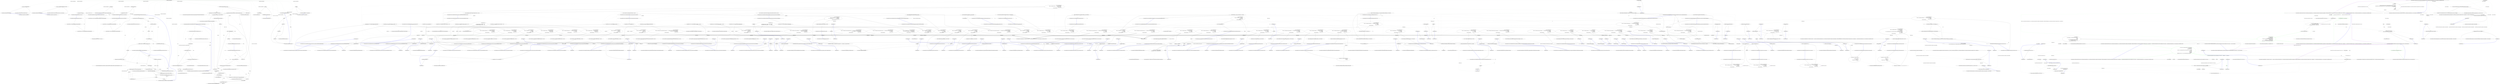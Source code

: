 digraph  {
n122 [label="CommandLine.CommandLineParser", span=""];
n0 [label="Entry CommandLine.CommandLineParser.CommandLineParser()", span="46-46", cluster="CommandLine.CommandLineParser.CommandLineParser()"];
n1 [label="_settings = new CommandLineParserSettings()", span="48-48", cluster="CommandLine.CommandLineParser.CommandLineParser()"];
n2 [label="Exit CommandLine.CommandLineParser.CommandLineParser()", span="46-46", cluster="CommandLine.CommandLineParser.CommandLineParser()"];
n3 [label="Entry CommandLine.CommandLineParserSettings.CommandLineParserSettings()", span="52-52", cluster="CommandLine.CommandLineParserSettings.CommandLineParserSettings()"];
n4 [label="Entry CommandLine.CommandLineParser.CommandLineParser(bool)", span="52-52", cluster="CommandLine.CommandLineParser.CommandLineParser(bool)"];
n5 [label="_settings = new CommandLineParserSettings(false, false, Console.Error)", span="54-54", cluster="CommandLine.CommandLineParser.CommandLineParser(bool)"];
n6 [label="Exit CommandLine.CommandLineParser.CommandLineParser(bool)", span="52-52", cluster="CommandLine.CommandLineParser.CommandLineParser(bool)"];
n7 [label="Entry CommandLine.CommandLineParserSettings.CommandLineParserSettings(bool, bool, System.IO.TextWriter)", span="112-112", cluster="CommandLine.CommandLineParserSettings.CommandLineParserSettings(bool, bool, System.IO.TextWriter)"];
n8 [label="Entry CommandLine.CommandLineParser.CommandLineParser(CommandLine.CommandLineParserSettings)", span="63-63", cluster="CommandLine.CommandLineParser.CommandLineParser(CommandLine.CommandLineParserSettings)"];
n9 [label="Assumes.NotNull(settings, ''settings'', SR.ArgumentNullException_CommandLineParserSettingsInstanceCannotBeNull)", span="65-65", cluster="CommandLine.CommandLineParser.CommandLineParser(CommandLine.CommandLineParserSettings)"];
n10 [label="_settings = settings", span="66-66", cluster="CommandLine.CommandLineParser.CommandLineParser(CommandLine.CommandLineParserSettings)"];
n12 [label="Entry CommandLine.Internal.Assumes.NotNull<T>(T, string, string)", span="52-52", cluster="CommandLine.Internal.Assumes.NotNull<T>(T, string, string)"];
n11 [label="Exit CommandLine.CommandLineParser.CommandLineParser(CommandLine.CommandLineParserSettings)", span="63-63", cluster="CommandLine.CommandLineParser.CommandLineParser(CommandLine.CommandLineParserSettings)"];
n13 [label="Entry CommandLine.CommandLineParser.ParseArguments(string[], object)", span="87-87", cluster="CommandLine.CommandLineParser.ParseArguments(string[], object)"];
n14 [label="Assumes.NotNull(args, ''args'', SR.ArgumentNullException_ArgsStringArrayCannotBeNull)", span="89-89", cluster="CommandLine.CommandLineParser.ParseArguments(string[], object)"];
n15 [label="Assumes.NotNull(options, ''options'', SR.ArgumentNullException_OptionsInstanceCannotBeNull)", span="90-90", cluster="CommandLine.CommandLineParser.ParseArguments(string[], object)"];
n16 [label="return DoParseArguments(args, options);", span="92-92", cluster="CommandLine.CommandLineParser.ParseArguments(string[], object)"];
n17 [label="Exit CommandLine.CommandLineParser.ParseArguments(string[], object)", span="87-87", cluster="CommandLine.CommandLineParser.ParseArguments(string[], object)"];
n18 [label="Entry CommandLine.CommandLineParser.DoParseArguments(string[], object)", span="117-117", cluster="CommandLine.CommandLineParser.DoParseArguments(string[], object)"];
n19 [label="Entry CommandLine.CommandLineParser.ParseArguments(string[], object, System.IO.TextWriter)", span="108-108", cluster="CommandLine.CommandLineParser.ParseArguments(string[], object, System.IO.TextWriter)"];
n20 [label="Assumes.NotNull(args, ''args'', SR.ArgumentNullException_ArgsStringArrayCannotBeNull)", span="110-110", cluster="CommandLine.CommandLineParser.ParseArguments(string[], object, System.IO.TextWriter)"];
n21 [label="Assumes.NotNull(options, ''options'', SR.ArgumentNullException_OptionsInstanceCannotBeNull)", span="111-111", cluster="CommandLine.CommandLineParser.ParseArguments(string[], object, System.IO.TextWriter)"];
n22 [label="_settings.HelpWriter = helpWriter", span="113-113", cluster="CommandLine.CommandLineParser.ParseArguments(string[], object, System.IO.TextWriter)"];
n23 [label="return DoParseArguments(args, options);", span="114-114", cluster="CommandLine.CommandLineParser.ParseArguments(string[], object, System.IO.TextWriter)"];
n24 [label="Exit CommandLine.CommandLineParser.ParseArguments(string[], object, System.IO.TextWriter)", span="108-108", cluster="CommandLine.CommandLineParser.ParseArguments(string[], object, System.IO.TextWriter)"];
n25 [label="var pair = ReflectionUtil.RetrieveMethod<HelpOptionAttribute>(options)", span="119-119", cluster="CommandLine.CommandLineParser.DoParseArguments(string[], object)"];
n27 [label="_args = args", span="123-123", cluster="CommandLine.CommandLineParser.DoParseArguments(string[], object)"];
n29 [label="ParseHelp(args, pair.Right) || !DoParseArgumentsUsingVerbs(args, options)", span="128-128", cluster="CommandLine.CommandLineParser.DoParseArguments(string[], object)"];
n31 [label="HelpOptionAttribute.InvokeMethod(options, pair, out helpText)", span="131-131", cluster="CommandLine.CommandLineParser.DoParseArguments(string[], object)"];
n35 [label="return DoParseArgumentsUsingVerbs(args, options);", span="138-138", cluster="CommandLine.CommandLineParser.DoParseArguments(string[], object)"];
n26 [label="var helpWriter = _settings.HelpWriter", span="120-120", cluster="CommandLine.CommandLineParser.DoParseArguments(string[], object)"];
n37 [label="Entry CommandLine.Internal.ReflectionUtil.RetrieveMethod<TAttribute>(object)", span="70-70", cluster="CommandLine.Internal.ReflectionUtil.RetrieveMethod<TAttribute>(object)"];
n28 [label="pair != null && helpWriter != null", span="125-125", cluster="CommandLine.CommandLineParser.DoParseArguments(string[], object)"];
n32 [label="helpWriter.Write(helpText)", span="132-132", cluster="CommandLine.CommandLineParser.DoParseArguments(string[], object)"];
n30 [label="string helpText", span="130-130", cluster="CommandLine.CommandLineParser.DoParseArguments(string[], object)"];
n34 [label="return true;", span="135-135", cluster="CommandLine.CommandLineParser.DoParseArguments(string[], object)"];
n38 [label="Entry CommandLine.CommandLineParser.ParseHelp(string[], CommandLine.HelpOptionAttribute)", span="183-183", cluster="CommandLine.CommandLineParser.ParseHelp(string[], CommandLine.HelpOptionAttribute)"];
n39 [label="Entry CommandLine.CommandLineParser.DoParseArgumentsUsingVerbs(string[], object)", span="79-79", cluster="CommandLine.CommandLineParser.DoParseArgumentsUsingVerbs(string[], object)"];
n40 [label="Entry CommandLine.HelpOptionAttribute.InvokeMethod(object, CommandLine.Internal.Pair<System.Reflection.MethodInfo, CommandLine.HelpOptionAttribute>, out string)", span="103-103", cluster="CommandLine.HelpOptionAttribute.InvokeMethod(object, CommandLine.Internal.Pair<System.Reflection.MethodInfo, CommandLine.HelpOptionAttribute>, out string)"];
n33 [label="return false;", span="133-133", cluster="CommandLine.CommandLineParser.DoParseArguments(string[], object)"];
n41 [label="Entry System.IO.TextWriter.Write(string)", span="0-0", cluster="System.IO.TextWriter.Write(string)"];
n36 [label="Exit CommandLine.CommandLineParser.DoParseArguments(string[], object)", span="117-117", cluster="CommandLine.CommandLineParser.DoParseArguments(string[], object)"];
n42 [label="Entry CommandLine.CommandLineParser.DoParseArgumentsCore(string[], object)", span="141-141", cluster="CommandLine.CommandLineParser.DoParseArgumentsCore(string[], object)"];
n43 [label="bool hadError = false", span="143-143", cluster="CommandLine.CommandLineParser.DoParseArgumentsCore(string[], object)"];
n44 [label="var optionMap = OptionInfo.CreateMap(options, _settings)", span="144-144", cluster="CommandLine.CommandLineParser.DoParseArgumentsCore(string[], object)"];
n46 [label="var target = new TargetWrapper(options)", span="146-146", cluster="CommandLine.CommandLineParser.DoParseArgumentsCore(string[], object)"];
n47 [label="IArgumentEnumerator arguments = new StringArrayEnumerator(args)", span="148-148", cluster="CommandLine.CommandLineParser.DoParseArgumentsCore(string[], object)"];
n53 [label="Internal.ParserState result = parser.Parse(arguments, optionMap, options)", span="157-157", cluster="CommandLine.CommandLineParser.DoParseArgumentsCore(string[], object)"];
n55 [label="SetParserStateIfNeeded(options, parser.PostParsingState)", span="160-160", cluster="CommandLine.CommandLineParser.DoParseArgumentsCore(string[], object)"];
n62 [label="hadError |= !optionMap.EnforceRules()", span="178-178", cluster="CommandLine.CommandLineParser.DoParseArgumentsCore(string[], object)"];
n45 [label="optionMap.SetDefaults()", span="145-145", cluster="CommandLine.CommandLineParser.DoParseArgumentsCore(string[], object)"];
n65 [label="Entry CommandLine.Internal.OptionInfo.CreateMap(object, CommandLine.CommandLineParserSettings)", span="74-74", cluster="CommandLine.Internal.OptionInfo.CreateMap(object, CommandLine.CommandLineParserSettings)"];
n66 [label="Entry CommandLine.Internal.OptionMap.SetDefaults()", span="120-120", cluster="CommandLine.Internal.OptionMap.SetDefaults()"];
n67 [label="Entry CommandLine.Internal.TargetWrapper.TargetWrapper(object)", span="43-43", cluster="CommandLine.Internal.TargetWrapper.TargetWrapper(object)"];
n59 [label="target.IsValueListDefined", span="168-168", cluster="CommandLine.CommandLineParser.DoParseArgumentsCore(string[], object)"];
n60 [label="!target.AddValueItemIfAllowed(argument)", span="170-170", cluster="CommandLine.CommandLineParser.DoParseArgumentsCore(string[], object)"];
n48 [label="arguments.MoveNext()", span="149-149", cluster="CommandLine.CommandLineParser.DoParseArgumentsCore(string[], object)"];
n68 [label="Entry CommandLine.Internal.StringArrayEnumerator.StringArrayEnumerator(string[])", span="47-47", cluster="CommandLine.Internal.StringArrayEnumerator.StringArrayEnumerator(string[])"];
n49 [label="string argument = arguments.Current", span="151-151", cluster="CommandLine.CommandLineParser.DoParseArgumentsCore(string[], object)"];
n58 [label="arguments.MoveNext()", span="166-166", cluster="CommandLine.CommandLineParser.DoParseArgumentsCore(string[], object)"];
n69 [label="Entry CommandLine.Internal.IArgumentEnumerator.MoveNext()", span="48-48", cluster="CommandLine.Internal.IArgumentEnumerator.MoveNext()"];
n50 [label="!string.IsNullOrEmpty(argument)", span="152-152", cluster="CommandLine.CommandLineParser.DoParseArgumentsCore(string[], object)"];
n51 [label="ArgumentParser parser = ArgumentParser.Create(argument, _settings.IgnoreUnknownArguments)", span="154-154", cluster="CommandLine.CommandLineParser.DoParseArgumentsCore(string[], object)"];
n70 [label="Entry string.IsNullOrEmpty(string)", span="0-0", cluster="string.IsNullOrEmpty(string)"];
n52 [label="parser != null", span="155-155", cluster="CommandLine.CommandLineParser.DoParseArgumentsCore(string[], object)"];
n71 [label="Entry CommandLine.Internal.ArgumentParser.Create(string, bool)", span="58-58", cluster="CommandLine.Internal.ArgumentParser.Create(string, bool)"];
n54 [label="(result & Internal.ParserState.Failure) == Internal.ParserState.Failure", span="158-158", cluster="CommandLine.CommandLineParser.DoParseArgumentsCore(string[], object)"];
n72 [label="Entry CommandLine.Internal.ArgumentParser.Parse(CommandLine.Internal.IArgumentEnumerator, CommandLine.Internal.OptionMap, object)", span="49-49", cluster="CommandLine.Internal.ArgumentParser.Parse(CommandLine.Internal.IArgumentEnumerator, CommandLine.Internal.OptionMap, object)"];
n57 [label="(result & Internal.ParserState.MoveOnNextElement) == Internal.ParserState.MoveOnNextElement", span="165-165", cluster="CommandLine.CommandLineParser.DoParseArgumentsCore(string[], object)"];
n56 [label="hadError = true", span="161-161", cluster="CommandLine.CommandLineParser.DoParseArgumentsCore(string[], object)"];
n73 [label="Entry CommandLine.CommandLineParser.SetParserStateIfNeeded(object, System.Collections.Generic.IEnumerable<CommandLine.ParsingError>)", span="209-209", cluster="CommandLine.CommandLineParser.SetParserStateIfNeeded(object, System.Collections.Generic.IEnumerable<CommandLine.ParsingError>)"];
n61 [label="hadError = true", span="172-172", cluster="CommandLine.CommandLineParser.DoParseArgumentsCore(string[], object)"];
n74 [label="Entry CommandLine.Internal.TargetWrapper.AddValueItemIfAllowed(string)", span="55-55", cluster="CommandLine.Internal.TargetWrapper.AddValueItemIfAllowed(string)"];
n63 [label="return !hadError;", span="180-180", cluster="CommandLine.CommandLineParser.DoParseArgumentsCore(string[], object)"];
n75 [label="Entry CommandLine.Internal.OptionMap.EnforceRules()", span="115-115", cluster="CommandLine.Internal.OptionMap.EnforceRules()"];
n64 [label="Exit CommandLine.CommandLineParser.DoParseArgumentsCore(string[], object)", span="141-141", cluster="CommandLine.CommandLineParser.DoParseArgumentsCore(string[], object)"];
n76 [label="bool caseSensitive = _settings.CaseSensitive", span="185-185", cluster="CommandLine.CommandLineParser.ParseHelp(string[], CommandLine.HelpOptionAttribute)"];
n78 [label="i < args.Length", span="187-187", cluster="CommandLine.CommandLineParser.ParseHelp(string[], CommandLine.HelpOptionAttribute)"];
n79 [label="helpOption.ShortName != null", span="189-189", cluster="CommandLine.CommandLineParser.ParseHelp(string[], CommandLine.HelpOptionAttribute)"];
n80 [label="ArgumentParser.CompareShort(args[i], helpOption.ShortName, caseSensitive)", span="191-191", cluster="CommandLine.CommandLineParser.ParseHelp(string[], CommandLine.HelpOptionAttribute)"];
n82 [label="!string.IsNullOrEmpty(helpOption.LongName)", span="197-197", cluster="CommandLine.CommandLineParser.ParseHelp(string[], CommandLine.HelpOptionAttribute)"];
n83 [label="ArgumentParser.CompareLong(args[i], helpOption.LongName, caseSensitive)", span="199-199", cluster="CommandLine.CommandLineParser.ParseHelp(string[], CommandLine.HelpOptionAttribute)"];
n77 [label="int i = 0", span="187-187", cluster="CommandLine.CommandLineParser.ParseHelp(string[], CommandLine.HelpOptionAttribute)"];
n85 [label="i++", span="187-187", cluster="CommandLine.CommandLineParser.ParseHelp(string[], CommandLine.HelpOptionAttribute)"];
n86 [label="return false;", span="206-206", cluster="CommandLine.CommandLineParser.ParseHelp(string[], CommandLine.HelpOptionAttribute)"];
n81 [label="return true;", span="193-193", cluster="CommandLine.CommandLineParser.ParseHelp(string[], CommandLine.HelpOptionAttribute)"];
n88 [label="Entry CommandLine.Internal.ArgumentParser.CompareShort(string, char?, bool)", span="100-100", cluster="CommandLine.Internal.ArgumentParser.CompareShort(string, char?, bool)"];
n84 [label="return true;", span="201-201", cluster="CommandLine.CommandLineParser.ParseHelp(string[], CommandLine.HelpOptionAttribute)"];
n89 [label="Entry CommandLine.Internal.ArgumentParser.CompareLong(string, string, bool)", span="108-108", cluster="CommandLine.Internal.ArgumentParser.CompareLong(string, string, bool)"];
n87 [label="Exit CommandLine.CommandLineParser.ParseHelp(string[], CommandLine.HelpOptionAttribute)", span="183-183", cluster="CommandLine.CommandLineParser.ParseHelp(string[], CommandLine.HelpOptionAttribute)"];
n90 [label="var list = ReflectionUtil.RetrievePropertyList<ParserStateAttribute>(options)", span="211-211", cluster="CommandLine.CommandLineParser.SetParserStateIfNeeded(object, System.Collections.Generic.IEnumerable<CommandLine.ParsingError>)"];
n94 [label="property.GetValue(options, null) == null", span="218-218", cluster="CommandLine.CommandLineParser.SetParserStateIfNeeded(object, System.Collections.Generic.IEnumerable<CommandLine.ParsingError>)"];
n95 [label="property.SetValue(options, new CommandLine.ParserState(), null)", span="221-221", cluster="CommandLine.CommandLineParser.SetParserStateIfNeeded(object, System.Collections.Generic.IEnumerable<CommandLine.ParsingError>)"];
n96 [label="var parserState = (IParserState) property.GetValue(options, null)", span="223-223", cluster="CommandLine.CommandLineParser.SetParserStateIfNeeded(object, System.Collections.Generic.IEnumerable<CommandLine.ParsingError>)"];
n97 [label=errors, span="224-224", cluster="CommandLine.CommandLineParser.SetParserStateIfNeeded(object, System.Collections.Generic.IEnumerable<CommandLine.ParsingError>)"];
n91 [label="list.Count == 0", span="212-212", cluster="CommandLine.CommandLineParser.SetParserStateIfNeeded(object, System.Collections.Generic.IEnumerable<CommandLine.ParsingError>)"];
n100 [label="Entry CommandLine.Internal.ReflectionUtil.RetrievePropertyList<TAttribute>(object)", span="43-43", cluster="CommandLine.Internal.ReflectionUtil.RetrievePropertyList<TAttribute>(object)"];
n93 [label="var property = list[0].Left", span="216-216", cluster="CommandLine.CommandLineParser.SetParserStateIfNeeded(object, System.Collections.Generic.IEnumerable<CommandLine.ParsingError>)"];
n92 [label="return;", span="214-214", cluster="CommandLine.CommandLineParser.SetParserStateIfNeeded(object, System.Collections.Generic.IEnumerable<CommandLine.ParsingError>)"];
n101 [label="Entry System.Reflection.PropertyInfo.GetValue(object, object[])", span="0-0", cluster="System.Reflection.PropertyInfo.GetValue(object, object[])"];
n102 [label="Entry CommandLine.ParserState.ParserState()", span="47-47", cluster="CommandLine.ParserState.ParserState()"];
n103 [label="Entry System.Reflection.PropertyInfo.SetValue(object, object, object[])", span="0-0", cluster="System.Reflection.PropertyInfo.SetValue(object, object, object[])"];
n98 [label="parserState.Errors.Add(error)", span="226-226", cluster="CommandLine.CommandLineParser.SetParserStateIfNeeded(object, System.Collections.Generic.IEnumerable<CommandLine.ParsingError>)"];
n99 [label="Exit CommandLine.CommandLineParser.SetParserStateIfNeeded(object, System.Collections.Generic.IEnumerable<CommandLine.ParsingError>)", span="209-209", cluster="CommandLine.CommandLineParser.SetParserStateIfNeeded(object, System.Collections.Generic.IEnumerable<CommandLine.ParsingError>)"];
n104 [label="Entry System.Collections.Generic.ICollection<T>.Add(T)", span="0-0", cluster="System.Collections.Generic.ICollection<T>.Add(T)"];
n105 [label="Entry CommandLine.CommandLineParser.Dispose()", span="230-230", cluster="CommandLine.CommandLineParser.Dispose()"];
n106 [label="Dispose(true)", span="232-232", cluster="CommandLine.CommandLineParser.Dispose()"];
n107 [label="GC.SuppressFinalize(this)", span="234-234", cluster="CommandLine.CommandLineParser.Dispose()"];
n109 [label="Entry CommandLine.CommandLineParser.Dispose(bool)", span="237-237", cluster="CommandLine.CommandLineParser.Dispose(bool)"];
n108 [label="Exit CommandLine.CommandLineParser.Dispose()", span="230-230", cluster="CommandLine.CommandLineParser.Dispose()"];
n110 [label="Entry System.GC.SuppressFinalize(object)", span="0-0", cluster="System.GC.SuppressFinalize(object)"];
n111 [label=_disposed, span="239-239", cluster="CommandLine.CommandLineParser.Dispose(bool)"];
n113 [label=disposing, span="243-243", cluster="CommandLine.CommandLineParser.Dispose(bool)"];
n112 [label="return;", span="241-241", cluster="CommandLine.CommandLineParser.Dispose(bool)"];
n114 [label="_settings != null", span="245-245", cluster="CommandLine.CommandLineParser.Dispose(bool)"];
n117 [label="Exit CommandLine.CommandLineParser.Dispose(bool)", span="237-237", cluster="CommandLine.CommandLineParser.Dispose(bool)"];
n115 [label="_settings.Dispose()", span="247-247", cluster="CommandLine.CommandLineParser.Dispose(bool)"];
n116 [label="_disposed = true", span="249-249", cluster="CommandLine.CommandLineParser.Dispose(bool)"];
n118 [label="Entry CommandLine.CommandLineParserSettings.Dispose()", span="167-167", cluster="CommandLine.CommandLineParserSettings.Dispose()"];
n119 [label="Entry CommandLine.CommandLineParser.~CommandLineParser()", span="253-253", cluster="CommandLine.CommandLineParser.~CommandLineParser()"];
n120 [label="Dispose(false)", span="255-255", cluster="CommandLine.CommandLineParser.~CommandLineParser()"];
n121 [label="Exit CommandLine.CommandLineParser.~CommandLineParser()", span="253-253", cluster="CommandLine.CommandLineParser.~CommandLineParser()"];
m0_41 [label="Entry CommandLine.Tests.Unit.Core.InstanceBuilderTests.Parse_int_sequence_with_range(string[], int[])", span="111-111", cluster="CommandLine.Tests.Unit.Core.InstanceBuilderTests.Parse_int_sequence_with_range(string[], int[])", file="InstanceBuilderTests.cs"];
m0_42 [label="var result = InstanceBuilder.Build(\r\n                Maybe.Just<Func<FakeOptions>>(() => new FakeOptions()),\r\n                arguments,\r\n                StringComparer.Ordinal,\r\n                CultureInfo.InvariantCulture)", span="116-120", cluster="CommandLine.Tests.Unit.Core.InstanceBuilderTests.Parse_int_sequence_with_range(string[], int[])", file="InstanceBuilderTests.cs"];
m0_43 [label="Assert.True(expected.SequenceEqual(((Parsed<FakeOptions>)result).Value.IntSequence))", span="123-123", cluster="CommandLine.Tests.Unit.Core.InstanceBuilderTests.Parse_int_sequence_with_range(string[], int[])", file="InstanceBuilderTests.cs"];
m0_44 [label="Exit CommandLine.Tests.Unit.Core.InstanceBuilderTests.Parse_int_sequence_with_range(string[], int[])", span="111-111", cluster="CommandLine.Tests.Unit.Core.InstanceBuilderTests.Parse_int_sequence_with_range(string[], int[])", file="InstanceBuilderTests.cs"];
m0_441 [label="Entry CommandLine.Tests.Fakes.FakeOptionWithTwoRequired.FakeOptionWithTwoRequired()", span="4-4", cluster="CommandLine.Tests.Fakes.FakeOptionWithTwoRequired.FakeOptionWithTwoRequired()", file="InstanceBuilderTests.cs"];
m0_350 [label="Entry CommandLine.Tests.Unit.Core.InstanceBuilderTests.Min_and_max_constraint_set_to_zero_throws_exception()", span="835-835", cluster="CommandLine.Tests.Unit.Core.InstanceBuilderTests.Min_and_max_constraint_set_to_zero_throws_exception()", file="InstanceBuilderTests.cs"];
m0_351 [label="Action test = () => InstanceBuilder.Build(\r\n                Maybe.Just<Func<FakeOptionsWithMinMaxZero>>(() => new FakeOptionsWithMinMaxZero()),\r\n                new string[] { },\r\n                StringComparer.Ordinal,\r\n                CultureInfo.InvariantCulture)", span="838-842", cluster="CommandLine.Tests.Unit.Core.InstanceBuilderTests.Min_and_max_constraint_set_to_zero_throws_exception()", file="InstanceBuilderTests.cs"];
m0_352 [label="Assert.Throws<ApplicationException>(test)", span="845-845", cluster="CommandLine.Tests.Unit.Core.InstanceBuilderTests.Min_and_max_constraint_set_to_zero_throws_exception()", file="InstanceBuilderTests.cs"];
m0_353 [label="Exit CommandLine.Tests.Unit.Core.InstanceBuilderTests.Min_and_max_constraint_set_to_zero_throws_exception()", span="835-835", cluster="CommandLine.Tests.Unit.Core.InstanceBuilderTests.Min_and_max_constraint_set_to_zero_throws_exception()", file="InstanceBuilderTests.cs"];
m0_173 [label="Entry CommandLine.Core.InstanceBuilder.Build<T>(CSharpx.Maybe<System.Func<T>>, System.Func<System.Collections.Generic.IEnumerable<string>, System.Collections.Generic.IEnumerable<CommandLine.Core.OptionSpecification>, RailwaySharp.ErrorHandling.Result<System.Collections.Generic.IEnumerable<CommandLine.Core.Token>, CommandLine.Error>>, System.Collections.Generic.IEnumerable<string>, System.StringComparer, System.Globalization.CultureInfo)", span="35-35", cluster="CommandLine.Core.InstanceBuilder.Build<T>(CSharpx.Maybe<System.Func<T>>, System.Func<System.Collections.Generic.IEnumerable<string>, System.Collections.Generic.IEnumerable<CommandLine.Core.OptionSpecification>, RailwaySharp.ErrorHandling.Result<System.Collections.Generic.IEnumerable<CommandLine.Core.Token>, CommandLine.Error>>, System.Collections.Generic.IEnumerable<string>, System.StringComparer, System.Globalization.CultureInfo)", file="InstanceBuilderTests.cs"];
m0_331 [label="Entry Unk.>", span="", cluster="Unk.>", file="InstanceBuilderTests.cs"];
m0_63 [label="Entry CommandLine.Tests.Fakes.FakeOptionsWithSequenceAndOnlyMaxConstraint.FakeOptionsWithSequenceAndOnlyMaxConstraint()", span="6-6", cluster="CommandLine.Tests.Fakes.FakeOptionsWithSequenceAndOnlyMaxConstraint.FakeOptionsWithSequenceAndOnlyMaxConstraint()", file="InstanceBuilderTests.cs"];
m0_152 [label="Entry CommandLine.Tests.Unit.Core.InstanceBuilderTests.Parse_long_sequence_with_separator(string[], long[])", span="383-383", cluster="CommandLine.Tests.Unit.Core.InstanceBuilderTests.Parse_long_sequence_with_separator(string[], long[])", file="InstanceBuilderTests.cs"];
m0_153 [label="var result = InstanceBuilder.Build(\r\n                Maybe.Just<Func<FakeOptionsWithSequenceAndSeparator>>(() => new FakeOptionsWithSequenceAndSeparator()),\r\n                arguments,\r\n                StringComparer.Ordinal,\r\n                CultureInfo.InvariantCulture)", span="388-392", cluster="CommandLine.Tests.Unit.Core.InstanceBuilderTests.Parse_long_sequence_with_separator(string[], long[])", file="InstanceBuilderTests.cs"];
m0_154 [label="expected.ShouldBeEquivalentTo(((Parsed<FakeOptionsWithSequenceAndSeparator>)result).Value.LongSequence)", span="395-395", cluster="CommandLine.Tests.Unit.Core.InstanceBuilderTests.Parse_long_sequence_with_separator(string[], long[])", file="InstanceBuilderTests.cs"];
m0_155 [label="Exit CommandLine.Tests.Unit.Core.InstanceBuilderTests.Parse_long_sequence_with_separator(string[], long[])", span="383-383", cluster="CommandLine.Tests.Unit.Core.InstanceBuilderTests.Parse_long_sequence_with_separator(string[], long[])", file="InstanceBuilderTests.cs"];
m0_55 [label="Entry CommandLine.Tests.Fakes.FakeOptionsWithSequenceAndOnlyMinConstraint.FakeOptionsWithSequenceAndOnlyMinConstraint()", span="6-6", cluster="CommandLine.Tests.Fakes.FakeOptionsWithSequenceAndOnlyMinConstraint.FakeOptionsWithSequenceAndOnlyMinConstraint()", file="InstanceBuilderTests.cs"];
m0_259 [label="Entry CommandLine.Tests.Unit.Core.InstanceBuilderTests.Omitting_names_assumes_identifier_as_long_name(string[], string)", span="636-636", cluster="CommandLine.Tests.Unit.Core.InstanceBuilderTests.Omitting_names_assumes_identifier_as_long_name(string[], string)", file="InstanceBuilderTests.cs"];
m0_260 [label="var result = InstanceBuilder.Build(\r\n                Maybe.Just<Func<FakeOptions>>(() => new FakeOptions()),\r\n                arguments,\r\n                StringComparer.Ordinal,\r\n                CultureInfo.InvariantCulture)", span="641-645", cluster="CommandLine.Tests.Unit.Core.InstanceBuilderTests.Omitting_names_assumes_identifier_as_long_name(string[], string)", file="InstanceBuilderTests.cs"];
m0_261 [label="Assert.True(expected.Equals(((Parsed<FakeOptions>)result).Value.StringValue))", span="648-648", cluster="CommandLine.Tests.Unit.Core.InstanceBuilderTests.Omitting_names_assumes_identifier_as_long_name(string[], string)", file="InstanceBuilderTests.cs"];
m0_262 [label="Exit CommandLine.Tests.Unit.Core.InstanceBuilderTests.Omitting_names_assumes_identifier_as_long_name(string[], string)", span="636-636", cluster="CommandLine.Tests.Unit.Core.InstanceBuilderTests.Omitting_names_assumes_identifier_as_long_name(string[], string)", file="InstanceBuilderTests.cs"];
m0_327 [label="Entry CommandLine.Tests.Unit.Core.InstanceBuilderTests.Min_constraint_set_to_zero_throws_exception()", span="807-807", cluster="CommandLine.Tests.Unit.Core.InstanceBuilderTests.Min_constraint_set_to_zero_throws_exception()", file="InstanceBuilderTests.cs"];
m0_328 [label="Action test = () => InstanceBuilder.Build(\r\n                Maybe.Just<Func<FakeOptionsWithMinZero>>(() => new FakeOptionsWithMinZero()),\r\n                new string[] {},\r\n                StringComparer.Ordinal,\r\n                CultureInfo.InvariantCulture)", span="810-814", cluster="CommandLine.Tests.Unit.Core.InstanceBuilderTests.Min_constraint_set_to_zero_throws_exception()", file="InstanceBuilderTests.cs"];
m0_329 [label="Assert.Throws<ApplicationException>(test)", span="817-817", cluster="CommandLine.Tests.Unit.Core.InstanceBuilderTests.Min_constraint_set_to_zero_throws_exception()", file="InstanceBuilderTests.cs"];
m0_330 [label="Exit CommandLine.Tests.Unit.Core.InstanceBuilderTests.Min_constraint_set_to_zero_throws_exception()", span="807-807", cluster="CommandLine.Tests.Unit.Core.InstanceBuilderTests.Min_constraint_set_to_zero_throws_exception()", file="InstanceBuilderTests.cs"];
m0_300 [label="Entry CommandLine.Tests.Unit.Core.InstanceBuilderTests.Parse_nullable_long(string[], long?)", span="740-740", cluster="CommandLine.Tests.Unit.Core.InstanceBuilderTests.Parse_nullable_long(string[], long?)", file="InstanceBuilderTests.cs"];
m0_301 [label="var result = InstanceBuilder.Build(\r\n                Maybe.Just<Func<FakeOptionsWithNullables>>(() => new FakeOptionsWithNullables()),\r\n                arguments,\r\n                StringComparer.Ordinal,\r\n                CultureInfo.InvariantCulture)", span="745-749", cluster="CommandLine.Tests.Unit.Core.InstanceBuilderTests.Parse_nullable_long(string[], long?)", file="InstanceBuilderTests.cs"];
m0_302 [label="expected.ShouldBeEquivalentTo(((Parsed<FakeOptionsWithNullables>)result).Value.NullableLong)", span="752-752", cluster="CommandLine.Tests.Unit.Core.InstanceBuilderTests.Parse_nullable_long(string[], long?)", file="InstanceBuilderTests.cs"];
m0_303 [label="Exit CommandLine.Tests.Unit.Core.InstanceBuilderTests.Parse_nullable_long(string[], long?)", span="740-740", cluster="CommandLine.Tests.Unit.Core.InstanceBuilderTests.Parse_nullable_long(string[], long?)", file="InstanceBuilderTests.cs"];
m0_79 [label="Entry CommandLine.SequenceOutOfRangeError.SequenceOutOfRangeError(CommandLine.NameInfo)", span="335-335", cluster="CommandLine.SequenceOutOfRangeError.SequenceOutOfRangeError(CommandLine.NameInfo)", file="InstanceBuilderTests.cs"];
m0_167 [label="Entry CommandLine.Tests.Unit.Core.InstanceBuilderTests.Double_dash_force_subsequent_arguments_as_values()", span="426-426", cluster="CommandLine.Tests.Unit.Core.InstanceBuilderTests.Double_dash_force_subsequent_arguments_as_values()", file="InstanceBuilderTests.cs"];
m0_168 [label="var expectedResult = new FakeOptionsWithValues\r\n                {\r\n                    StringValue = ''str1'',\r\n                    LongValue = 10L,\r\n                    StringSequence = new[] { ''-a'', ''--bee'', ''-c'' },\r\n                    IntValue = 20\r\n                }", span="429-435", cluster="CommandLine.Tests.Unit.Core.InstanceBuilderTests.Double_dash_force_subsequent_arguments_as_values()", file="InstanceBuilderTests.cs"];
m0_169 [label="var arguments = new[] { ''--stringvalue'', ''str1'', ''--'', ''10'', ''-a'', ''--bee'', ''-c'', ''20'' }", span="436-436", cluster="CommandLine.Tests.Unit.Core.InstanceBuilderTests.Double_dash_force_subsequent_arguments_as_values()", file="InstanceBuilderTests.cs"];
m0_171 [label="expectedResult.ShouldBeEquivalentTo(((Parsed<FakeOptionsWithValues>)result).Value)", span="449-449", cluster="CommandLine.Tests.Unit.Core.InstanceBuilderTests.Double_dash_force_subsequent_arguments_as_values()", file="InstanceBuilderTests.cs"];
m0_170 [label="var result = InstanceBuilder.Build(\r\n                Maybe.Just<Func<FakeOptionsWithValues>>(() => new FakeOptionsWithValues()),\r\n                (a, optionSpecs) =>\r\n                    Tokenizer.PreprocessDashDash(a,\r\n                        args => Tokenizer.Tokenize(args, name => NameLookup.Contains(name, optionSpecs, StringComparer.Ordinal))),\r\n                arguments,\r\n                StringComparer.Ordinal,\r\n                CultureInfo.InvariantCulture)", span="439-446", cluster="CommandLine.Tests.Unit.Core.InstanceBuilderTests.Double_dash_force_subsequent_arguments_as_values()", file="InstanceBuilderTests.cs"];
m0_172 [label="Exit CommandLine.Tests.Unit.Core.InstanceBuilderTests.Double_dash_force_subsequent_arguments_as_values()", span="426-426", cluster="CommandLine.Tests.Unit.Core.InstanceBuilderTests.Double_dash_force_subsequent_arguments_as_values()", file="InstanceBuilderTests.cs"];
m0_251 [label="Entry CommandLine.Tests.Unit.Core.InstanceBuilderTests.Parse_unknown_short_option_in_option_group_gererates_UnknownOptionError()", span="615-615", cluster="CommandLine.Tests.Unit.Core.InstanceBuilderTests.Parse_unknown_short_option_in_option_group_gererates_UnknownOptionError()", file="InstanceBuilderTests.cs"];
m0_252 [label="var expectedResult = new[] { new UnknownOptionError(''z'') }", span="618-618", cluster="CommandLine.Tests.Unit.Core.InstanceBuilderTests.Parse_unknown_short_option_in_option_group_gererates_UnknownOptionError()", file="InstanceBuilderTests.cs"];
m0_253 [label="var result = InstanceBuilder.Build(\r\n                Maybe.Just<Func<FakeOptions>>(() => new FakeOptions()),\r\n                new[] { ''-zx'' },\r\n                StringComparer.Ordinal,\r\n                CultureInfo.InvariantCulture)", span="621-625", cluster="CommandLine.Tests.Unit.Core.InstanceBuilderTests.Parse_unknown_short_option_in_option_group_gererates_UnknownOptionError()", file="InstanceBuilderTests.cs"];
m0_254 [label="Assert.True(expectedResult.SequenceEqual(((NotParsed<FakeOptions>)result).Errors))", span="628-628", cluster="CommandLine.Tests.Unit.Core.InstanceBuilderTests.Parse_unknown_short_option_in_option_group_gererates_UnknownOptionError()", file="InstanceBuilderTests.cs"];
m0_255 [label="Exit CommandLine.Tests.Unit.Core.InstanceBuilderTests.Parse_unknown_short_option_in_option_group_gererates_UnknownOptionError()", span="615-615", cluster="CommandLine.Tests.Unit.Core.InstanceBuilderTests.Parse_unknown_short_option_in_option_group_gererates_UnknownOptionError()", file="InstanceBuilderTests.cs"];
m0_387 [label="Entry CommandLine.Tests.Unit.Core.InstanceBuilderTests.Can_define_options_on_interface_properties(string[], string)", span="892-892", cluster="CommandLine.Tests.Unit.Core.InstanceBuilderTests.Can_define_options_on_interface_properties(string[], string)", file="InstanceBuilderTests.cs"];
m0_388 [label="var result = InstanceBuilder.Build(\r\n                Maybe.Just<Func<FakeInterfaceOptions>>(() => new FakeInterfaceOptions()),\r\n                arguments,\r\n                StringComparer.Ordinal,\r\n                CultureInfo.InvariantCulture)", span="895-899", cluster="CommandLine.Tests.Unit.Core.InstanceBuilderTests.Can_define_options_on_interface_properties(string[], string)", file="InstanceBuilderTests.cs"];
m0_389 [label="expected.ShouldBeEquivalentTo(((Parsed<FakeInterfaceOptions>)result).Value.InputFile)", span="902-902", cluster="CommandLine.Tests.Unit.Core.InstanceBuilderTests.Can_define_options_on_interface_properties(string[], string)", file="InstanceBuilderTests.cs"];
m0_390 [label="Exit CommandLine.Tests.Unit.Core.InstanceBuilderTests.Can_define_options_on_interface_properties(string[], string)", span="892-892", cluster="CommandLine.Tests.Unit.Core.InstanceBuilderTests.Can_define_options_on_interface_properties(string[], string)", file="InstanceBuilderTests.cs"];
m0_109 [label="Entry CommandLine.Tests.Fakes.FakeOptionsWithEnum.FakeOptionsWithEnum()", span="11-11", cluster="CommandLine.Tests.Fakes.FakeOptionsWithEnum.FakeOptionsWithEnum()", file="InstanceBuilderTests.cs"];
m0_204 [label="Entry CommandLine.Tests.Fakes.FakeOptionWithRequiredAndSet.FakeOptionWithRequiredAndSet()", span="4-4", cluster="CommandLine.Tests.Fakes.FakeOptionWithRequiredAndSet.FakeOptionWithRequiredAndSet()", file="InstanceBuilderTests.cs"];
m0_74 [label="Entry CommandLine.Tests.Unit.Core.InstanceBuilderTests.Breaking_min_constraint_in_string_sequence_as_value_gererates_SequenceOutOfRangeError()", span="193-193", cluster="CommandLine.Tests.Unit.Core.InstanceBuilderTests.Breaking_min_constraint_in_string_sequence_as_value_gererates_SequenceOutOfRangeError()", file="InstanceBuilderTests.cs"];
m0_75 [label="var expectedResult = new[] { new SequenceOutOfRangeError(NameInfo.EmptyName) }", span="196-196", cluster="CommandLine.Tests.Unit.Core.InstanceBuilderTests.Breaking_min_constraint_in_string_sequence_as_value_gererates_SequenceOutOfRangeError()", file="InstanceBuilderTests.cs"];
m0_76 [label="var result = InstanceBuilder.Build(\r\n                Maybe.Just<Func<FakeOptionsWithSequenceAndOnlyMinConstraintAsValue>>(() => new FakeOptionsWithSequenceAndOnlyMinConstraintAsValue()),\r\n                new string[] { },\r\n                StringComparer.Ordinal,\r\n                CultureInfo.InvariantCulture)", span="199-203", cluster="CommandLine.Tests.Unit.Core.InstanceBuilderTests.Breaking_min_constraint_in_string_sequence_as_value_gererates_SequenceOutOfRangeError()", file="InstanceBuilderTests.cs"];
m0_77 [label="Assert.True(expectedResult.SequenceEqual(((NotParsed<FakeOptionsWithSequenceAndOnlyMinConstraintAsValue>)result).Errors))", span="206-206", cluster="CommandLine.Tests.Unit.Core.InstanceBuilderTests.Breaking_min_constraint_in_string_sequence_as_value_gererates_SequenceOutOfRangeError()", file="InstanceBuilderTests.cs"];
m0_78 [label="Exit CommandLine.Tests.Unit.Core.InstanceBuilderTests.Breaking_min_constraint_in_string_sequence_as_value_gererates_SequenceOutOfRangeError()", span="193-193", cluster="CommandLine.Tests.Unit.Core.InstanceBuilderTests.Breaking_min_constraint_in_string_sequence_as_value_gererates_SequenceOutOfRangeError()", file="InstanceBuilderTests.cs"];
m0_239 [label="Entry CommandLine.UnknownOptionError.UnknownOptionError(string)", span="280-280", cluster="CommandLine.UnknownOptionError.UnknownOptionError(string)", file="InstanceBuilderTests.cs"];
m0_92 [label="Entry CommandLine.Tests.Unit.Core.InstanceBuilderTests.Breaking_max_constraint_in_string_sequence_as_value_gererates_SequenceOutOfRangeError()", span="231-231", cluster="CommandLine.Tests.Unit.Core.InstanceBuilderTests.Breaking_max_constraint_in_string_sequence_as_value_gererates_SequenceOutOfRangeError()", file="InstanceBuilderTests.cs"];
m0_93 [label="var expectedResult = new[] { new SequenceOutOfRangeError(NameInfo.EmptyName) }", span="234-234", cluster="CommandLine.Tests.Unit.Core.InstanceBuilderTests.Breaking_max_constraint_in_string_sequence_as_value_gererates_SequenceOutOfRangeError()", file="InstanceBuilderTests.cs"];
m0_94 [label="var result = InstanceBuilder.Build(\r\n                Maybe.Just<Func<FakeOptionsWithSequenceAndOnlyMaxConstraintAsValue>>(() => new FakeOptionsWithSequenceAndOnlyMaxConstraintAsValue()),\r\n                new[] { ''one'', ''two'', ''three'', ''this-is-too-much'' },\r\n                StringComparer.Ordinal,\r\n                CultureInfo.InvariantCulture)", span="237-241", cluster="CommandLine.Tests.Unit.Core.InstanceBuilderTests.Breaking_max_constraint_in_string_sequence_as_value_gererates_SequenceOutOfRangeError()", file="InstanceBuilderTests.cs"];
m0_95 [label="Assert.True(expectedResult.SequenceEqual(((NotParsed<FakeOptionsWithSequenceAndOnlyMaxConstraintAsValue>)result).Errors))", span="244-244", cluster="CommandLine.Tests.Unit.Core.InstanceBuilderTests.Breaking_max_constraint_in_string_sequence_as_value_gererates_SequenceOutOfRangeError()", file="InstanceBuilderTests.cs"];
m0_96 [label="Exit CommandLine.Tests.Unit.Core.InstanceBuilderTests.Breaking_max_constraint_in_string_sequence_as_value_gererates_SequenceOutOfRangeError()", span="231-231", cluster="CommandLine.Tests.Unit.Core.InstanceBuilderTests.Breaking_max_constraint_in_string_sequence_as_value_gererates_SequenceOutOfRangeError()", file="InstanceBuilderTests.cs"];
m0_184 [label="Entry CommandLine.Core.Tokenizer.Tokenize(System.Collections.Generic.IEnumerable<string>, System.Func<string, bool>)", span="13-13", cluster="CommandLine.Core.Tokenizer.Tokenize(System.Collections.Generic.IEnumerable<string>, System.Func<string, bool>)", file="InstanceBuilderTests.cs"];
m0_449 [label="Entry CSharpx.Maybe.Nothing<T>()", span="116-116", cluster="CSharpx.Maybe.Nothing<T>()", file="InstanceBuilderTests.cs"];
m0_307 [label="Entry CommandLine.Tests.Unit.Core.InstanceBuilderTests.Parse_fsharp_option_string(string[], string, bool)", span="760-760", cluster="CommandLine.Tests.Unit.Core.InstanceBuilderTests.Parse_fsharp_option_string(string[], string, bool)", file="InstanceBuilderTests.cs"];
m0_308 [label="var result = InstanceBuilder.Build(\r\n                Maybe.Just<Func<FakeOptionsWithFSharpOption>>(() => new FakeOptionsWithFSharpOption()),\r\n                arguments,\r\n                StringComparer.Ordinal,\r\n                CultureInfo.InvariantCulture)", span="765-769", cluster="CommandLine.Tests.Unit.Core.InstanceBuilderTests.Parse_fsharp_option_string(string[], string, bool)", file="InstanceBuilderTests.cs"];
m0_310 [label="expectedValue.ShouldBeEquivalentTo(((Parsed<FakeOptionsWithFSharpOption>)result).Value.FileName.Value)", span="774-774", cluster="CommandLine.Tests.Unit.Core.InstanceBuilderTests.Parse_fsharp_option_string(string[], string, bool)", file="InstanceBuilderTests.cs"];
m0_311 [label="expectedSome.ShouldBeEquivalentTo(FSharpOption<string>.get_IsSome(((Parsed<FakeOptionsWithFSharpOption>)result).Value.FileName))", span="776-776", cluster="CommandLine.Tests.Unit.Core.InstanceBuilderTests.Parse_fsharp_option_string(string[], string, bool)", file="InstanceBuilderTests.cs"];
m0_309 [label="((Parsed<FakeOptionsWithFSharpOption>)result).Value.FileName != null", span="772-772", cluster="CommandLine.Tests.Unit.Core.InstanceBuilderTests.Parse_fsharp_option_string(string[], string, bool)", file="InstanceBuilderTests.cs"];
m0_312 [label="Exit CommandLine.Tests.Unit.Core.InstanceBuilderTests.Parse_fsharp_option_string(string[], string, bool)", span="760-760", cluster="CommandLine.Tests.Unit.Core.InstanceBuilderTests.Parse_fsharp_option_string(string[], string, bool)", file="InstanceBuilderTests.cs"];
m0_291 [label="Entry CommandLine.Tests.Fakes.FakeOptionsWithSequenceMinMaxEqual.FakeOptionsWithSequenceMinMaxEqual()", span="9-9", cluster="CommandLine.Tests.Fakes.FakeOptionsWithSequenceMinMaxEqual.FakeOptionsWithSequenceMinMaxEqual()", file="InstanceBuilderTests.cs"];
m0_299 [label="Entry CommandLine.Tests.Fakes.FakeOptionsWithNullables.FakeOptionsWithNullables()", span="4-4", cluster="CommandLine.Tests.Fakes.FakeOptionsWithNullables.FakeOptionsWithNullables()", file="InstanceBuilderTests.cs"];
m0_432 [label="Entry CommandLine.Tests.Unit.Core.InstanceBuilderTests.Breaking_required_constraint_generate_MissingRequiredOptionError(string[], int)", span="997-997", cluster="CommandLine.Tests.Unit.Core.InstanceBuilderTests.Breaking_required_constraint_generate_MissingRequiredOptionError(string[], int)", file="InstanceBuilderTests.cs"];
m0_433 [label="var result = InstanceBuilder.Build(\r\n                Maybe.Just<Func<FakeOptionWithTwoRequired>>(() => new FakeOptionWithTwoRequired()),\r\n                arguments,\r\n                StringComparer.Ordinal,\r\n                CultureInfo.InvariantCulture)", span="1000-1004", cluster="CommandLine.Tests.Unit.Core.InstanceBuilderTests.Breaking_required_constraint_generate_MissingRequiredOptionError(string[], int)", file="InstanceBuilderTests.cs"];
m0_435 [label="errors.OfType<MissingRequiredOptionError>().Should().HaveCount(x => x == expected)", span="1008-1008", cluster="CommandLine.Tests.Unit.Core.InstanceBuilderTests.Breaking_required_constraint_generate_MissingRequiredOptionError(string[], int)", file="InstanceBuilderTests.cs"];
m0_434 [label="var errors = ((NotParsed<FakeOptionWithTwoRequired>)result).Errors", span="1007-1007", cluster="CommandLine.Tests.Unit.Core.InstanceBuilderTests.Breaking_required_constraint_generate_MissingRequiredOptionError(string[], int)", file="InstanceBuilderTests.cs"];
m0_436 [label="Exit CommandLine.Tests.Unit.Core.InstanceBuilderTests.Breaking_required_constraint_generate_MissingRequiredOptionError(string[], int)", span="997-997", cluster="CommandLine.Tests.Unit.Core.InstanceBuilderTests.Breaking_required_constraint_generate_MissingRequiredOptionError(string[], int)", file="InstanceBuilderTests.cs"];
m0_6 [label="Entry CommandLine.Tests.Fakes.FakeOptions.FakeOptions()", span="6-6", cluster="CommandLine.Tests.Fakes.FakeOptions.FakeOptions()", file="InstanceBuilderTests.cs"];
m0_243 [label="Entry CommandLine.Tests.Unit.Core.InstanceBuilderTests.Parse_unknown_short_option_gererates_UnknownOptionError()", span="596-596", cluster="CommandLine.Tests.Unit.Core.InstanceBuilderTests.Parse_unknown_short_option_gererates_UnknownOptionError()", file="InstanceBuilderTests.cs"];
m0_244 [label="var expectedResult = new[] { new UnknownOptionError(''z'') }", span="599-599", cluster="CommandLine.Tests.Unit.Core.InstanceBuilderTests.Parse_unknown_short_option_gererates_UnknownOptionError()", file="InstanceBuilderTests.cs"];
m0_245 [label="var result = InstanceBuilder.Build(\r\n                Maybe.Just<Func<FakeOptions>>(() => new FakeOptions()),\r\n                new[] { ''-z'', ''-x'' },\r\n                StringComparer.Ordinal,\r\n                CultureInfo.InvariantCulture)", span="602-606", cluster="CommandLine.Tests.Unit.Core.InstanceBuilderTests.Parse_unknown_short_option_gererates_UnknownOptionError()", file="InstanceBuilderTests.cs"];
m0_246 [label="Assert.True(expectedResult.SequenceEqual(((NotParsed<FakeOptions>)result).Errors))", span="609-609", cluster="CommandLine.Tests.Unit.Core.InstanceBuilderTests.Parse_unknown_short_option_gererates_UnknownOptionError()", file="InstanceBuilderTests.cs"];
m0_247 [label="Exit CommandLine.Tests.Unit.Core.InstanceBuilderTests.Parse_unknown_short_option_gererates_UnknownOptionError()", span="596-596", cluster="CommandLine.Tests.Unit.Core.InstanceBuilderTests.Parse_unknown_short_option_gererates_UnknownOptionError()", file="InstanceBuilderTests.cs"];
m0_110 [label="Entry CommandLine.Tests.Unit.Core.InstanceBuilderTests.Parse_enum_value_with_wrong_index_generates_BadFormatConversionError()", span="274-274", cluster="CommandLine.Tests.Unit.Core.InstanceBuilderTests.Parse_enum_value_with_wrong_index_generates_BadFormatConversionError()", file="InstanceBuilderTests.cs"];
m0_111 [label="var expectedResult = new[] { new BadFormatConversionError(new NameInfo('''', ''colors'')) }", span="277-277", cluster="CommandLine.Tests.Unit.Core.InstanceBuilderTests.Parse_enum_value_with_wrong_index_generates_BadFormatConversionError()", file="InstanceBuilderTests.cs"];
m0_112 [label="var result = InstanceBuilder.Build(\r\n                Maybe.Just<Func<FakeOptionsWithEnum>>(() => new FakeOptionsWithEnum()),\r\n                new[] { ''--colors'', ''3'' },\r\n                StringComparer.Ordinal,\r\n                CultureInfo.InvariantCulture)", span="280-284", cluster="CommandLine.Tests.Unit.Core.InstanceBuilderTests.Parse_enum_value_with_wrong_index_generates_BadFormatConversionError()", file="InstanceBuilderTests.cs"];
m0_113 [label="Assert.True(expectedResult.SequenceEqual(((NotParsed<FakeOptionsWithEnum>)result).Errors))", span="287-287", cluster="CommandLine.Tests.Unit.Core.InstanceBuilderTests.Parse_enum_value_with_wrong_index_generates_BadFormatConversionError()", file="InstanceBuilderTests.cs"];
m0_114 [label="Exit CommandLine.Tests.Unit.Core.InstanceBuilderTests.Parse_enum_value_with_wrong_index_generates_BadFormatConversionError()", span="274-274", cluster="CommandLine.Tests.Unit.Core.InstanceBuilderTests.Parse_enum_value_with_wrong_index_generates_BadFormatConversionError()", file="InstanceBuilderTests.cs"];
m0_8 [label="Entry CommandLine.HelpRequestedError.HelpRequestedError()", span="368-368", cluster="CommandLine.HelpRequestedError.HelpRequestedError()", file="InstanceBuilderTests.cs"];
m0_373 [label="Entry CommandLine.Tests.Fakes.FakeOptionsWithNamedAndEmptySets.FakeOptionsWithNamedAndEmptySets()", span="4-4", cluster="CommandLine.Tests.Fakes.FakeOptionsWithNamedAndEmptySets.FakeOptionsWithNamedAndEmptySets()", file="InstanceBuilderTests.cs"];
m0_105 [label="Entry Unk.ShouldBeEquivalentTo", span="", cluster="Unk.ShouldBeEquivalentTo", file="InstanceBuilderTests.cs"];
m0_416 [label="Entry CommandLine.Tests.Unit.Core.InstanceBuilderTests.Parse_string_scalar_and_sequence_adjacent(string[], CommandLine.Tests.Fakes.FakeOptionsWithScalarValueAndSequenceStringAdjacent)", span="954-954", cluster="CommandLine.Tests.Unit.Core.InstanceBuilderTests.Parse_string_scalar_and_sequence_adjacent(string[], CommandLine.Tests.Fakes.FakeOptionsWithScalarValueAndSequenceStringAdjacent)", file="InstanceBuilderTests.cs"];
m0_417 [label="var result = InstanceBuilder.Build(\r\n                Maybe.Just<Func<FakeOptionsWithScalarValueAndSequenceStringAdjacent>>(() => new FakeOptionsWithScalarValueAndSequenceStringAdjacent()),\r\n                arguments,\r\n                StringComparer.Ordinal,\r\n                CultureInfo.InvariantCulture)", span="959-963", cluster="CommandLine.Tests.Unit.Core.InstanceBuilderTests.Parse_string_scalar_and_sequence_adjacent(string[], CommandLine.Tests.Fakes.FakeOptionsWithScalarValueAndSequenceStringAdjacent)", file="InstanceBuilderTests.cs"];
m0_418 [label="expected.ShouldBeEquivalentTo(((Parsed<FakeOptionsWithScalarValueAndSequenceStringAdjacent>)result).Value)", span="966-966", cluster="CommandLine.Tests.Unit.Core.InstanceBuilderTests.Parse_string_scalar_and_sequence_adjacent(string[], CommandLine.Tests.Fakes.FakeOptionsWithScalarValueAndSequenceStringAdjacent)", file="InstanceBuilderTests.cs"];
m0_419 [label="Exit CommandLine.Tests.Unit.Core.InstanceBuilderTests.Parse_string_scalar_and_sequence_adjacent(string[], CommandLine.Tests.Fakes.FakeOptionsWithScalarValueAndSequenceStringAdjacent)", span="954-954", cluster="CommandLine.Tests.Unit.Core.InstanceBuilderTests.Parse_string_scalar_and_sequence_adjacent(string[], CommandLine.Tests.Fakes.FakeOptionsWithScalarValueAndSequenceStringAdjacent)", file="InstanceBuilderTests.cs"];
m0_83 [label="Entry CommandLine.Tests.Fakes.FakeOptionsWithSequenceAndOnlyMinConstraintAsValue.FakeOptionsWithSequenceAndOnlyMinConstraintAsValue()", span="6-6", cluster="CommandLine.Tests.Fakes.FakeOptionsWithSequenceAndOnlyMinConstraintAsValue.FakeOptionsWithSequenceAndOnlyMinConstraintAsValue()", file="InstanceBuilderTests.cs"];
m0_144 [label="Entry CommandLine.Tests.Unit.Core.InstanceBuilderTests.Parse_sequence_value_without_range_constraints(string[], long[])", span="361-361", cluster="CommandLine.Tests.Unit.Core.InstanceBuilderTests.Parse_sequence_value_without_range_constraints(string[], long[])", file="InstanceBuilderTests.cs"];
m0_145 [label="var result = InstanceBuilder.Build(\r\n                Maybe.Just<Func<FakeOptionsWithSequenceWithoutRange>>(() => new FakeOptionsWithSequenceWithoutRange()),\r\n                arguments,\r\n                StringComparer.Ordinal,\r\n                CultureInfo.InvariantCulture)", span="366-370", cluster="CommandLine.Tests.Unit.Core.InstanceBuilderTests.Parse_sequence_value_without_range_constraints(string[], long[])", file="InstanceBuilderTests.cs"];
m0_146 [label="expected.ShouldBeEquivalentTo(((Parsed<FakeOptionsWithSequenceWithoutRange>)result).Value.LongSequence)", span="373-373", cluster="CommandLine.Tests.Unit.Core.InstanceBuilderTests.Parse_sequence_value_without_range_constraints(string[], long[])", file="InstanceBuilderTests.cs"];
m0_147 [label="Exit CommandLine.Tests.Unit.Core.InstanceBuilderTests.Parse_sequence_value_without_range_constraints(string[], long[])", span="361-361", cluster="CommandLine.Tests.Unit.Core.InstanceBuilderTests.Parse_sequence_value_without_range_constraints(string[], long[])", file="InstanceBuilderTests.cs"];
m0_56 [label="Entry CommandLine.Tests.Unit.Core.InstanceBuilderTests.Parse_string_sequence_with_only_max_constraint(string[], string[])", span="156-156", cluster="CommandLine.Tests.Unit.Core.InstanceBuilderTests.Parse_string_sequence_with_only_max_constraint(string[], string[])", file="InstanceBuilderTests.cs"];
m0_57 [label="var result = InstanceBuilder.Build(\r\n                Maybe.Just<Func<FakeOptionsWithSequenceAndOnlyMaxConstraint>>(() => new FakeOptionsWithSequenceAndOnlyMaxConstraint()),\r\n                arguments,\r\n                StringComparer.Ordinal,\r\n                CultureInfo.InvariantCulture)", span="161-165", cluster="CommandLine.Tests.Unit.Core.InstanceBuilderTests.Parse_string_sequence_with_only_max_constraint(string[], string[])", file="InstanceBuilderTests.cs"];
m0_58 [label="Assert.True(expected.SequenceEqual(((Parsed<FakeOptionsWithSequenceAndOnlyMaxConstraint>)result).Value.StringSequence))", span="168-168", cluster="CommandLine.Tests.Unit.Core.InstanceBuilderTests.Parse_string_sequence_with_only_max_constraint(string[], string[])", file="InstanceBuilderTests.cs"];
m0_59 [label="Exit CommandLine.Tests.Unit.Core.InstanceBuilderTests.Parse_string_sequence_with_only_max_constraint(string[], string[])", span="156-156", cluster="CommandLine.Tests.Unit.Core.InstanceBuilderTests.Parse_string_sequence_with_only_max_constraint(string[], string[])", file="InstanceBuilderTests.cs"];
m0_361 [label="Entry CommandLine.Tests.Unit.Core.InstanceBuilderTests.Empty_set_options_allowed_with_mutually_exclusive_sets(string[], CommandLine.ParserResultType, int)", span="854-854", cluster="CommandLine.Tests.Unit.Core.InstanceBuilderTests.Empty_set_options_allowed_with_mutually_exclusive_sets(string[], CommandLine.ParserResultType, int)", file="InstanceBuilderTests.cs"];
m0_362 [label="var result = InstanceBuilder.Build(\r\n                Maybe.Just<Func<FakeOptionsWithNamedAndEmptySets>>(() => new FakeOptionsWithNamedAndEmptySets()),\r\n                arguments,\r\n                StringComparer.Ordinal,\r\n                CultureInfo.InvariantCulture)", span="857-861", cluster="CommandLine.Tests.Unit.Core.InstanceBuilderTests.Empty_set_options_allowed_with_mutually_exclusive_sets(string[], CommandLine.ParserResultType, int)", file="InstanceBuilderTests.cs"];
m0_363 [label="type == ParserResultType.NotParsed", span="864-864", cluster="CommandLine.Tests.Unit.Core.InstanceBuilderTests.Empty_set_options_allowed_with_mutually_exclusive_sets(string[], CommandLine.ParserResultType, int)", file="InstanceBuilderTests.cs"];
m0_364 [label="((NotParsed<FakeOptionsWithNamedAndEmptySets>)result).Errors.Should().HaveCount(x => x == expected)", span="866-866", cluster="CommandLine.Tests.Unit.Core.InstanceBuilderTests.Empty_set_options_allowed_with_mutually_exclusive_sets(string[], CommandLine.ParserResultType, int)", file="InstanceBuilderTests.cs"];
m0_365 [label="type == ParserResultType.Parsed", span="868-868", cluster="CommandLine.Tests.Unit.Core.InstanceBuilderTests.Empty_set_options_allowed_with_mutually_exclusive_sets(string[], CommandLine.ParserResultType, int)", file="InstanceBuilderTests.cs"];
m0_366 [label="result.Should().BeOfType<Parsed<FakeOptionsWithNamedAndEmptySets>>()", span="870-870", cluster="CommandLine.Tests.Unit.Core.InstanceBuilderTests.Empty_set_options_allowed_with_mutually_exclusive_sets(string[], CommandLine.ParserResultType, int)", file="InstanceBuilderTests.cs"];
m0_367 [label="Exit CommandLine.Tests.Unit.Core.InstanceBuilderTests.Empty_set_options_allowed_with_mutually_exclusive_sets(string[], CommandLine.ParserResultType, int)", span="854-854", cluster="CommandLine.Tests.Unit.Core.InstanceBuilderTests.Empty_set_options_allowed_with_mutually_exclusive_sets(string[], CommandLine.ParserResultType, int)", file="InstanceBuilderTests.cs"];
m0_32 [label="Entry CommandLine.Tests.Unit.Core.InstanceBuilderTests.Parse_int_sequence(string[], int[])", span="89-89", cluster="CommandLine.Tests.Unit.Core.InstanceBuilderTests.Parse_int_sequence(string[], int[])", file="InstanceBuilderTests.cs"];
m0_33 [label="var result = InstanceBuilder.Build(\r\n                Maybe.Just<Func<FakeOptionsWithSequence>>(() => new FakeOptionsWithSequence()),\r\n                arguments,\r\n                StringComparer.Ordinal,\r\n                CultureInfo.InvariantCulture)", span="94-98", cluster="CommandLine.Tests.Unit.Core.InstanceBuilderTests.Parse_int_sequence(string[], int[])", file="InstanceBuilderTests.cs"];
m0_34 [label="Assert.True(expected.SequenceEqual(((Parsed<FakeOptionsWithSequence>)result).Value.IntSequence))", span="101-101", cluster="CommandLine.Tests.Unit.Core.InstanceBuilderTests.Parse_int_sequence(string[], int[])", file="InstanceBuilderTests.cs"];
m0_35 [label="Exit CommandLine.Tests.Unit.Core.InstanceBuilderTests.Parse_int_sequence(string[], int[])", span="89-89", cluster="CommandLine.Tests.Unit.Core.InstanceBuilderTests.Parse_int_sequence(string[], int[])", file="InstanceBuilderTests.cs"];
m0_442 [label="Entry lambda expression", span="1008-1008", cluster="lambda expression", file="InstanceBuilderTests.cs"];
m0_14 [label=fakeOptions, span="27-27", cluster="lambda expression", file="InstanceBuilderTests.cs"];
m0_13 [label="Entry lambda expression", span="27-27", cluster="lambda expression", file="InstanceBuilderTests.cs"];
m0_15 [label="Exit lambda expression", span="27-27", cluster="lambda expression", file="InstanceBuilderTests.cs"];
m0_21 [label="Entry lambda expression", span="48-48", cluster="lambda expression", file="InstanceBuilderTests.cs"];
m0_22 [label="new FakeOptions()", span="48-48", cluster="lambda expression", file="InstanceBuilderTests.cs"];
m0_23 [label="Exit lambda expression", span="48-48", cluster="lambda expression", file="InstanceBuilderTests.cs"];
m0_28 [label="Entry lambda expression", span="71-71", cluster="lambda expression", file="InstanceBuilderTests.cs"];
m0_29 [label="new FakeOptionsWithDouble()", span="71-71", cluster="lambda expression", file="InstanceBuilderTests.cs"];
m0_30 [label="Exit lambda expression", span="71-71", cluster="lambda expression", file="InstanceBuilderTests.cs"];
m0_37 [label="Entry lambda expression", span="95-95", cluster="lambda expression", file="InstanceBuilderTests.cs"];
m0_38 [label="new FakeOptionsWithSequence()", span="95-95", cluster="lambda expression", file="InstanceBuilderTests.cs"];
m0_39 [label="Exit lambda expression", span="95-95", cluster="lambda expression", file="InstanceBuilderTests.cs"];
m0_45 [label="Entry lambda expression", span="117-117", cluster="lambda expression", file="InstanceBuilderTests.cs"];
m0_46 [label="new FakeOptions()", span="117-117", cluster="lambda expression", file="InstanceBuilderTests.cs"];
m0_47 [label="Exit lambda expression", span="117-117", cluster="lambda expression", file="InstanceBuilderTests.cs"];
m0_52 [label="Entry lambda expression", span="140-140", cluster="lambda expression", file="InstanceBuilderTests.cs"];
m0_53 [label="new FakeOptionsWithSequenceAndOnlyMinConstraint()", span="140-140", cluster="lambda expression", file="InstanceBuilderTests.cs"];
m0_54 [label="Exit lambda expression", span="140-140", cluster="lambda expression", file="InstanceBuilderTests.cs"];
m0_60 [label="Entry lambda expression", span="162-162", cluster="lambda expression", file="InstanceBuilderTests.cs"];
m0_61 [label="new FakeOptionsWithSequenceAndOnlyMaxConstraint()", span="162-162", cluster="lambda expression", file="InstanceBuilderTests.cs"];
m0_62 [label="Exit lambda expression", span="162-162", cluster="lambda expression", file="InstanceBuilderTests.cs"];
m0_71 [label="Entry lambda expression", span="181-181", cluster="lambda expression", file="InstanceBuilderTests.cs"];
m0_72 [label="new FakeOptionsWithSequenceAndOnlyMinConstraint()", span="181-181", cluster="lambda expression", file="InstanceBuilderTests.cs"];
m0_73 [label="Exit lambda expression", span="181-181", cluster="lambda expression", file="InstanceBuilderTests.cs"];
m0_80 [label="Entry lambda expression", span="200-200", cluster="lambda expression", file="InstanceBuilderTests.cs"];
m0_81 [label="new FakeOptionsWithSequenceAndOnlyMinConstraintAsValue()", span="200-200", cluster="lambda expression", file="InstanceBuilderTests.cs"];
m0_82 [label="Exit lambda expression", span="200-200", cluster="lambda expression", file="InstanceBuilderTests.cs"];
m0_89 [label="Entry lambda expression", span="219-219", cluster="lambda expression", file="InstanceBuilderTests.cs"];
m0_90 [label="new FakeOptionsWithSequenceAndOnlyMaxConstraint()", span="219-219", cluster="lambda expression", file="InstanceBuilderTests.cs"];
m0_91 [label="Exit lambda expression", span="219-219", cluster="lambda expression", file="InstanceBuilderTests.cs"];
m0_97 [label="Entry lambda expression", span="238-238", cluster="lambda expression", file="InstanceBuilderTests.cs"];
m0_98 [label="new FakeOptionsWithSequenceAndOnlyMaxConstraintAsValue()", span="238-238", cluster="lambda expression", file="InstanceBuilderTests.cs"];
m0_99 [label="Exit lambda expression", span="238-238", cluster="lambda expression", file="InstanceBuilderTests.cs"];
m0_106 [label="Entry lambda expression", span="262-262", cluster="lambda expression", file="InstanceBuilderTests.cs"];
m0_107 [label="new FakeOptionsWithEnum()", span="262-262", cluster="lambda expression", file="InstanceBuilderTests.cs"];
m0_108 [label="Exit lambda expression", span="262-262", cluster="lambda expression", file="InstanceBuilderTests.cs"];
m0_116 [label="Entry lambda expression", span="281-281", cluster="lambda expression", file="InstanceBuilderTests.cs"];
m0_117 [label="new FakeOptionsWithEnum()", span="281-281", cluster="lambda expression", file="InstanceBuilderTests.cs"];
m0_118 [label="Exit lambda expression", span="281-281", cluster="lambda expression", file="InstanceBuilderTests.cs"];
m0_124 [label="Entry lambda expression", span="300-300", cluster="lambda expression", file="InstanceBuilderTests.cs"];
m0_125 [label="new FakeOptionsWithEnum()", span="300-300", cluster="lambda expression", file="InstanceBuilderTests.cs"];
m0_126 [label="Exit lambda expression", span="300-300", cluster="lambda expression", file="InstanceBuilderTests.cs"];
m0_132 [label="Entry lambda expression", span="319-319", cluster="lambda expression", file="InstanceBuilderTests.cs"];
m0_133 [label="new FakeOptionsWithEnum()", span="319-319", cluster="lambda expression", file="InstanceBuilderTests.cs"];
m0_134 [label="Exit lambda expression", span="319-319", cluster="lambda expression", file="InstanceBuilderTests.cs"];
m0_141 [label="Entry lambda expression", span="344-344", cluster="lambda expression", file="InstanceBuilderTests.cs"];
m0_142 [label="new FakeOptionsWithValues()", span="344-344", cluster="lambda expression", file="InstanceBuilderTests.cs"];
m0_143 [label="Exit lambda expression", span="344-344", cluster="lambda expression", file="InstanceBuilderTests.cs"];
m0_148 [label="Entry lambda expression", span="367-367", cluster="lambda expression", file="InstanceBuilderTests.cs"];
m0_149 [label="new FakeOptionsWithSequenceWithoutRange()", span="367-367", cluster="lambda expression", file="InstanceBuilderTests.cs"];
m0_150 [label="Exit lambda expression", span="367-367", cluster="lambda expression", file="InstanceBuilderTests.cs"];
m0_156 [label="Entry lambda expression", span="389-389", cluster="lambda expression", file="InstanceBuilderTests.cs"];
m0_157 [label="new FakeOptionsWithSequenceAndSeparator()", span="389-389", cluster="lambda expression", file="InstanceBuilderTests.cs"];
m0_158 [label="Exit lambda expression", span="389-389", cluster="lambda expression", file="InstanceBuilderTests.cs"];
m0_164 [label="Entry lambda expression", span="411-411", cluster="lambda expression", file="InstanceBuilderTests.cs"];
m0_165 [label="new FakeOptionsWithSequenceAndSeparator()", span="411-411", cluster="lambda expression", file="InstanceBuilderTests.cs"];
m0_166 [label="Exit lambda expression", span="411-411", cluster="lambda expression", file="InstanceBuilderTests.cs"];
m0_174 [label="Entry lambda expression", span="440-440", cluster="lambda expression", file="InstanceBuilderTests.cs"];
m0_177 [label="Entry lambda expression", span="441-443", cluster="lambda expression", file="InstanceBuilderTests.cs"];
m0_175 [label="new FakeOptionsWithValues()", span="440-440", cluster="lambda expression", file="InstanceBuilderTests.cs"];
m0_176 [label="Exit lambda expression", span="440-440", cluster="lambda expression", file="InstanceBuilderTests.cs"];
m0_178 [label="Tokenizer.PreprocessDashDash(a,\r\n                        args => Tokenizer.Tokenize(args, name => NameLookup.Contains(name, optionSpecs, StringComparer.Ordinal)))", span="442-443", cluster="lambda expression", file="InstanceBuilderTests.cs"];
m0_182 [label="Tokenizer.Tokenize(args, name => NameLookup.Contains(name, optionSpecs, StringComparer.Ordinal))", span="443-443", cluster="lambda expression", file="InstanceBuilderTests.cs"];
m0_186 [label="NameLookup.Contains(name, optionSpecs, StringComparer.Ordinal)", span="443-443", cluster="lambda expression", file="InstanceBuilderTests.cs"];
m0_179 [label="Exit lambda expression", span="441-443", cluster="lambda expression", file="InstanceBuilderTests.cs"];
m0_181 [label="Entry lambda expression", span="443-443", cluster="lambda expression", file="InstanceBuilderTests.cs"];
m0_183 [label="Exit lambda expression", span="443-443", cluster="lambda expression", file="InstanceBuilderTests.cs"];
m0_185 [label="Entry lambda expression", span="443-443", cluster="lambda expression", file="InstanceBuilderTests.cs"];
m0_187 [label="Exit lambda expression", span="443-443", cluster="lambda expression", file="InstanceBuilderTests.cs"];
m0_195 [label="Entry lambda expression", span="466-466", cluster="lambda expression", file="InstanceBuilderTests.cs"];
m0_196 [label="new FakeOptionsWithSets()", span="466-466", cluster="lambda expression", file="InstanceBuilderTests.cs"];
m0_197 [label="Exit lambda expression", span="466-466", cluster="lambda expression", file="InstanceBuilderTests.cs"];
m0_205 [label="Entry lambda expression", span="507-507", cluster="lambda expression", file="InstanceBuilderTests.cs"];
m0_206 [label="new FakeOptionWithRequiredAndSet()", span="507-507", cluster="lambda expression", file="InstanceBuilderTests.cs"];
m0_207 [label="Exit lambda expression", span="507-507", cluster="lambda expression", file="InstanceBuilderTests.cs"];
m0_214 [label="Entry lambda expression", span="527-527", cluster="lambda expression", file="InstanceBuilderTests.cs"];
m0_215 [label="new FakeOptionWithRequiredAndSet()", span="527-527", cluster="lambda expression", file="InstanceBuilderTests.cs"];
m0_216 [label="Exit lambda expression", span="527-527", cluster="lambda expression", file="InstanceBuilderTests.cs"];
m0_222 [label="Entry lambda expression", span="546-546", cluster="lambda expression", file="InstanceBuilderTests.cs"];
m0_223 [label="new FakeOptionWithRequired()", span="546-546", cluster="lambda expression", file="InstanceBuilderTests.cs"];
m0_224 [label="Exit lambda expression", span="546-546", cluster="lambda expression", file="InstanceBuilderTests.cs"];
m0_231 [label="Entry lambda expression", span="565-565", cluster="lambda expression", file="InstanceBuilderTests.cs"];
m0_232 [label="new FakeOptions()", span="565-565", cluster="lambda expression", file="InstanceBuilderTests.cs"];
m0_233 [label="Exit lambda expression", span="565-565", cluster="lambda expression", file="InstanceBuilderTests.cs"];
m0_240 [label="Entry lambda expression", span="584-584", cluster="lambda expression", file="InstanceBuilderTests.cs"];
m0_241 [label="new FakeOptions()", span="584-584", cluster="lambda expression", file="InstanceBuilderTests.cs"];
m0_242 [label="Exit lambda expression", span="584-584", cluster="lambda expression", file="InstanceBuilderTests.cs"];
m0_248 [label="Entry lambda expression", span="603-603", cluster="lambda expression", file="InstanceBuilderTests.cs"];
m0_249 [label="new FakeOptions()", span="603-603", cluster="lambda expression", file="InstanceBuilderTests.cs"];
m0_250 [label="Exit lambda expression", span="603-603", cluster="lambda expression", file="InstanceBuilderTests.cs"];
m0_256 [label="Entry lambda expression", span="622-622", cluster="lambda expression", file="InstanceBuilderTests.cs"];
m0_257 [label="new FakeOptions()", span="622-622", cluster="lambda expression", file="InstanceBuilderTests.cs"];
m0_258 [label="Exit lambda expression", span="622-622", cluster="lambda expression", file="InstanceBuilderTests.cs"];
m0_264 [label="Entry lambda expression", span="642-642", cluster="lambda expression", file="InstanceBuilderTests.cs"];
m0_265 [label="new FakeOptions()", span="642-642", cluster="lambda expression", file="InstanceBuilderTests.cs"];
m0_266 [label="Exit lambda expression", span="642-642", cluster="lambda expression", file="InstanceBuilderTests.cs"];
m0_272 [label="Entry lambda expression", span="661-661", cluster="lambda expression", file="InstanceBuilderTests.cs"];
m0_273 [label="new FakeOptionsWithRequiredValue()", span="661-661", cluster="lambda expression", file="InstanceBuilderTests.cs"];
m0_274 [label="Exit lambda expression", span="661-661", cluster="lambda expression", file="InstanceBuilderTests.cs"];
m0_280 [label="Entry lambda expression", span="683-683", cluster="lambda expression", file="InstanceBuilderTests.cs"];
m0_281 [label="new FakeOptions()", span="683-683", cluster="lambda expression", file="InstanceBuilderTests.cs"];
m0_282 [label="Exit lambda expression", span="683-683", cluster="lambda expression", file="InstanceBuilderTests.cs"];
m0_288 [label="Entry lambda expression", span="702-702", cluster="lambda expression", file="InstanceBuilderTests.cs"];
m0_289 [label="new FakeOptionsWithSequenceMinMaxEqual()", span="702-702", cluster="lambda expression", file="InstanceBuilderTests.cs"];
m0_290 [label="Exit lambda expression", span="702-702", cluster="lambda expression", file="InstanceBuilderTests.cs"];
m0_296 [label="Entry lambda expression", span="724-724", cluster="lambda expression", file="InstanceBuilderTests.cs"];
m0_297 [label="new FakeOptionsWithNullables()", span="724-724", cluster="lambda expression", file="InstanceBuilderTests.cs"];
m0_298 [label="Exit lambda expression", span="724-724", cluster="lambda expression", file="InstanceBuilderTests.cs"];
m0_304 [label="Entry lambda expression", span="746-746", cluster="lambda expression", file="InstanceBuilderTests.cs"];
m0_305 [label="new FakeOptionsWithNullables()", span="746-746", cluster="lambda expression", file="InstanceBuilderTests.cs"];
m0_306 [label="Exit lambda expression", span="746-746", cluster="lambda expression", file="InstanceBuilderTests.cs"];
m0_314 [label="Entry lambda expression", span="766-766", cluster="lambda expression", file="InstanceBuilderTests.cs"];
m0_315 [label="new FakeOptionsWithFSharpOption()", span="766-766", cluster="lambda expression", file="InstanceBuilderTests.cs"];
m0_316 [label="Exit lambda expression", span="766-766", cluster="lambda expression", file="InstanceBuilderTests.cs"];
m0_324 [label="Entry lambda expression", span="790-790", cluster="lambda expression", file="InstanceBuilderTests.cs"];
m0_325 [label="new FakeOptionsWithFSharpOption()", span="790-790", cluster="lambda expression", file="InstanceBuilderTests.cs"];
m0_326 [label="Exit lambda expression", span="790-790", cluster="lambda expression", file="InstanceBuilderTests.cs"];
m0_332 [label="Entry lambda expression", span="810-814", cluster="lambda expression", file="InstanceBuilderTests.cs"];
m0_333 [label="InstanceBuilder.Build(\r\n                Maybe.Just<Func<FakeOptionsWithMinZero>>(() => new FakeOptionsWithMinZero()),\r\n                new string[] {},\r\n                StringComparer.Ordinal,\r\n                CultureInfo.InvariantCulture)", span="810-814", cluster="lambda expression", file="InstanceBuilderTests.cs"];
m0_334 [label="Exit lambda expression", span="810-814", cluster="lambda expression", file="InstanceBuilderTests.cs"];
m0_335 [label="Entry lambda expression", span="811-811", cluster="lambda expression", file="InstanceBuilderTests.cs"];
m0_336 [label="new FakeOptionsWithMinZero()", span="811-811", cluster="lambda expression", file="InstanceBuilderTests.cs"];
m0_337 [label="Exit lambda expression", span="811-811", cluster="lambda expression", file="InstanceBuilderTests.cs"];
m0_343 [label="Entry lambda expression", span="824-828", cluster="lambda expression", file="InstanceBuilderTests.cs"];
m0_344 [label="InstanceBuilder.Build(\r\n                Maybe.Just<Func<FakeOptionsWithMaxZero>>(() => new FakeOptionsWithMaxZero()),\r\n                new string[] { },\r\n                StringComparer.Ordinal,\r\n                CultureInfo.InvariantCulture)", span="824-828", cluster="lambda expression", file="InstanceBuilderTests.cs"];
m0_345 [label="Exit lambda expression", span="824-828", cluster="lambda expression", file="InstanceBuilderTests.cs"];
m0_346 [label="Entry lambda expression", span="825-825", cluster="lambda expression", file="InstanceBuilderTests.cs"];
m0_347 [label="new FakeOptionsWithMaxZero()", span="825-825", cluster="lambda expression", file="InstanceBuilderTests.cs"];
m0_348 [label="Exit lambda expression", span="825-825", cluster="lambda expression", file="InstanceBuilderTests.cs"];
m0_354 [label="Entry lambda expression", span="838-842", cluster="lambda expression", file="InstanceBuilderTests.cs"];
m0_355 [label="InstanceBuilder.Build(\r\n                Maybe.Just<Func<FakeOptionsWithMinMaxZero>>(() => new FakeOptionsWithMinMaxZero()),\r\n                new string[] { },\r\n                StringComparer.Ordinal,\r\n                CultureInfo.InvariantCulture)", span="838-842", cluster="lambda expression", file="InstanceBuilderTests.cs"];
m0_356 [label="Exit lambda expression", span="838-842", cluster="lambda expression", file="InstanceBuilderTests.cs"];
m0_357 [label="Entry lambda expression", span="839-839", cluster="lambda expression", file="InstanceBuilderTests.cs"];
m0_358 [label="new FakeOptionsWithMinMaxZero()", span="839-839", cluster="lambda expression", file="InstanceBuilderTests.cs"];
m0_359 [label="Exit lambda expression", span="839-839", cluster="lambda expression", file="InstanceBuilderTests.cs"];
m0_375 [label="x == expected", span="866-866", cluster="lambda expression", file="InstanceBuilderTests.cs"];
m0_370 [label="Entry lambda expression", span="858-858", cluster="lambda expression", file="InstanceBuilderTests.cs"];
m0_374 [label="Entry lambda expression", span="866-866", cluster="lambda expression", file="InstanceBuilderTests.cs"];
m0_371 [label="new FakeOptionsWithNamedAndEmptySets()", span="858-858", cluster="lambda expression", file="InstanceBuilderTests.cs"];
m0_372 [label="Exit lambda expression", span="858-858", cluster="lambda expression", file="InstanceBuilderTests.cs"];
m0_376 [label="Exit lambda expression", span="866-866", cluster="lambda expression", file="InstanceBuilderTests.cs"];
m0_385 [label="x == expected", span="886-886", cluster="lambda expression", file="InstanceBuilderTests.cs"];
m0_381 [label="Entry lambda expression", span="880-880", cluster="lambda expression", file="InstanceBuilderTests.cs"];
m0_384 [label="Entry lambda expression", span="886-886", cluster="lambda expression", file="InstanceBuilderTests.cs"];
m0_382 [label="new FakeOptions()", span="880-880", cluster="lambda expression", file="InstanceBuilderTests.cs"];
m0_383 [label="Exit lambda expression", span="880-880", cluster="lambda expression", file="InstanceBuilderTests.cs"];
m0_386 [label="Exit lambda expression", span="886-886", cluster="lambda expression", file="InstanceBuilderTests.cs"];
m0_391 [label="Entry lambda expression", span="896-896", cluster="lambda expression", file="InstanceBuilderTests.cs"];
m0_392 [label="new FakeInterfaceOptions()", span="896-896", cluster="lambda expression", file="InstanceBuilderTests.cs"];
m0_393 [label="Exit lambda expression", span="896-896", cluster="lambda expression", file="InstanceBuilderTests.cs"];
m0_407 [label="x == expected", span="925-925", cluster="lambda expression", file="InstanceBuilderTests.cs"];
m0_402 [label="Entry lambda expression", span="917-917", cluster="lambda expression", file="InstanceBuilderTests.cs"];
m0_406 [label="Entry lambda expression", span="925-925", cluster="lambda expression", file="InstanceBuilderTests.cs"];
m0_403 [label="new FakeOptionsWithTwoRequiredAndSets()", span="917-917", cluster="lambda expression", file="InstanceBuilderTests.cs"];
m0_404 [label="Exit lambda expression", span="917-917", cluster="lambda expression", file="InstanceBuilderTests.cs"];
m0_408 [label="Exit lambda expression", span="925-925", cluster="lambda expression", file="InstanceBuilderTests.cs"];
m0_413 [label="Entry lambda expression", span="941-941", cluster="lambda expression", file="InstanceBuilderTests.cs"];
m0_414 [label="new FakeOptionsWithRequiredValue()", span="941-941", cluster="lambda expression", file="InstanceBuilderTests.cs"];
m0_415 [label="Exit lambda expression", span="941-941", cluster="lambda expression", file="InstanceBuilderTests.cs"];
m0_420 [label="Entry lambda expression", span="960-960", cluster="lambda expression", file="InstanceBuilderTests.cs"];
m0_421 [label="new FakeOptionsWithScalarValueAndSequenceStringAdjacent()", span="960-960", cluster="lambda expression", file="InstanceBuilderTests.cs"];
m0_422 [label="Exit lambda expression", span="960-960", cluster="lambda expression", file="InstanceBuilderTests.cs"];
m0_429 [label="Entry lambda expression", span="979-979", cluster="lambda expression", file="InstanceBuilderTests.cs"];
m0_430 [label="new FakeOptions()", span="979-979", cluster="lambda expression", file="InstanceBuilderTests.cs"];
m0_431 [label="Exit lambda expression", span="979-979", cluster="lambda expression", file="InstanceBuilderTests.cs"];
m0_443 [label="x == expected", span="1008-1008", cluster="lambda expression", file="InstanceBuilderTests.cs"];
m0_438 [label="Entry lambda expression", span="1001-1001", cluster="lambda expression", file="InstanceBuilderTests.cs"];
m0_439 [label="new FakeOptionWithTwoRequired()", span="1001-1001", cluster="lambda expression", file="InstanceBuilderTests.cs"];
m0_440 [label="Exit lambda expression", span="1001-1001", cluster="lambda expression", file="InstanceBuilderTests.cs"];
m0_444 [label="Exit lambda expression", span="1008-1008", cluster="lambda expression", file="InstanceBuilderTests.cs"];
m0_10 [label="Entry CommandLine.Core.InstanceBuilder.Build<T>(CSharpx.Maybe<System.Func<T>>, System.Collections.Generic.IEnumerable<string>, System.StringComparer, System.Globalization.CultureInfo)", span="14-14", cluster="CommandLine.Core.InstanceBuilder.Build<T>(CSharpx.Maybe<System.Func<T>>, System.Collections.Generic.IEnumerable<string>, System.StringComparer, System.Globalization.CultureInfo)", file="InstanceBuilderTests.cs"];
m0_31 [label="Entry CommandLine.Tests.Fakes.FakeOptionsWithDouble.FakeOptionsWithDouble()", span="4-4", cluster="CommandLine.Tests.Fakes.FakeOptionsWithDouble.FakeOptionsWithDouble()", file="InstanceBuilderTests.cs"];
m0_159 [label="Entry CommandLine.Tests.Fakes.FakeOptionsWithSequenceAndSeparator.FakeOptionsWithSequenceAndSeparator()", span="6-6", cluster="CommandLine.Tests.Fakes.FakeOptionsWithSequenceAndSeparator.FakeOptionsWithSequenceAndSeparator()", file="InstanceBuilderTests.cs"];
m0_377 [label="Entry CommandLine.Tests.Unit.Core.InstanceBuilderTests.Specifying_options_two_or_more_times_generates_RepeatedOptionError(string[], int)", span="876-876", cluster="CommandLine.Tests.Unit.Core.InstanceBuilderTests.Specifying_options_two_or_more_times_generates_RepeatedOptionError(string[], int)", file="InstanceBuilderTests.cs"];
m0_378 [label="var result = InstanceBuilder.Build(\r\n                Maybe.Just<Func<FakeOptions>>(() => new FakeOptions()),\r\n                arguments,\r\n                StringComparer.Ordinal,\r\n                CultureInfo.InvariantCulture)", span="879-883", cluster="CommandLine.Tests.Unit.Core.InstanceBuilderTests.Specifying_options_two_or_more_times_generates_RepeatedOptionError(string[], int)", file="InstanceBuilderTests.cs"];
m0_379 [label="((NotParsed<FakeOptions>)result).Errors.Should().HaveCount(x => x == expected)", span="886-886", cluster="CommandLine.Tests.Unit.Core.InstanceBuilderTests.Specifying_options_two_or_more_times_generates_RepeatedOptionError(string[], int)", file="InstanceBuilderTests.cs"];
m0_380 [label="Exit CommandLine.Tests.Unit.Core.InstanceBuilderTests.Specifying_options_two_or_more_times_generates_RepeatedOptionError(string[], int)", span="876-876", cluster="CommandLine.Tests.Unit.Core.InstanceBuilderTests.Specifying_options_two_or_more_times_generates_RepeatedOptionError(string[], int)", file="InstanceBuilderTests.cs"];
m0_395 [label="Entry CommandLine.Tests.Unit.Core.InstanceBuilderTests.Enforce_required_within_mutually_exclusive_set_only(string[], CommandLine.ParserResultType, int)", span="913-913", cluster="CommandLine.Tests.Unit.Core.InstanceBuilderTests.Enforce_required_within_mutually_exclusive_set_only(string[], CommandLine.ParserResultType, int)", file="InstanceBuilderTests.cs"];
m0_396 [label="var result = InstanceBuilder.Build(\r\n                Maybe.Just<Func<FakeOptionsWithTwoRequiredAndSets>>(() => new FakeOptionsWithTwoRequiredAndSets()),\r\n                arguments,\r\n                StringComparer.Ordinal,\r\n                CultureInfo.InvariantCulture)", span="916-920", cluster="CommandLine.Tests.Unit.Core.InstanceBuilderTests.Enforce_required_within_mutually_exclusive_set_only(string[], CommandLine.ParserResultType, int)", file="InstanceBuilderTests.cs"];
m0_397 [label="type == ParserResultType.NotParsed", span="923-923", cluster="CommandLine.Tests.Unit.Core.InstanceBuilderTests.Enforce_required_within_mutually_exclusive_set_only(string[], CommandLine.ParserResultType, int)", file="InstanceBuilderTests.cs"];
m0_398 [label="((NotParsed<FakeOptionsWithTwoRequiredAndSets>)result).Errors.Should().HaveCount(x => x == expected)", span="925-925", cluster="CommandLine.Tests.Unit.Core.InstanceBuilderTests.Enforce_required_within_mutually_exclusive_set_only(string[], CommandLine.ParserResultType, int)", file="InstanceBuilderTests.cs"];
m0_399 [label="type == ParserResultType.Parsed", span="927-927", cluster="CommandLine.Tests.Unit.Core.InstanceBuilderTests.Enforce_required_within_mutually_exclusive_set_only(string[], CommandLine.ParserResultType, int)", file="InstanceBuilderTests.cs"];
m0_400 [label="result.Should().BeOfType<Parsed<FakeOptionsWithTwoRequiredAndSets>>()", span="929-929", cluster="CommandLine.Tests.Unit.Core.InstanceBuilderTests.Enforce_required_within_mutually_exclusive_set_only(string[], CommandLine.ParserResultType, int)", file="InstanceBuilderTests.cs"];
m0_401 [label="Exit CommandLine.Tests.Unit.Core.InstanceBuilderTests.Enforce_required_within_mutually_exclusive_set_only(string[], CommandLine.ParserResultType, int)", span="913-913", cluster="CommandLine.Tests.Unit.Core.InstanceBuilderTests.Enforce_required_within_mutually_exclusive_set_only(string[], CommandLine.ParserResultType, int)", file="InstanceBuilderTests.cs"];
m0_225 [label="Entry CommandLine.Tests.Fakes.FakeOptionWithRequired.FakeOptionWithRequired()", span="4-4", cluster="CommandLine.Tests.Fakes.FakeOptionWithRequired.FakeOptionWithRequired()", file="InstanceBuilderTests.cs"];
m0_48 [label="Entry CommandLine.Tests.Unit.Core.InstanceBuilderTests.Parse_string_sequence_with_only_min_constraint(string[], string[])", span="134-134", cluster="CommandLine.Tests.Unit.Core.InstanceBuilderTests.Parse_string_sequence_with_only_min_constraint(string[], string[])", file="InstanceBuilderTests.cs"];
m0_49 [label="var result = InstanceBuilder.Build(\r\n                Maybe.Just<Func<FakeOptionsWithSequenceAndOnlyMinConstraint>>(() => new FakeOptionsWithSequenceAndOnlyMinConstraint()),\r\n                arguments,\r\n                StringComparer.Ordinal,\r\n                CultureInfo.InvariantCulture)", span="139-143", cluster="CommandLine.Tests.Unit.Core.InstanceBuilderTests.Parse_string_sequence_with_only_min_constraint(string[], string[])", file="InstanceBuilderTests.cs"];
m0_50 [label="Assert.True(expected.SequenceEqual(((Parsed<FakeOptionsWithSequenceAndOnlyMinConstraint>)result).Value.StringSequence))", span="146-146", cluster="CommandLine.Tests.Unit.Core.InstanceBuilderTests.Parse_string_sequence_with_only_min_constraint(string[], string[])", file="InstanceBuilderTests.cs"];
m0_51 [label="Exit CommandLine.Tests.Unit.Core.InstanceBuilderTests.Parse_string_sequence_with_only_min_constraint(string[], string[])", span="134-134", cluster="CommandLine.Tests.Unit.Core.InstanceBuilderTests.Parse_string_sequence_with_only_min_constraint(string[], string[])", file="InstanceBuilderTests.cs"];
m0_119 [label="Entry CommandLine.Tests.Unit.Core.InstanceBuilderTests.Parse_enum_value_with_wrong_item_name_generates_BadFormatConversionError()", span="293-293", cluster="CommandLine.Tests.Unit.Core.InstanceBuilderTests.Parse_enum_value_with_wrong_item_name_generates_BadFormatConversionError()", file="InstanceBuilderTests.cs"];
m0_120 [label="var expectedResult = new[] { new BadFormatConversionError(new NameInfo('''', ''colors'')) }", span="296-296", cluster="CommandLine.Tests.Unit.Core.InstanceBuilderTests.Parse_enum_value_with_wrong_item_name_generates_BadFormatConversionError()", file="InstanceBuilderTests.cs"];
m0_121 [label="var result = InstanceBuilder.Build(\r\n                Maybe.Just<Func<FakeOptionsWithEnum>>(() => new FakeOptionsWithEnum()),\r\n                new[] { ''--colors'', ''Yellow'' },\r\n                StringComparer.Ordinal,\r\n                CultureInfo.InvariantCulture)", span="299-303", cluster="CommandLine.Tests.Unit.Core.InstanceBuilderTests.Parse_enum_value_with_wrong_item_name_generates_BadFormatConversionError()", file="InstanceBuilderTests.cs"];
m0_122 [label="Assert.True(expectedResult.SequenceEqual(((NotParsed<FakeOptionsWithEnum>)result).Errors))", span="306-306", cluster="CommandLine.Tests.Unit.Core.InstanceBuilderTests.Parse_enum_value_with_wrong_item_name_generates_BadFormatConversionError()", file="InstanceBuilderTests.cs"];
m0_123 [label="Exit CommandLine.Tests.Unit.Core.InstanceBuilderTests.Parse_enum_value_with_wrong_item_name_generates_BadFormatConversionError()", span="293-293", cluster="CommandLine.Tests.Unit.Core.InstanceBuilderTests.Parse_enum_value_with_wrong_item_name_generates_BadFormatConversionError()", file="InstanceBuilderTests.cs"];
m0_140 [label="Entry CommandLine.Tests.Fakes.FakeOptionsWithValues.FakeOptionsWithValues()", span="6-6", cluster="CommandLine.Tests.Fakes.FakeOptionsWithValues.FakeOptionsWithValues()", file="InstanceBuilderTests.cs"];
m0_24 [label="Entry CommandLine.Tests.Unit.Core.InstanceBuilderTests.Parse_double_value(string[], double)", span="65-65", cluster="CommandLine.Tests.Unit.Core.InstanceBuilderTests.Parse_double_value(string[], double)", file="InstanceBuilderTests.cs"];
m0_25 [label="var result = InstanceBuilder.Build(\r\n                Maybe.Just<Func<FakeOptionsWithDouble>>(() => new FakeOptionsWithDouble()),\r\n                arguments,\r\n                StringComparer.Ordinal,\r\n                CultureInfo.InvariantCulture)", span="70-74", cluster="CommandLine.Tests.Unit.Core.InstanceBuilderTests.Parse_double_value(string[], double)", file="InstanceBuilderTests.cs"];
m0_26 [label="Assert.Equal(expected, ((Parsed<FakeOptionsWithDouble>)result).Value.DoubleValue)", span="77-77", cluster="CommandLine.Tests.Unit.Core.InstanceBuilderTests.Parse_double_value(string[], double)", file="InstanceBuilderTests.cs"];
m0_27 [label="Exit CommandLine.Tests.Unit.Core.InstanceBuilderTests.Parse_double_value(string[], double)", span="65-65", cluster="CommandLine.Tests.Unit.Core.InstanceBuilderTests.Parse_double_value(string[], double)", file="InstanceBuilderTests.cs"];
m0_275 [label="Entry CommandLine.Tests.Fakes.FakeOptionsWithRequiredValue.FakeOptionsWithRequiredValue()", span="4-4", cluster="CommandLine.Tests.Fakes.FakeOptionsWithRequiredValue.FakeOptionsWithRequiredValue()", file="InstanceBuilderTests.cs"];
m0_360 [label="Entry CommandLine.Tests.Fakes.FakeOptionsWithMinMaxZero.FakeOptionsWithMinMaxZero()", span="6-6", cluster="CommandLine.Tests.Fakes.FakeOptionsWithMinMaxZero.FakeOptionsWithMinMaxZero()", file="InstanceBuilderTests.cs"];
m0_12 [label="Entry Unk.True", span="", cluster="Unk.True", file="InstanceBuilderTests.cs"];
m0_267 [label="Entry CommandLine.Tests.Unit.Core.InstanceBuilderTests.Breaking_required_constraint_in_string_scalar_as_value_generates_MissingRequiredOptionError()", span="654-654", cluster="CommandLine.Tests.Unit.Core.InstanceBuilderTests.Breaking_required_constraint_in_string_scalar_as_value_generates_MissingRequiredOptionError()", file="InstanceBuilderTests.cs"];
m0_268 [label="var expectedResult = new[] { new MissingRequiredOptionError(NameInfo.EmptyName) }", span="657-657", cluster="CommandLine.Tests.Unit.Core.InstanceBuilderTests.Breaking_required_constraint_in_string_scalar_as_value_generates_MissingRequiredOptionError()", file="InstanceBuilderTests.cs"];
m0_269 [label="var result = InstanceBuilder.Build(\r\n                Maybe.Just<Func<FakeOptionsWithRequiredValue>>(() => new FakeOptionsWithRequiredValue()),\r\n                new string[] { },\r\n                StringComparer.Ordinal,\r\n                CultureInfo.InvariantCulture)", span="660-664", cluster="CommandLine.Tests.Unit.Core.InstanceBuilderTests.Breaking_required_constraint_in_string_scalar_as_value_generates_MissingRequiredOptionError()", file="InstanceBuilderTests.cs"];
m0_270 [label="Assert.True(expectedResult.SequenceEqual(((NotParsed<FakeOptionsWithRequiredValue>)result).Errors))", span="667-667", cluster="CommandLine.Tests.Unit.Core.InstanceBuilderTests.Breaking_required_constraint_in_string_scalar_as_value_generates_MissingRequiredOptionError()", file="InstanceBuilderTests.cs"];
m0_271 [label="Exit CommandLine.Tests.Unit.Core.InstanceBuilderTests.Breaking_required_constraint_in_string_scalar_as_value_generates_MissingRequiredOptionError()", span="654-654", cluster="CommandLine.Tests.Unit.Core.InstanceBuilderTests.Breaking_required_constraint_in_string_scalar_as_value_generates_MissingRequiredOptionError()", file="InstanceBuilderTests.cs"];
m0_226 [label="Entry CommandLine.Tests.Unit.Core.InstanceBuilderTests.Wrong_range_in_sequence_gererates_SequenceOutOfRangeError()", span="558-558", cluster="CommandLine.Tests.Unit.Core.InstanceBuilderTests.Wrong_range_in_sequence_gererates_SequenceOutOfRangeError()", file="InstanceBuilderTests.cs"];
m0_227 [label="var expectedResult = new[] { new SequenceOutOfRangeError(new NameInfo(''i'', '''')) }", span="561-561", cluster="CommandLine.Tests.Unit.Core.InstanceBuilderTests.Wrong_range_in_sequence_gererates_SequenceOutOfRangeError()", file="InstanceBuilderTests.cs"];
m0_228 [label="var result = InstanceBuilder.Build(\r\n                Maybe.Just<Func<FakeOptions>>(() => new FakeOptions()),\r\n                new [] { ''-i'', ''10'' },\r\n                StringComparer.Ordinal,\r\n                CultureInfo.InvariantCulture)", span="564-568", cluster="CommandLine.Tests.Unit.Core.InstanceBuilderTests.Wrong_range_in_sequence_gererates_SequenceOutOfRangeError()", file="InstanceBuilderTests.cs"];
m0_229 [label="Assert.True(expectedResult.SequenceEqual(((NotParsed<FakeOptions>)result).Errors))", span="571-571", cluster="CommandLine.Tests.Unit.Core.InstanceBuilderTests.Wrong_range_in_sequence_gererates_SequenceOutOfRangeError()", file="InstanceBuilderTests.cs"];
m0_230 [label="Exit CommandLine.Tests.Unit.Core.InstanceBuilderTests.Wrong_range_in_sequence_gererates_SequenceOutOfRangeError()", span="558-558", cluster="CommandLine.Tests.Unit.Core.InstanceBuilderTests.Wrong_range_in_sequence_gererates_SequenceOutOfRangeError()", file="InstanceBuilderTests.cs"];
m0_317 [label="Entry CommandLine.Tests.Fakes.FakeOptionsWithFSharpOption.FakeOptionsWithFSharpOption()", span="6-6", cluster="CommandLine.Tests.Fakes.FakeOptionsWithFSharpOption.FakeOptionsWithFSharpOption()", file="InstanceBuilderTests.cs"];
m0_313 [label="Entry Unk.get_IsSome", span="", cluster="Unk.get_IsSome", file="InstanceBuilderTests.cs"];
m0_188 [label="Entry CommandLine.Core.NameLookup.Contains(string, System.Collections.Generic.IEnumerable<CommandLine.Core.OptionSpecification>, System.StringComparer)", span="11-11", cluster="CommandLine.Core.NameLookup.Contains(string, System.Collections.Generic.IEnumerable<CommandLine.Core.OptionSpecification>, System.StringComparer)", file="InstanceBuilderTests.cs"];
m0_0 [label="Entry CommandLine.Tests.Unit.Core.InstanceBuilderTests.Explicit_help_request_generates_help_requested_error()", span="18-18", cluster="CommandLine.Tests.Unit.Core.InstanceBuilderTests.Explicit_help_request_generates_help_requested_error()", file="InstanceBuilderTests.cs"];
m0_1 [label="var fakeOptions = new FakeOptions()", span="21-21", cluster="CommandLine.Tests.Unit.Core.InstanceBuilderTests.Explicit_help_request_generates_help_requested_error()", file="InstanceBuilderTests.cs"];
m0_2 [label="var expectedResult = new NotParsed<FakeOptions>(\r\n                typeof(FakeOptions), new Error[] { new HelpRequestedError() })", span="22-23", cluster="CommandLine.Tests.Unit.Core.InstanceBuilderTests.Explicit_help_request_generates_help_requested_error()", file="InstanceBuilderTests.cs"];
m0_3 [label="var result = InstanceBuilder.Build(\r\n                Maybe.Just<Func<FakeOptions>>(() => fakeOptions),\r\n                new[] { ''--help'' },\r\n                StringComparer.Ordinal,\r\n                CultureInfo.InvariantCulture)", span="26-30", cluster="CommandLine.Tests.Unit.Core.InstanceBuilderTests.Explicit_help_request_generates_help_requested_error()", file="InstanceBuilderTests.cs"];
m0_4 [label="Assert.True(expectedResult.Equals(result))", span="33-33", cluster="CommandLine.Tests.Unit.Core.InstanceBuilderTests.Explicit_help_request_generates_help_requested_error()", file="InstanceBuilderTests.cs"];
m0_5 [label="Exit CommandLine.Tests.Unit.Core.InstanceBuilderTests.Explicit_help_request_generates_help_requested_error()", span="18-18", cluster="CommandLine.Tests.Unit.Core.InstanceBuilderTests.Explicit_help_request_generates_help_requested_error()", file="InstanceBuilderTests.cs"];
m0_217 [label="Entry CommandLine.Tests.Unit.Core.InstanceBuilderTests.Omitting_required_option_gererates_MissingRequiredOptionError()", span="539-539", cluster="CommandLine.Tests.Unit.Core.InstanceBuilderTests.Omitting_required_option_gererates_MissingRequiredOptionError()", file="InstanceBuilderTests.cs"];
m0_218 [label="var expectedResult = new[] { new MissingRequiredOptionError(new NameInfo('''', ''str'')) }", span="542-542", cluster="CommandLine.Tests.Unit.Core.InstanceBuilderTests.Omitting_required_option_gererates_MissingRequiredOptionError()", file="InstanceBuilderTests.cs"];
m0_219 [label="var result = InstanceBuilder.Build(\r\n                Maybe.Just<Func<FakeOptionWithRequired>>(() => new FakeOptionWithRequired()),\r\n                new string[] { },\r\n                StringComparer.Ordinal,\r\n                CultureInfo.InvariantCulture)", span="545-549", cluster="CommandLine.Tests.Unit.Core.InstanceBuilderTests.Omitting_required_option_gererates_MissingRequiredOptionError()", file="InstanceBuilderTests.cs"];
m0_220 [label="Assert.True(expectedResult.SequenceEqual(((NotParsed<FakeOptionWithRequired>)result).Errors))", span="552-552", cluster="CommandLine.Tests.Unit.Core.InstanceBuilderTests.Omitting_required_option_gererates_MissingRequiredOptionError()", file="InstanceBuilderTests.cs"];
m0_221 [label="Exit CommandLine.Tests.Unit.Core.InstanceBuilderTests.Omitting_required_option_gererates_MissingRequiredOptionError()", span="539-539", cluster="CommandLine.Tests.Unit.Core.InstanceBuilderTests.Omitting_required_option_gererates_MissingRequiredOptionError()", file="InstanceBuilderTests.cs"];
m0_208 [label="Entry CommandLine.Tests.Unit.Core.InstanceBuilderTests.Two_required_options_at_the_same_set_and_none_are_true()", span="518-518", cluster="CommandLine.Tests.Unit.Core.InstanceBuilderTests.Two_required_options_at_the_same_set_and_none_are_true()", file="InstanceBuilderTests.cs"];
m0_209 [label="var expectedResult = new[]\r\n            {\r\n                new MissingRequiredOptionError(new NameInfo('''', ''ftpurl'')),\r\n                new MissingRequiredOptionError(new NameInfo('''', ''weburl''))\r\n            }", span="520-524", cluster="CommandLine.Tests.Unit.Core.InstanceBuilderTests.Two_required_options_at_the_same_set_and_none_are_true()", file="InstanceBuilderTests.cs"];
m0_210 [label="var result = InstanceBuilder.Build(\r\n                Maybe.Just<Func<FakeOptionWithRequiredAndSet>>(() => new FakeOptionWithRequiredAndSet()),\r\n                new[] {''''},\r\n                StringComparer.Ordinal,\r\n                CultureInfo.InvariantCulture)", span="526-530", cluster="CommandLine.Tests.Unit.Core.InstanceBuilderTests.Two_required_options_at_the_same_set_and_none_are_true()", file="InstanceBuilderTests.cs"];
m0_211 [label="Assert.True(expectedResult.SequenceEqual(((NotParsed<FakeOptionWithRequiredAndSet>)result).Errors))", span="533-533", cluster="CommandLine.Tests.Unit.Core.InstanceBuilderTests.Two_required_options_at_the_same_set_and_none_are_true()", file="InstanceBuilderTests.cs"];
m0_212 [label="Exit CommandLine.Tests.Unit.Core.InstanceBuilderTests.Two_required_options_at_the_same_set_and_none_are_true()", span="518-518", cluster="CommandLine.Tests.Unit.Core.InstanceBuilderTests.Two_required_options_at_the_same_set_and_none_are_true()", file="InstanceBuilderTests.cs"];
m0_11 [label="Entry CommandLine.NotParsed<T>.Equals(object)", span="179-179", cluster="CommandLine.NotParsed<T>.Equals(object)", file="InstanceBuilderTests.cs"];
m0_36 [label="Entry Unk.SequenceEqual", span="", cluster="Unk.SequenceEqual", file="InstanceBuilderTests.cs"];
m0_127 [label="Entry CommandLine.Tests.Unit.Core.InstanceBuilderTests.Parse_enum_value_with_wrong_item_name_case_generates_BadFormatConversionError()", span="312-312", cluster="CommandLine.Tests.Unit.Core.InstanceBuilderTests.Parse_enum_value_with_wrong_item_name_case_generates_BadFormatConversionError()", file="InstanceBuilderTests.cs"];
m0_128 [label="var expectedResult = new[] { new BadFormatConversionError(new NameInfo('''', ''colors'')) }", span="315-315", cluster="CommandLine.Tests.Unit.Core.InstanceBuilderTests.Parse_enum_value_with_wrong_item_name_case_generates_BadFormatConversionError()", file="InstanceBuilderTests.cs"];
m0_129 [label="var result = InstanceBuilder.Build(\r\n                Maybe.Just<Func<FakeOptionsWithEnum>>(() => new FakeOptionsWithEnum()),\r\n                new[] { ''--colors'', ''RED'' },\r\n                StringComparer.Ordinal,\r\n                CultureInfo.InvariantCulture)", span="318-322", cluster="CommandLine.Tests.Unit.Core.InstanceBuilderTests.Parse_enum_value_with_wrong_item_name_case_generates_BadFormatConversionError()", file="InstanceBuilderTests.cs"];
m0_130 [label="Assert.True(expectedResult.SequenceEqual(((NotParsed<FakeOptionsWithEnum>)result).Errors))", span="325-325", cluster="CommandLine.Tests.Unit.Core.InstanceBuilderTests.Parse_enum_value_with_wrong_item_name_case_generates_BadFormatConversionError()", file="InstanceBuilderTests.cs"];
m0_131 [label="Exit CommandLine.Tests.Unit.Core.InstanceBuilderTests.Parse_enum_value_with_wrong_item_name_case_generates_BadFormatConversionError()", span="312-312", cluster="CommandLine.Tests.Unit.Core.InstanceBuilderTests.Parse_enum_value_with_wrong_item_name_case_generates_BadFormatConversionError()", file="InstanceBuilderTests.cs"];
m0_69 [label="Entry CommandLine.MissingValueOptionError.MissingValueOptionError(CommandLine.NameInfo)", span="269-269", cluster="CommandLine.MissingValueOptionError.MissingValueOptionError(CommandLine.NameInfo)", file="InstanceBuilderTests.cs"];
m0_409 [label="Entry CommandLine.Tests.Unit.Core.InstanceBuilderTests.Parse_string_scalar_with_required_constraint_as_value(string[], CommandLine.Tests.Fakes.FakeOptionsWithRequiredValue)", span="935-935", cluster="CommandLine.Tests.Unit.Core.InstanceBuilderTests.Parse_string_scalar_with_required_constraint_as_value(string[], CommandLine.Tests.Fakes.FakeOptionsWithRequiredValue)", file="InstanceBuilderTests.cs"];
m0_410 [label="var result = InstanceBuilder.Build(\r\n                Maybe.Just<Func<FakeOptionsWithRequiredValue>>(() => new FakeOptionsWithRequiredValue()),\r\n                arguments,\r\n                StringComparer.Ordinal,\r\n                CultureInfo.InvariantCulture)", span="940-944", cluster="CommandLine.Tests.Unit.Core.InstanceBuilderTests.Parse_string_scalar_with_required_constraint_as_value(string[], CommandLine.Tests.Fakes.FakeOptionsWithRequiredValue)", file="InstanceBuilderTests.cs"];
m0_411 [label="expected.ShouldBeEquivalentTo(((Parsed<FakeOptionsWithRequiredValue>)result).Value)", span="947-947", cluster="CommandLine.Tests.Unit.Core.InstanceBuilderTests.Parse_string_scalar_with_required_constraint_as_value(string[], CommandLine.Tests.Fakes.FakeOptionsWithRequiredValue)", file="InstanceBuilderTests.cs"];
m0_412 [label="Exit CommandLine.Tests.Unit.Core.InstanceBuilderTests.Parse_string_scalar_with_required_constraint_as_value(string[], CommandLine.Tests.Fakes.FakeOptionsWithRequiredValue)", span="935-935", cluster="CommandLine.Tests.Unit.Core.InstanceBuilderTests.Parse_string_scalar_with_required_constraint_as_value(string[], CommandLine.Tests.Fakes.FakeOptionsWithRequiredValue)", file="InstanceBuilderTests.cs"];
m0_84 [label="Entry CommandLine.Tests.Unit.Core.InstanceBuilderTests.Breaking_max_constraint_in_string_sequence_gererates_SequenceOutOfRangeError()", span="212-212", cluster="CommandLine.Tests.Unit.Core.InstanceBuilderTests.Breaking_max_constraint_in_string_sequence_gererates_SequenceOutOfRangeError()", file="InstanceBuilderTests.cs"];
m0_85 [label="var expectedResult = new[] { new SequenceOutOfRangeError(new NameInfo(''s'', ''string-seq'')) }", span="215-215", cluster="CommandLine.Tests.Unit.Core.InstanceBuilderTests.Breaking_max_constraint_in_string_sequence_gererates_SequenceOutOfRangeError()", file="InstanceBuilderTests.cs"];
m0_86 [label="var result = InstanceBuilder.Build(\r\n                Maybe.Just<Func<FakeOptionsWithSequenceAndOnlyMaxConstraint>>(() => new FakeOptionsWithSequenceAndOnlyMaxConstraint()),\r\n                new[] { ''--string-seq=one'', ''two'', ''three'', ''this-is-too-much'' },\r\n                StringComparer.Ordinal,\r\n                CultureInfo.InvariantCulture)", span="218-222", cluster="CommandLine.Tests.Unit.Core.InstanceBuilderTests.Breaking_max_constraint_in_string_sequence_gererates_SequenceOutOfRangeError()", file="InstanceBuilderTests.cs"];
m0_87 [label="Assert.True(expectedResult.SequenceEqual(((NotParsed<FakeOptionsWithSequenceAndOnlyMaxConstraint>)result).Errors))", span="225-225", cluster="CommandLine.Tests.Unit.Core.InstanceBuilderTests.Breaking_max_constraint_in_string_sequence_gererates_SequenceOutOfRangeError()", file="InstanceBuilderTests.cs"];
m0_88 [label="Exit CommandLine.Tests.Unit.Core.InstanceBuilderTests.Breaking_max_constraint_in_string_sequence_gererates_SequenceOutOfRangeError()", span="212-212", cluster="CommandLine.Tests.Unit.Core.InstanceBuilderTests.Breaking_max_constraint_in_string_sequence_gererates_SequenceOutOfRangeError()", file="InstanceBuilderTests.cs"];
m0_64 [label="Entry CommandLine.Tests.Unit.Core.InstanceBuilderTests.Breaking_min_constraint_in_string_sequence_gererates_MissingValueOptionError()", span="174-174", cluster="CommandLine.Tests.Unit.Core.InstanceBuilderTests.Breaking_min_constraint_in_string_sequence_gererates_MissingValueOptionError()", file="InstanceBuilderTests.cs"];
m0_65 [label="var expectedResult = new[] { new MissingValueOptionError(new NameInfo(''s'', ''string-seq'')) }", span="177-177", cluster="CommandLine.Tests.Unit.Core.InstanceBuilderTests.Breaking_min_constraint_in_string_sequence_gererates_MissingValueOptionError()", file="InstanceBuilderTests.cs"];
m0_66 [label="var result = InstanceBuilder.Build(\r\n                Maybe.Just<Func<FakeOptionsWithSequenceAndOnlyMinConstraint>>(() => new FakeOptionsWithSequenceAndOnlyMinConstraint()),\r\n                new[] { ''-s'' },\r\n                StringComparer.Ordinal,\r\n                CultureInfo.InvariantCulture)", span="180-184", cluster="CommandLine.Tests.Unit.Core.InstanceBuilderTests.Breaking_min_constraint_in_string_sequence_gererates_MissingValueOptionError()", file="InstanceBuilderTests.cs"];
m0_67 [label="Assert.True(expectedResult.SequenceEqual(((NotParsed<FakeOptionsWithSequenceAndOnlyMinConstraint>)result).Errors))", span="187-187", cluster="CommandLine.Tests.Unit.Core.InstanceBuilderTests.Breaking_min_constraint_in_string_sequence_gererates_MissingValueOptionError()", file="InstanceBuilderTests.cs"];
m0_68 [label="Exit CommandLine.Tests.Unit.Core.InstanceBuilderTests.Breaking_min_constraint_in_string_sequence_gererates_MissingValueOptionError()", span="174-174", cluster="CommandLine.Tests.Unit.Core.InstanceBuilderTests.Breaking_min_constraint_in_string_sequence_gererates_MissingValueOptionError()", file="InstanceBuilderTests.cs"];
m0_135 [label="Entry CommandLine.Tests.Unit.Core.InstanceBuilderTests.Parse_values_partitioned_between_sequence_and_scalar()", span="331-331", cluster="CommandLine.Tests.Unit.Core.InstanceBuilderTests.Parse_values_partitioned_between_sequence_and_scalar()", file="InstanceBuilderTests.cs"];
m0_136 [label="var expectedResult = new FakeOptionsWithValues\r\n                {\r\n                    StringValue = string.Empty,\r\n                    LongValue = 10L,\r\n                    StringSequence = new[] { ''a'', ''b'', ''c'' },\r\n                    IntValue = 20\r\n                }", span="334-340", cluster="CommandLine.Tests.Unit.Core.InstanceBuilderTests.Parse_values_partitioned_between_sequence_and_scalar()", file="InstanceBuilderTests.cs"];
m0_137 [label="var result = InstanceBuilder.Build(\r\n                Maybe.Just<Func<FakeOptionsWithValues>>(() => new FakeOptionsWithValues()),\r\n                new[] { ''10'', ''a'', ''b'', ''c'', ''20'' },\r\n                StringComparer.Ordinal,\r\n                CultureInfo.InvariantCulture)", span="343-347", cluster="CommandLine.Tests.Unit.Core.InstanceBuilderTests.Parse_values_partitioned_between_sequence_and_scalar()", file="InstanceBuilderTests.cs"];
m0_138 [label="expectedResult.ShouldBeEquivalentTo(((Parsed<FakeOptionsWithValues>)result).Value)", span="350-350", cluster="CommandLine.Tests.Unit.Core.InstanceBuilderTests.Parse_values_partitioned_between_sequence_and_scalar()", file="InstanceBuilderTests.cs"];
m0_139 [label="Exit CommandLine.Tests.Unit.Core.InstanceBuilderTests.Parse_values_partitioned_between_sequence_and_scalar()", span="331-331", cluster="CommandLine.Tests.Unit.Core.InstanceBuilderTests.Parse_values_partitioned_between_sequence_and_scalar()", file="InstanceBuilderTests.cs"];
m0_423 [label="Entry CommandLine.Tests.Fakes.FakeOptionsWithScalarValueAndSequenceStringAdjacent.FakeOptionsWithScalarValueAndSequenceStringAdjacent()", span="6-6", cluster="CommandLine.Tests.Fakes.FakeOptionsWithScalarValueAndSequenceStringAdjacent.FakeOptionsWithScalarValueAndSequenceStringAdjacent()", file="InstanceBuilderTests.cs"];
m0_349 [label="Entry CommandLine.Tests.Fakes.FakeOptionsWithMaxZero.FakeOptionsWithMaxZero()", span="6-6", cluster="CommandLine.Tests.Fakes.FakeOptionsWithMaxZero.FakeOptionsWithMaxZero()", file="InstanceBuilderTests.cs"];
m0_369 [label="Entry Unk.HaveCount", span="", cluster="Unk.HaveCount", file="InstanceBuilderTests.cs"];
m0_198 [label="Entry CommandLine.Tests.Fakes.FakeOptionsWithSets.FakeOptionsWithSets()", span="4-4", cluster="CommandLine.Tests.Fakes.FakeOptionsWithSets.FakeOptionsWithSets()", file="InstanceBuilderTests.cs"];
m0_263 [label="Entry string.Equals(string)", span="0-0", cluster="string.Equals(string)", file="InstanceBuilderTests.cs"];
m0_70 [label="Entry CommandLine.NameInfo.NameInfo(string, string)", span="20-20", cluster="CommandLine.NameInfo.NameInfo(string, string)", file="InstanceBuilderTests.cs"];
m0_16 [label="Entry CommandLine.Tests.Unit.Core.InstanceBuilderTests.Parse_negative_long_value(string[], long)", span="42-42", cluster="CommandLine.Tests.Unit.Core.InstanceBuilderTests.Parse_negative_long_value(string[], long)", file="InstanceBuilderTests.cs"];
m0_17 [label="var result = InstanceBuilder.Build(\r\n                Maybe.Just<Func<FakeOptions>>(() => new FakeOptions()),\r\n                arguments,\r\n                StringComparer.Ordinal,\r\n                CultureInfo.InvariantCulture)", span="47-51", cluster="CommandLine.Tests.Unit.Core.InstanceBuilderTests.Parse_negative_long_value(string[], long)", file="InstanceBuilderTests.cs"];
m0_18 [label="Assert.Equal(expected, ((Parsed<FakeOptions>)result).Value.LongValue)", span="54-54", cluster="CommandLine.Tests.Unit.Core.InstanceBuilderTests.Parse_negative_long_value(string[], long)", file="InstanceBuilderTests.cs"];
m0_19 [label="Exit CommandLine.Tests.Unit.Core.InstanceBuilderTests.Parse_negative_long_value(string[], long)", span="42-42", cluster="CommandLine.Tests.Unit.Core.InstanceBuilderTests.Parse_negative_long_value(string[], long)", file="InstanceBuilderTests.cs"];
m0_394 [label="Entry CommandLine.Tests.Fakes.FakeInterfaceOptions.FakeInterfaceOptions()", span="2-2", cluster="CommandLine.Tests.Fakes.FakeInterfaceOptions.FakeInterfaceOptions()", file="InstanceBuilderTests.cs"];
m0_20 [label="Entry Unk.Equal", span="", cluster="Unk.Equal", file="InstanceBuilderTests.cs"];
m0_318 [label="Entry CommandLine.Tests.Unit.Core.InstanceBuilderTests.Parse_fsharp_option_int(string[], int, bool)", span="784-784", cluster="CommandLine.Tests.Unit.Core.InstanceBuilderTests.Parse_fsharp_option_int(string[], int, bool)", file="InstanceBuilderTests.cs"];
m0_319 [label="var result = InstanceBuilder.Build(\r\n                Maybe.Just<Func<FakeOptionsWithFSharpOption>>(() => new FakeOptionsWithFSharpOption()),\r\n                arguments,\r\n                StringComparer.Ordinal,\r\n                CultureInfo.InvariantCulture)", span="789-793", cluster="CommandLine.Tests.Unit.Core.InstanceBuilderTests.Parse_fsharp_option_int(string[], int, bool)", file="InstanceBuilderTests.cs"];
m0_321 [label="expectedValue.ShouldBeEquivalentTo(((Parsed<FakeOptionsWithFSharpOption>)result).Value.Offset.Value)", span="798-798", cluster="CommandLine.Tests.Unit.Core.InstanceBuilderTests.Parse_fsharp_option_int(string[], int, bool)", file="InstanceBuilderTests.cs"];
m0_322 [label="expectedSome.ShouldBeEquivalentTo(FSharpOption<int>.get_IsSome(((Parsed<FakeOptionsWithFSharpOption>)result).Value.Offset))", span="800-800", cluster="CommandLine.Tests.Unit.Core.InstanceBuilderTests.Parse_fsharp_option_int(string[], int, bool)", file="InstanceBuilderTests.cs"];
m0_320 [label="((Parsed<FakeOptionsWithFSharpOption>)result).Value.Offset != null", span="796-796", cluster="CommandLine.Tests.Unit.Core.InstanceBuilderTests.Parse_fsharp_option_int(string[], int, bool)", file="InstanceBuilderTests.cs"];
m0_323 [label="Exit CommandLine.Tests.Unit.Core.InstanceBuilderTests.Parse_fsharp_option_int(string[], int, bool)", span="784-784", cluster="CommandLine.Tests.Unit.Core.InstanceBuilderTests.Parse_fsharp_option_int(string[], int, bool)", file="InstanceBuilderTests.cs"];
m0_424 [label="Entry CommandLine.Tests.Unit.Core.InstanceBuilderTests.Parse_to_mutable()", span="972-972", cluster="CommandLine.Tests.Unit.Core.InstanceBuilderTests.Parse_to_mutable()", file="InstanceBuilderTests.cs"];
m0_425 [label="var expectedResult = new FakeOptions { StringValue=''strval0'', IntSequence=new[] { 9, 7, 8 }, BoolValue = true,  LongValue = 9876543210L }", span="975-975", cluster="CommandLine.Tests.Unit.Core.InstanceBuilderTests.Parse_to_mutable()", file="InstanceBuilderTests.cs"];
m0_426 [label="var result = InstanceBuilder.Build(\r\n                Maybe.Just<Func<FakeOptions>>(() => new FakeOptions()),\r\n                new[] { ''--stringvalue=strval0'', ''-i'', ''9'', ''7'', ''8'', ''-x'', ''9876543210'' },\r\n                StringComparer.Ordinal,\r\n                CultureInfo.InvariantCulture)", span="978-982", cluster="CommandLine.Tests.Unit.Core.InstanceBuilderTests.Parse_to_mutable()", file="InstanceBuilderTests.cs"];
m0_427 [label="expectedResult.ShouldBeEquivalentTo(((Parsed<FakeOptions>)result).Value)", span="985-985", cluster="CommandLine.Tests.Unit.Core.InstanceBuilderTests.Parse_to_mutable()", file="InstanceBuilderTests.cs"];
m0_428 [label="Exit CommandLine.Tests.Unit.Core.InstanceBuilderTests.Parse_to_mutable()", span="972-972", cluster="CommandLine.Tests.Unit.Core.InstanceBuilderTests.Parse_to_mutable()", file="InstanceBuilderTests.cs"];
m0_151 [label="Entry CommandLine.Tests.Fakes.FakeOptionsWithSequenceWithoutRange.FakeOptionsWithSequenceWithoutRange()", span="6-6", cluster="CommandLine.Tests.Fakes.FakeOptionsWithSequenceWithoutRange.FakeOptionsWithSequenceWithoutRange()", file="InstanceBuilderTests.cs"];
m0_194 [label="Entry CommandLine.MutuallyExclusiveSetError.MutuallyExclusiveSetError(CommandLine.NameInfo, string)", span="304-304", cluster="CommandLine.MutuallyExclusiveSetError.MutuallyExclusiveSetError(CommandLine.NameInfo, string)", file="InstanceBuilderTests.cs"];
m0_180 [label="Entry CommandLine.Core.Tokenizer.PreprocessDashDash(System.Collections.Generic.IEnumerable<string>, System.Func<System.Collections.Generic.IEnumerable<string>, RailwaySharp.ErrorHandling.Result<System.Collections.Generic.IEnumerable<CommandLine.Core.Token>, CommandLine.Error>>)", span="33-33", cluster="CommandLine.Core.Tokenizer.PreprocessDashDash(System.Collections.Generic.IEnumerable<string>, System.Func<System.Collections.Generic.IEnumerable<string>, RailwaySharp.ErrorHandling.Result<System.Collections.Generic.IEnumerable<CommandLine.Core.Token>, CommandLine.Error>>)", file="InstanceBuilderTests.cs"];
m0_160 [label="Entry CommandLine.Tests.Unit.Core.InstanceBuilderTests.Parse_string_sequence_with_separator(string[], string[])", span="405-405", cluster="CommandLine.Tests.Unit.Core.InstanceBuilderTests.Parse_string_sequence_with_separator(string[], string[])", file="InstanceBuilderTests.cs"];
m0_161 [label="var result = InstanceBuilder.Build(\r\n                Maybe.Just<Func<FakeOptionsWithSequenceAndSeparator>>(() => new FakeOptionsWithSequenceAndSeparator()),\r\n                arguments,\r\n                StringComparer.Ordinal,\r\n                CultureInfo.InvariantCulture)", span="410-414", cluster="CommandLine.Tests.Unit.Core.InstanceBuilderTests.Parse_string_sequence_with_separator(string[], string[])", file="InstanceBuilderTests.cs"];
m0_162 [label="expected.ShouldBeEquivalentTo(((Parsed<FakeOptionsWithSequenceAndSeparator>)result).Value.StringSequence)", span="417-417", cluster="CommandLine.Tests.Unit.Core.InstanceBuilderTests.Parse_string_sequence_with_separator(string[], string[])", file="InstanceBuilderTests.cs"];
m0_163 [label="Exit CommandLine.Tests.Unit.Core.InstanceBuilderTests.Parse_string_sequence_with_separator(string[], string[])", span="405-405", cluster="CommandLine.Tests.Unit.Core.InstanceBuilderTests.Parse_string_sequence_with_separator(string[], string[])", file="InstanceBuilderTests.cs"];
m0_213 [label="Entry CommandLine.MissingRequiredOptionError.MissingRequiredOptionError(CommandLine.NameInfo)", span="291-291", cluster="CommandLine.MissingRequiredOptionError.MissingRequiredOptionError(CommandLine.NameInfo)", file="InstanceBuilderTests.cs"];
m0_292 [label="Entry CommandLine.Tests.Unit.Core.InstanceBuilderTests.Parse_nullable_int(string[], int?)", span="718-718", cluster="CommandLine.Tests.Unit.Core.InstanceBuilderTests.Parse_nullable_int(string[], int?)", file="InstanceBuilderTests.cs"];
m0_293 [label="var result = InstanceBuilder.Build(\r\n                Maybe.Just<Func<FakeOptionsWithNullables>>(() => new FakeOptionsWithNullables()),\r\n                arguments,\r\n                StringComparer.Ordinal,\r\n                CultureInfo.InvariantCulture)", span="723-727", cluster="CommandLine.Tests.Unit.Core.InstanceBuilderTests.Parse_nullable_int(string[], int?)", file="InstanceBuilderTests.cs"];
m0_294 [label="expected.ShouldBeEquivalentTo(((Parsed<FakeOptionsWithNullables>)result).Value.NullableInt)", span="730-730", cluster="CommandLine.Tests.Unit.Core.InstanceBuilderTests.Parse_nullable_int(string[], int?)", file="InstanceBuilderTests.cs"];
m0_295 [label="Exit CommandLine.Tests.Unit.Core.InstanceBuilderTests.Parse_nullable_int(string[], int?)", span="718-718", cluster="CommandLine.Tests.Unit.Core.InstanceBuilderTests.Parse_nullable_int(string[], int?)", file="InstanceBuilderTests.cs"];
m0_234 [label="Entry CommandLine.Tests.Unit.Core.InstanceBuilderTests.Parse_unknown_long_option_gererates_UnknownOptionError()", span="577-577", cluster="CommandLine.Tests.Unit.Core.InstanceBuilderTests.Parse_unknown_long_option_gererates_UnknownOptionError()", file="InstanceBuilderTests.cs"];
m0_235 [label="var expectedResult = new[] { new UnknownOptionError(''xyz'') }", span="580-580", cluster="CommandLine.Tests.Unit.Core.InstanceBuilderTests.Parse_unknown_long_option_gererates_UnknownOptionError()", file="InstanceBuilderTests.cs"];
m0_236 [label="var result = InstanceBuilder.Build(\r\n                Maybe.Just<Func<FakeOptions>>(() => new FakeOptions()),\r\n                new[] { ''--stringvalue'', ''abc'', ''--xyz'' },\r\n                StringComparer.Ordinal,\r\n                CultureInfo.InvariantCulture)", span="583-587", cluster="CommandLine.Tests.Unit.Core.InstanceBuilderTests.Parse_unknown_long_option_gererates_UnknownOptionError()", file="InstanceBuilderTests.cs"];
m0_237 [label="Assert.True(expectedResult.SequenceEqual(((NotParsed<FakeOptions>)result).Errors))", span="590-590", cluster="CommandLine.Tests.Unit.Core.InstanceBuilderTests.Parse_unknown_long_option_gererates_UnknownOptionError()", file="InstanceBuilderTests.cs"];
m0_238 [label="Exit CommandLine.Tests.Unit.Core.InstanceBuilderTests.Parse_unknown_long_option_gererates_UnknownOptionError()", span="577-577", cluster="CommandLine.Tests.Unit.Core.InstanceBuilderTests.Parse_unknown_long_option_gererates_UnknownOptionError()", file="InstanceBuilderTests.cs"];
m0_199 [label="Entry CommandLine.Tests.Unit.Core.InstanceBuilderTests.Two_required_options_at_the_same_set_and_both_are_true()", span="499-499", cluster="CommandLine.Tests.Unit.Core.InstanceBuilderTests.Two_required_options_at_the_same_set_and_both_are_true()", file="InstanceBuilderTests.cs"];
m0_200 [label="var expectedResult = new FakeOptionWithRequiredAndSet {\r\n                FtpUrl = ''str1'',\r\n                WebUrl = ''str2''\r\n            }", span="501-504", cluster="CommandLine.Tests.Unit.Core.InstanceBuilderTests.Two_required_options_at_the_same_set_and_both_are_true()", file="InstanceBuilderTests.cs"];
m0_201 [label="var result = InstanceBuilder.Build(\r\n                Maybe.Just<Func<FakeOptionWithRequiredAndSet>>(() => new FakeOptionWithRequiredAndSet()),\r\n                new[] { ''--ftpurl'', ''str1'', ''--weburl'', ''str2'' },\r\n                StringComparer.Ordinal,\r\n                CultureInfo.InvariantCulture)", span="506-510", cluster="CommandLine.Tests.Unit.Core.InstanceBuilderTests.Two_required_options_at_the_same_set_and_both_are_true()", file="InstanceBuilderTests.cs"];
m0_202 [label="expectedResult.ShouldBeEquivalentTo(((Parsed<FakeOptionWithRequiredAndSet>)result).Value)", span="513-513", cluster="CommandLine.Tests.Unit.Core.InstanceBuilderTests.Two_required_options_at_the_same_set_and_both_are_true()", file="InstanceBuilderTests.cs"];
m0_203 [label="Exit CommandLine.Tests.Unit.Core.InstanceBuilderTests.Two_required_options_at_the_same_set_and_both_are_true()", span="499-499", cluster="CommandLine.Tests.Unit.Core.InstanceBuilderTests.Two_required_options_at_the_same_set_and_both_are_true()", file="InstanceBuilderTests.cs"];
m0_283 [label="Entry CommandLine.Tests.Unit.Core.InstanceBuilderTests.Breaking_equal_min_max_constraint_in_string_sequence_as_value_gererates_SequenceOutOfRangeError()", span="695-695", cluster="CommandLine.Tests.Unit.Core.InstanceBuilderTests.Breaking_equal_min_max_constraint_in_string_sequence_as_value_gererates_SequenceOutOfRangeError()", file="InstanceBuilderTests.cs"];
m0_284 [label="var expectedResult = new[] { new SequenceOutOfRangeError(NameInfo.EmptyName) }", span="698-698", cluster="CommandLine.Tests.Unit.Core.InstanceBuilderTests.Breaking_equal_min_max_constraint_in_string_sequence_as_value_gererates_SequenceOutOfRangeError()", file="InstanceBuilderTests.cs"];
m0_285 [label="var result = InstanceBuilder.Build(\r\n                Maybe.Just<Func<FakeOptionsWithSequenceMinMaxEqual>>(() => new FakeOptionsWithSequenceMinMaxEqual()),\r\n                new[] { ''one'', ''two'', ''this-is-too-much'' },\r\n                StringComparer.Ordinal,\r\n                CultureInfo.InvariantCulture)", span="701-705", cluster="CommandLine.Tests.Unit.Core.InstanceBuilderTests.Breaking_equal_min_max_constraint_in_string_sequence_as_value_gererates_SequenceOutOfRangeError()", file="InstanceBuilderTests.cs"];
m0_286 [label="Assert.True(expectedResult.SequenceEqual(((NotParsed<FakeOptionsWithSequenceMinMaxEqual>)result).Errors))", span="708-708", cluster="CommandLine.Tests.Unit.Core.InstanceBuilderTests.Breaking_equal_min_max_constraint_in_string_sequence_as_value_gererates_SequenceOutOfRangeError()", file="InstanceBuilderTests.cs"];
m0_287 [label="Exit CommandLine.Tests.Unit.Core.InstanceBuilderTests.Breaking_equal_min_max_constraint_in_string_sequence_as_value_gererates_SequenceOutOfRangeError()", span="695-695", cluster="CommandLine.Tests.Unit.Core.InstanceBuilderTests.Breaking_equal_min_max_constraint_in_string_sequence_as_value_gererates_SequenceOutOfRangeError()", file="InstanceBuilderTests.cs"];
m0_9 [label="Entry CSharpx.Maybe.Just<T>(T)", span="124-124", cluster="CSharpx.Maybe.Just<T>(T)", file="InstanceBuilderTests.cs"];
m0_405 [label="Entry CommandLine.Tests.Fakes.FakeOptionsWithTwoRequiredAndSets.FakeOptionsWithTwoRequiredAndSets()", span="4-4", cluster="CommandLine.Tests.Fakes.FakeOptionsWithTwoRequiredAndSets.FakeOptionsWithTwoRequiredAndSets()", file="InstanceBuilderTests.cs"];
m0_101 [label="Entry CommandLine.Tests.Unit.Core.InstanceBuilderTests.Parse_enum_value(string[], CommandLine.Tests.Fakes.Colors)", span="256-256", cluster="CommandLine.Tests.Unit.Core.InstanceBuilderTests.Parse_enum_value(string[], CommandLine.Tests.Fakes.Colors)", file="InstanceBuilderTests.cs"];
m0_102 [label="var result = InstanceBuilder.Build(\r\n                Maybe.Just<Func<FakeOptionsWithEnum>>(() => new FakeOptionsWithEnum()),\r\n                arguments,\r\n                StringComparer.Ordinal,\r\n                CultureInfo.InvariantCulture)", span="261-265", cluster="CommandLine.Tests.Unit.Core.InstanceBuilderTests.Parse_enum_value(string[], CommandLine.Tests.Fakes.Colors)", file="InstanceBuilderTests.cs"];
m0_103 [label="expected.ShouldBeEquivalentTo(((Parsed<FakeOptionsWithEnum>)result).Value.Colors)", span="268-268", cluster="CommandLine.Tests.Unit.Core.InstanceBuilderTests.Parse_enum_value(string[], CommandLine.Tests.Fakes.Colors)", file="InstanceBuilderTests.cs"];
m0_104 [label="Exit CommandLine.Tests.Unit.Core.InstanceBuilderTests.Parse_enum_value(string[], CommandLine.Tests.Fakes.Colors)", span="256-256", cluster="CommandLine.Tests.Unit.Core.InstanceBuilderTests.Parse_enum_value(string[], CommandLine.Tests.Fakes.Colors)", file="InstanceBuilderTests.cs"];
m0_445 [label="Entry CommandLine.Tests.Unit.Core.InstanceBuilderTests.Parse_to_immutable_instance(string[], CommandLine.Tests.Fakes.FakeImmutableOptions)", span="1013-1013", cluster="CommandLine.Tests.Unit.Core.InstanceBuilderTests.Parse_to_immutable_instance(string[], CommandLine.Tests.Fakes.FakeImmutableOptions)", file="InstanceBuilderTests.cs"];
m0_446 [label="var result = InstanceBuilder.Build(\r\n                Maybe.Nothing<Func<FakeImmutableOptions>>(),\r\n                arguments,\r\n                StringComparer.Ordinal,\r\n                CultureInfo.InvariantCulture)", span="1018-1022", cluster="CommandLine.Tests.Unit.Core.InstanceBuilderTests.Parse_to_immutable_instance(string[], CommandLine.Tests.Fakes.FakeImmutableOptions)", file="InstanceBuilderTests.cs"];
m0_447 [label="expected.ShouldBeEquivalentTo(((Parsed<FakeImmutableOptions>)result).Value)", span="1025-1025", cluster="CommandLine.Tests.Unit.Core.InstanceBuilderTests.Parse_to_immutable_instance(string[], CommandLine.Tests.Fakes.FakeImmutableOptions)", file="InstanceBuilderTests.cs"];
m0_448 [label="Exit CommandLine.Tests.Unit.Core.InstanceBuilderTests.Parse_to_immutable_instance(string[], CommandLine.Tests.Fakes.FakeImmutableOptions)", span="1013-1013", cluster="CommandLine.Tests.Unit.Core.InstanceBuilderTests.Parse_to_immutable_instance(string[], CommandLine.Tests.Fakes.FakeImmutableOptions)", file="InstanceBuilderTests.cs"];
m0_100 [label="Entry CommandLine.Tests.Fakes.FakeOptionsWithSequenceAndOnlyMaxConstraintAsValue.FakeOptionsWithSequenceAndOnlyMaxConstraintAsValue()", span="6-6", cluster="CommandLine.Tests.Fakes.FakeOptionsWithSequenceAndOnlyMaxConstraintAsValue.FakeOptionsWithSequenceAndOnlyMaxConstraintAsValue()", file="InstanceBuilderTests.cs"];
m0_368 [label="Entry Unk.Should", span="", cluster="Unk.Should", file="InstanceBuilderTests.cs"];
m0_276 [label="Entry CommandLine.Tests.Unit.Core.InstanceBuilderTests.Parse_utf8_string_correctly(string[], string)", span="677-677", cluster="CommandLine.Tests.Unit.Core.InstanceBuilderTests.Parse_utf8_string_correctly(string[], string)", file="InstanceBuilderTests.cs"];
m0_277 [label="var result = InstanceBuilder.Build(\r\n                Maybe.Just<Func<FakeOptions>>(() => new FakeOptions()),\r\n                arguments,\r\n                StringComparer.Ordinal,\r\n                CultureInfo.InvariantCulture)", span="682-686", cluster="CommandLine.Tests.Unit.Core.InstanceBuilderTests.Parse_utf8_string_correctly(string[], string)", file="InstanceBuilderTests.cs"];
m0_278 [label="expected.ShouldBeEquivalentTo(((Parsed<FakeOptions>)result).Value.StringValue)", span="689-689", cluster="CommandLine.Tests.Unit.Core.InstanceBuilderTests.Parse_utf8_string_correctly(string[], string)", file="InstanceBuilderTests.cs"];
m0_279 [label="Exit CommandLine.Tests.Unit.Core.InstanceBuilderTests.Parse_utf8_string_correctly(string[], string)", span="677-677", cluster="CommandLine.Tests.Unit.Core.InstanceBuilderTests.Parse_utf8_string_correctly(string[], string)", file="InstanceBuilderTests.cs"];
m0_7 [label="Entry CommandLine.NotParsed<T>.NotParsed(System.Type, System.Collections.Generic.IEnumerable<CommandLine.Error>)", span="160-160", cluster="CommandLine.NotParsed<T>.NotParsed(System.Type, System.Collections.Generic.IEnumerable<CommandLine.Error>)", file="InstanceBuilderTests.cs"];
m0_115 [label="Entry CommandLine.BadFormatConversionError.BadFormatConversionError(CommandLine.NameInfo)", span="324-324", cluster="CommandLine.BadFormatConversionError.BadFormatConversionError(CommandLine.NameInfo)", file="InstanceBuilderTests.cs"];
m0_437 [label="Entry System.Collections.IEnumerable.OfType<TResult>()", span="0-0", cluster="System.Collections.IEnumerable.OfType<TResult>()", file="InstanceBuilderTests.cs"];
m0_40 [label="Entry CommandLine.Tests.Fakes.FakeOptionsWithSequence.FakeOptionsWithSequence()", span="6-6", cluster="CommandLine.Tests.Fakes.FakeOptionsWithSequence.FakeOptionsWithSequence()", file="InstanceBuilderTests.cs"];
m0_338 [label="Entry CommandLine.Tests.Fakes.FakeOptionsWithMinZero.FakeOptionsWithMinZero()", span="6-6", cluster="CommandLine.Tests.Fakes.FakeOptionsWithMinZero.FakeOptionsWithMinZero()", file="InstanceBuilderTests.cs"];
m0_339 [label="Entry CommandLine.Tests.Unit.Core.InstanceBuilderTests.Max_constraint_set_to_zero_throws_exception()", span="821-821", cluster="CommandLine.Tests.Unit.Core.InstanceBuilderTests.Max_constraint_set_to_zero_throws_exception()", file="InstanceBuilderTests.cs"];
m0_340 [label="Action test = () => InstanceBuilder.Build(\r\n                Maybe.Just<Func<FakeOptionsWithMaxZero>>(() => new FakeOptionsWithMaxZero()),\r\n                new string[] { },\r\n                StringComparer.Ordinal,\r\n                CultureInfo.InvariantCulture)", span="824-828", cluster="CommandLine.Tests.Unit.Core.InstanceBuilderTests.Max_constraint_set_to_zero_throws_exception()", file="InstanceBuilderTests.cs"];
m0_341 [label="Assert.Throws<ApplicationException>(test)", span="831-831", cluster="CommandLine.Tests.Unit.Core.InstanceBuilderTests.Max_constraint_set_to_zero_throws_exception()", file="InstanceBuilderTests.cs"];
m0_342 [label="Exit CommandLine.Tests.Unit.Core.InstanceBuilderTests.Max_constraint_set_to_zero_throws_exception()", span="821-821", cluster="CommandLine.Tests.Unit.Core.InstanceBuilderTests.Max_constraint_set_to_zero_throws_exception()", file="InstanceBuilderTests.cs"];
m0_189 [label="Entry CommandLine.Tests.Unit.Core.InstanceBuilderTests.Parse_option_from_different_sets_gererates_MutuallyExclusiveSetError()", span="455-455", cluster="CommandLine.Tests.Unit.Core.InstanceBuilderTests.Parse_option_from_different_sets_gererates_MutuallyExclusiveSetError()", file="InstanceBuilderTests.cs"];
m0_190 [label="var expectedResult = new[]\r\n                {\r\n                    new MutuallyExclusiveSetError(new NameInfo('''', ''weburl''), string.Empty),\r\n                    new MutuallyExclusiveSetError(new NameInfo('''', ''ftpurl''), string.Empty)\r\n                }", span="458-462", cluster="CommandLine.Tests.Unit.Core.InstanceBuilderTests.Parse_option_from_different_sets_gererates_MutuallyExclusiveSetError()", file="InstanceBuilderTests.cs"];
m0_191 [label="var result = InstanceBuilder.Build(\r\n                Maybe.Just<Func<FakeOptionsWithSets>>(() => new FakeOptionsWithSets()),\r\n                new[] { ''--weburl'', ''http://mywebsite.org/'', ''--ftpurl'', ''fpt://ftpsite.org/'' },\r\n                StringComparer.Ordinal,\r\n                CultureInfo.InvariantCulture)", span="465-469", cluster="CommandLine.Tests.Unit.Core.InstanceBuilderTests.Parse_option_from_different_sets_gererates_MutuallyExclusiveSetError()", file="InstanceBuilderTests.cs"];
m0_192 [label="Assert.True(expectedResult.SequenceEqual(((NotParsed<FakeOptionsWithSets>)result).Errors))", span="472-472", cluster="CommandLine.Tests.Unit.Core.InstanceBuilderTests.Parse_option_from_different_sets_gererates_MutuallyExclusiveSetError()", file="InstanceBuilderTests.cs"];
m0_193 [label="Exit CommandLine.Tests.Unit.Core.InstanceBuilderTests.Parse_option_from_different_sets_gererates_MutuallyExclusiveSetError()", span="455-455", cluster="CommandLine.Tests.Unit.Core.InstanceBuilderTests.Parse_option_from_different_sets_gererates_MutuallyExclusiveSetError()", file="InstanceBuilderTests.cs"];
m0_450 [label=fakeOptions, span="", file="InstanceBuilderTests.cs"];
m0_451 [label="System.Collections.Generic.IEnumerable<CommandLine.Core.OptionSpecification>", span="", file="InstanceBuilderTests.cs"];
m0_452 [label=int, span="", file="InstanceBuilderTests.cs"];
m0_453 [label=int, span="", file="InstanceBuilderTests.cs"];
m0_454 [label=int, span="", file="InstanceBuilderTests.cs"];
m0_455 [label=int, span="", file="InstanceBuilderTests.cs"];
m1_66 [label="Entry Unk.SingleOrDefault", span="", cluster="Unk.SingleOrDefault", file="InstanceChooser.cs"];
m1_28 [label="Entry CommandLine.Core.InstanceChooser.MakeNotParsed(System.Collections.Generic.IEnumerable<System.Type>, params CommandLine.Error[])", span="95-95", cluster="CommandLine.Core.InstanceChooser.MakeNotParsed(System.Collections.Generic.IEnumerable<System.Type>, params CommandLine.Error[])", file="InstanceChooser.cs"];
m1_77 [label="return new NotParsed<object>(typeof(NullInstance), types, errors);", span="97-97", cluster="CommandLine.Core.InstanceChooser.MakeNotParsed(System.Collections.Generic.IEnumerable<System.Type>, params CommandLine.Error[])", color=green, community=0, file="InstanceChooser.cs"];
m1_78 [label="Exit CommandLine.Core.InstanceChooser.MakeNotParsed(System.Collections.Generic.IEnumerable<System.Type>, params CommandLine.Error[])", span="95-95", cluster="CommandLine.Core.InstanceChooser.MakeNotParsed(System.Collections.Generic.IEnumerable<System.Type>, params CommandLine.Error[])", file="InstanceChooser.cs"];
m1_46 [label="Entry CommandLine.Core.InstanceBuilder.Build<T>(CSharpx.Maybe<System.Func<T>>, System.Func<System.Collections.Generic.IEnumerable<string>, System.Collections.Generic.IEnumerable<CommandLine.Core.OptionSpecification>, RailwaySharp.ErrorHandling.Result<System.Collections.Generic.IEnumerable<CommandLine.Core.Token>, CommandLine.Error>>, System.Collections.Generic.IEnumerable<string>, System.StringComparer, System.Globalization.CultureInfo)", span="35-35", cluster="CommandLine.Core.InstanceBuilder.Build<T>(CSharpx.Maybe<System.Func<T>>, System.Func<System.Collections.Generic.IEnumerable<string>, System.Collections.Generic.IEnumerable<CommandLine.Core.OptionSpecification>, RailwaySharp.ErrorHandling.Result<System.Collections.Generic.IEnumerable<CommandLine.Core.Token>, CommandLine.Error>>, System.Collections.Generic.IEnumerable<string>, System.StringComparer, System.Globalization.CultureInfo)", file="InstanceChooser.cs"];
m1_26 [label="Entry System.Collections.Generic.IEnumerable<TSource>.Empty<TSource>()", span="31-31", cluster="System.Collections.Generic.IEnumerable<TSource>.Empty<TSource>()", file="InstanceChooser.cs"];
m1_10 [label="Entry CommandLine.Core.Tokenizer.ExplodeOptionList(RailwaySharp.ErrorHandling.Result<System.Collections.Generic.IEnumerable<CommandLine.Core.Token>, CommandLine.Error>, System.Func<string, CSharpx.Maybe<char>>)", span="46-46", cluster="CommandLine.Core.Tokenizer.ExplodeOptionList(RailwaySharp.ErrorHandling.Result<System.Collections.Generic.IEnumerable<CommandLine.Core.Token>, CommandLine.Error>, System.Func<string, CSharpx.Maybe<char>>)", file="InstanceChooser.cs"];
m1_45 [label="Entry Unk.>", span="", cluster="Unk.>", file="InstanceChooser.cs"];
m1_49 [label="Entry Unk.MakeNotParsed", span="", cluster="Unk.MakeNotParsed", file="InstanceChooser.cs"];
m1_44 [label="Entry Unk.Any", span="", cluster="Unk.Any", file="InstanceChooser.cs"];
m1_18 [label="Entry CommandLine.Core.NameLookup.HavingSeparator(string, System.Collections.Generic.IEnumerable<CommandLine.Core.OptionSpecification>, System.StringComparer)", span="16-16", cluster="CommandLine.Core.NameLookup.HavingSeparator(string, System.Collections.Generic.IEnumerable<CommandLine.Core.OptionSpecification>, System.StringComparer)", file="InstanceChooser.cs"];
m1_31 [label="Entry System.Func<T, TResult>.Invoke(T)", span="0-0", cluster="System.Func<T, TResult>.Invoke(T)", file="InstanceChooser.cs"];
m1_36 [label="Entry CommandLine.Core.InstanceChooser.MatchVerb(System.Func<System.Collections.Generic.IEnumerable<string>, System.Collections.Generic.IEnumerable<CommandLine.Core.OptionSpecification>, RailwaySharp.ErrorHandling.Result<System.Collections.Generic.IEnumerable<CommandLine.Core.Token>, CommandLine.Error>>, System.Collections.Generic.IEnumerable<System.Tuple<CommandLine.Core.Verb, System.Type>>, System.Collections.Generic.IEnumerable<string>, System.StringComparer, System.Globalization.CultureInfo)", span="62-62", cluster="CommandLine.Core.InstanceChooser.MatchVerb(System.Func<System.Collections.Generic.IEnumerable<string>, System.Collections.Generic.IEnumerable<CommandLine.Core.OptionSpecification>, RailwaySharp.ErrorHandling.Result<System.Collections.Generic.IEnumerable<CommandLine.Core.Token>, CommandLine.Error>>, System.Collections.Generic.IEnumerable<System.Tuple<CommandLine.Core.Verb, System.Type>>, System.Collections.Generic.IEnumerable<string>, System.StringComparer, System.Globalization.CultureInfo)", file="InstanceChooser.cs"];
m1_42 [label="return verbs.Any(a => nameComparer.Equals(a.Item1.Name, arguments.First()))\r\n                ? InstanceBuilder.Build(\r\n                    Maybe.Just<Func<object>>(\r\n                        () =>\r\n                            verbs.Single(v => nameComparer.Equals(v.Item1.Name, arguments.First())).Item2.AutoDefault()),\r\n                    tokenizer,\r\n                    arguments.Skip(1),\r\n                    nameComparer,\r\n                    parsingCulture)\r\n                : MakeNotParsed(verbs.Select(v => v.Item2), new BadVerbSelectedError(arguments.First()));", span="69-78", cluster="CommandLine.Core.InstanceChooser.MatchVerb(System.Func<System.Collections.Generic.IEnumerable<string>, System.Collections.Generic.IEnumerable<CommandLine.Core.OptionSpecification>, RailwaySharp.ErrorHandling.Result<System.Collections.Generic.IEnumerable<CommandLine.Core.Token>, CommandLine.Error>>, System.Collections.Generic.IEnumerable<System.Tuple<CommandLine.Core.Verb, System.Type>>, System.Collections.Generic.IEnumerable<string>, System.StringComparer, System.Globalization.CultureInfo)", color=green, community=0, file="InstanceChooser.cs"];
m1_43 [label="Exit CommandLine.Core.InstanceChooser.MatchVerb(System.Func<System.Collections.Generic.IEnumerable<string>, System.Collections.Generic.IEnumerable<CommandLine.Core.OptionSpecification>, RailwaySharp.ErrorHandling.Result<System.Collections.Generic.IEnumerable<CommandLine.Core.Token>, CommandLine.Error>>, System.Collections.Generic.IEnumerable<System.Tuple<CommandLine.Core.Verb, System.Type>>, System.Collections.Generic.IEnumerable<string>, System.StringComparer, System.Globalization.CultureInfo)", span="62-62", cluster="CommandLine.Core.InstanceChooser.MatchVerb(System.Func<System.Collections.Generic.IEnumerable<string>, System.Collections.Generic.IEnumerable<CommandLine.Core.OptionSpecification>, RailwaySharp.ErrorHandling.Result<System.Collections.Generic.IEnumerable<CommandLine.Core.Token>, CommandLine.Error>>, System.Collections.Generic.IEnumerable<System.Tuple<CommandLine.Core.Verb, System.Type>>, System.Collections.Generic.IEnumerable<string>, System.StringComparer, System.Globalization.CultureInfo)", file="InstanceChooser.cs"];
m1_48 [label="Entry CommandLine.BadVerbSelectedError.BadVerbSelectedError(string)", span="357-357", cluster="CommandLine.BadVerbSelectedError.BadVerbSelectedError(string)", file="InstanceChooser.cs"];
m1_68 [label="Entry CommandLine.HelpVerbRequestedError.HelpVerbRequestedError(string, System.Type, bool)", span="383-383", cluster="CommandLine.HelpVerbRequestedError.HelpVerbRequestedError(string, System.Type, bool)", file="InstanceChooser.cs"];
m1_14 [label="Entry CommandLine.Core.NameLookup.Contains(string, System.Collections.Generic.IEnumerable<CommandLine.Core.OptionSpecification>, System.StringComparer)", span="11-11", cluster="CommandLine.Core.NameLookup.Contains(string, System.Collections.Generic.IEnumerable<CommandLine.Core.OptionSpecification>, System.StringComparer)", file="InstanceChooser.cs"];
m1_35 [label="Entry CommandLine.VersionRequestedError.VersionRequestedError()", span="432-432", cluster="CommandLine.VersionRequestedError.VersionRequestedError()", file="InstanceChooser.cs"];
m1_40 [label="Entry System.StringComparer.Equals(string, string)", span="0-0", cluster="System.StringComparer.Equals(string, string)", file="InstanceChooser.cs"];
m1_67 [label="Entry Unk.ToMaybe", span="", cluster="Unk.ToMaybe", file="InstanceChooser.cs"];
m1_56 [label="Entry Unk.Single", span="", cluster="Unk.Single", file="InstanceChooser.cs"];
m1_41 [label="Entry string.Concat(string, string)", span="0-0", cluster="string.Concat(string, string)", file="InstanceChooser.cs"];
m1_15 [label="Entry lambda expression", span="24-24", cluster="lambda expression", file="InstanceChooser.cs"];
m1_50 [label="Entry lambda expression", span="69-69", cluster="lambda expression", file="InstanceChooser.cs"];
m1_53 [label="Entry lambda expression", span="72-73", cluster="lambda expression", file="InstanceChooser.cs"];
m1_61 [label="Entry lambda expression", span="78-78", cluster="lambda expression", file="InstanceChooser.cs"];
m1_62 [label="v.Item2", span="78-78", cluster="lambda expression", color=green, community=0, file="InstanceChooser.cs"];
m1_63 [label="Exit lambda expression", span="78-78", cluster="lambda expression", file="InstanceChooser.cs"];
m1_38 [label="nameComparer.Equals(command, firstArg) ||\r\n                    nameComparer.Equals(string.Concat(''--'', command), firstArg)", span="48-49", cluster="lambda expression", file="InstanceChooser.cs"];
m1_71 [label="nameComparer.Equals(v.Item1.Name, verb)", span="87-87", cluster="lambda expression", file="InstanceChooser.cs"];
m1_51 [label="nameComparer.Equals(a.Item1.Name, arguments.First())", span="69-69", cluster="lambda expression", file="InstanceChooser.cs"];
m1_54 [label="verbs.Single(v => nameComparer.Equals(v.Item1.Name, arguments.First())).Item2.AutoDefault()", span="73-73", cluster="lambda expression", file="InstanceChooser.cs"];
m1_59 [label="nameComparer.Equals(v.Item1.Name, arguments.First())", span="73-73", cluster="lambda expression", file="InstanceChooser.cs"];
m1_52 [label="Exit lambda expression", span="69-69", cluster="lambda expression", file="InstanceChooser.cs"];
m1_55 [label="Exit lambda expression", span="72-73", cluster="lambda expression", file="InstanceChooser.cs"];
m1_5 [label="var tokens = Tokenizer.Tokenize(args, name => NameLookup.Contains(name, optionSpecs, nameComparer))", span="23-23", cluster="lambda expression", file="InstanceChooser.cs"];
m1_12 [label="NameLookup.Contains(name, optionSpecs, nameComparer)", span="23-23", cluster="lambda expression", file="InstanceChooser.cs"];
m1_6 [label="var explodedTokens = Tokenizer.ExplodeOptionList(tokens, name => NameLookup.HavingSeparator(name, optionSpecs, nameComparer))", span="24-24", cluster="lambda expression", file="InstanceChooser.cs"];
m1_16 [label="NameLookup.HavingSeparator(name, optionSpecs, nameComparer)", span="24-24", cluster="lambda expression", file="InstanceChooser.cs"];
m1_4 [label="Entry lambda expression", span="21-26", cluster="lambda expression", file="InstanceChooser.cs"];
m1_37 [label="Entry lambda expression", span="47-49", cluster="lambda expression", file="InstanceChooser.cs"];
m1_39 [label="Exit lambda expression", span="47-49", cluster="lambda expression", file="InstanceChooser.cs"];
m1_70 [label="Entry lambda expression", span="87-87", cluster="lambda expression", file="InstanceChooser.cs"];
m1_73 [label="Entry lambda expression", span="90-90", cluster="lambda expression", file="InstanceChooser.cs"];
m1_72 [label="Exit lambda expression", span="87-87", cluster="lambda expression", file="InstanceChooser.cs"];
m1_58 [label="Entry lambda expression", span="73-73", cluster="lambda expression", file="InstanceChooser.cs"];
m1_60 [label="Exit lambda expression", span="73-73", cluster="lambda expression", file="InstanceChooser.cs"];
m1_11 [label="Entry lambda expression", span="23-23", cluster="lambda expression", file="InstanceChooser.cs"];
m1_13 [label="Exit lambda expression", span="23-23", cluster="lambda expression", file="InstanceChooser.cs"];
m1_7 [label="return explodedTokens;", span="25-25", cluster="lambda expression", file="InstanceChooser.cs"];
m1_17 [label="Exit lambda expression", span="24-24", cluster="lambda expression", file="InstanceChooser.cs"];
m1_8 [label="Exit lambda expression", span="21-26", cluster="lambda expression", file="InstanceChooser.cs"];
m1_74 [label="new HelpVerbRequestedError(v.Item1.Name, v.Item2, true)", span="90-90", cluster="lambda expression", file="InstanceChooser.cs"];
m1_75 [label="Exit lambda expression", span="90-90", cluster="lambda expression", file="InstanceChooser.cs"];
m1_29 [label="Entry System.Collections.Generic.IEnumerable<TSource>.First<TSource>()", span="0-0", cluster="System.Collections.Generic.IEnumerable<TSource>.First<TSource>()", file="InstanceChooser.cs"];
m1_32 [label="Entry System.Collections.Generic.IEnumerable<TSource>.Skip<TSource>(int)", span="0-0", cluster="System.Collections.Generic.IEnumerable<TSource>.Skip<TSource>(int)", file="InstanceChooser.cs"];
m1_79 [label="Entry CommandLine.NotParsed<T>.NotParsed(System.Type, System.Collections.Generic.IEnumerable<System.Type>, System.Collections.Generic.IEnumerable<CommandLine.Error>)", span="184-184", cluster="CommandLine.NotParsed<T>.NotParsed(System.Type, System.Collections.Generic.IEnumerable<System.Type>, System.Collections.Generic.IEnumerable<CommandLine.Error>)", file="InstanceChooser.cs"];
m1_34 [label="Entry CommandLine.Core.InstanceChooser.MakeHelpVerbRequestedError(System.Collections.Generic.IEnumerable<System.Tuple<CommandLine.Core.Verb, System.Type>>, string, System.StringComparer)", span="81-81", cluster="CommandLine.Core.InstanceChooser.MakeHelpVerbRequestedError(System.Collections.Generic.IEnumerable<System.Tuple<CommandLine.Core.Verb, System.Type>>, string, System.StringComparer)", file="InstanceChooser.cs"];
m1_64 [label="return verb.Length > 0\r\n                ? verbs.SingleOrDefault(v => nameComparer.Equals(v.Item1.Name, verb))\r\n                        .ToMaybe()\r\n                        .Return(\r\n                            v => new HelpVerbRequestedError(v.Item1.Name, v.Item2, true),\r\n                            new HelpVerbRequestedError(null, null, false))\r\n                : new HelpVerbRequestedError(null, null, false);", span="86-92", cluster="CommandLine.Core.InstanceChooser.MakeHelpVerbRequestedError(System.Collections.Generic.IEnumerable<System.Tuple<CommandLine.Core.Verb, System.Type>>, string, System.StringComparer)", file="InstanceChooser.cs"];
m1_65 [label="Exit CommandLine.Core.InstanceChooser.MakeHelpVerbRequestedError(System.Collections.Generic.IEnumerable<System.Tuple<CommandLine.Core.Verb, System.Type>>, string, System.StringComparer)", span="81-81", cluster="CommandLine.Core.InstanceChooser.MakeHelpVerbRequestedError(System.Collections.Generic.IEnumerable<System.Tuple<CommandLine.Core.Verb, System.Type>>, string, System.StringComparer)", file="InstanceChooser.cs"];
m1_47 [label="Entry Unk.Select", span="", cluster="Unk.Select", file="InstanceChooser.cs"];
m1_27 [label="Entry CommandLine.NoVerbSelectedError.NoVerbSelectedError()", span="421-421", cluster="CommandLine.NoVerbSelectedError.NoVerbSelectedError()", file="InstanceChooser.cs"];
m1_3 [label="Entry CommandLine.Core.InstanceChooser.Choose(System.Func<System.Collections.Generic.IEnumerable<string>, System.Collections.Generic.IEnumerable<CommandLine.Core.OptionSpecification>, RailwaySharp.ErrorHandling.Result<System.Collections.Generic.IEnumerable<CommandLine.Core.Token>, CommandLine.Error>>, System.Collections.Generic.IEnumerable<System.Type>, System.Collections.Generic.IEnumerable<string>, System.StringComparer, System.Globalization.CultureInfo)", span="33-33", cluster="CommandLine.Core.InstanceChooser.Choose(System.Func<System.Collections.Generic.IEnumerable<string>, System.Collections.Generic.IEnumerable<CommandLine.Core.OptionSpecification>, RailwaySharp.ErrorHandling.Result<System.Collections.Generic.IEnumerable<CommandLine.Core.Token>, CommandLine.Error>>, System.Collections.Generic.IEnumerable<System.Type>, System.Collections.Generic.IEnumerable<string>, System.StringComparer, System.Globalization.CultureInfo)", file="InstanceChooser.cs"];
m1_20 [label="return MakeNotParsed(types, new NoVerbSelectedError());", span="42-42", cluster="CommandLine.Core.InstanceChooser.Choose(System.Func<System.Collections.Generic.IEnumerable<string>, System.Collections.Generic.IEnumerable<CommandLine.Core.OptionSpecification>, RailwaySharp.ErrorHandling.Result<System.Collections.Generic.IEnumerable<CommandLine.Core.Token>, CommandLine.Error>>, System.Collections.Generic.IEnumerable<System.Type>, System.Collections.Generic.IEnumerable<string>, System.StringComparer, System.Globalization.CultureInfo)", color=green, community=0, file="InstanceChooser.cs"];
m1_19 [label="arguments.Empty()", span="40-40", cluster="CommandLine.Core.InstanceChooser.Choose(System.Func<System.Collections.Generic.IEnumerable<string>, System.Collections.Generic.IEnumerable<CommandLine.Core.OptionSpecification>, RailwaySharp.ErrorHandling.Result<System.Collections.Generic.IEnumerable<CommandLine.Core.Token>, CommandLine.Error>>, System.Collections.Generic.IEnumerable<System.Type>, System.Collections.Generic.IEnumerable<string>, System.StringComparer, System.Globalization.CultureInfo)", file="InstanceChooser.cs"];
m1_24 [label="return preprocCompare(''help'')\r\n                ? MakeNotParsed(types,\r\n                    MakeHelpVerbRequestedError(verbs,\r\n                        arguments.Skip(1).SingleOrDefault() ?? string.Empty, nameComparer))\r\n                : preprocCompare(''version'')\r\n                    ? MakeNotParsed(types, new VersionRequestedError())\r\n                    : MatchVerb(tokenizer, verbs, arguments, nameComparer, parsingCulture);", span="53-59", cluster="CommandLine.Core.InstanceChooser.Choose(System.Func<System.Collections.Generic.IEnumerable<string>, System.Collections.Generic.IEnumerable<CommandLine.Core.OptionSpecification>, RailwaySharp.ErrorHandling.Result<System.Collections.Generic.IEnumerable<CommandLine.Core.Token>, CommandLine.Error>>, System.Collections.Generic.IEnumerable<System.Type>, System.Collections.Generic.IEnumerable<string>, System.StringComparer, System.Globalization.CultureInfo)", color=green, community=0, file="InstanceChooser.cs"];
m1_22 [label="Func<string, bool> preprocCompare = command =>\r\n                    nameComparer.Equals(command, firstArg) ||\r\n                    nameComparer.Equals(string.Concat(''--'', command), firstArg)", span="47-49", cluster="CommandLine.Core.InstanceChooser.Choose(System.Func<System.Collections.Generic.IEnumerable<string>, System.Collections.Generic.IEnumerable<CommandLine.Core.OptionSpecification>, RailwaySharp.ErrorHandling.Result<System.Collections.Generic.IEnumerable<CommandLine.Core.Token>, CommandLine.Error>>, System.Collections.Generic.IEnumerable<System.Type>, System.Collections.Generic.IEnumerable<string>, System.StringComparer, System.Globalization.CultureInfo)", file="InstanceChooser.cs"];
m1_23 [label="var verbs = Verb.SelectFromTypes(types)", span="51-51", cluster="CommandLine.Core.InstanceChooser.Choose(System.Func<System.Collections.Generic.IEnumerable<string>, System.Collections.Generic.IEnumerable<CommandLine.Core.OptionSpecification>, RailwaySharp.ErrorHandling.Result<System.Collections.Generic.IEnumerable<CommandLine.Core.Token>, CommandLine.Error>>, System.Collections.Generic.IEnumerable<System.Type>, System.Collections.Generic.IEnumerable<string>, System.StringComparer, System.Globalization.CultureInfo)", file="InstanceChooser.cs"];
m1_21 [label="var firstArg = arguments.First()", span="45-45", cluster="CommandLine.Core.InstanceChooser.Choose(System.Func<System.Collections.Generic.IEnumerable<string>, System.Collections.Generic.IEnumerable<CommandLine.Core.OptionSpecification>, RailwaySharp.ErrorHandling.Result<System.Collections.Generic.IEnumerable<CommandLine.Core.Token>, CommandLine.Error>>, System.Collections.Generic.IEnumerable<System.Type>, System.Collections.Generic.IEnumerable<string>, System.StringComparer, System.Globalization.CultureInfo)", file="InstanceChooser.cs"];
m1_25 [label="Exit CommandLine.Core.InstanceChooser.Choose(System.Func<System.Collections.Generic.IEnumerable<string>, System.Collections.Generic.IEnumerable<CommandLine.Core.OptionSpecification>, RailwaySharp.ErrorHandling.Result<System.Collections.Generic.IEnumerable<CommandLine.Core.Token>, CommandLine.Error>>, System.Collections.Generic.IEnumerable<System.Type>, System.Collections.Generic.IEnumerable<string>, System.StringComparer, System.Globalization.CultureInfo)", span="33-33", cluster="CommandLine.Core.InstanceChooser.Choose(System.Func<System.Collections.Generic.IEnumerable<string>, System.Collections.Generic.IEnumerable<CommandLine.Core.OptionSpecification>, RailwaySharp.ErrorHandling.Result<System.Collections.Generic.IEnumerable<CommandLine.Core.Token>, CommandLine.Error>>, System.Collections.Generic.IEnumerable<System.Type>, System.Collections.Generic.IEnumerable<string>, System.StringComparer, System.Globalization.CultureInfo)", file="InstanceChooser.cs"];
m1_0 [label="Entry CommandLine.Core.InstanceChooser.Choose(System.Collections.Generic.IEnumerable<System.Type>, System.Collections.Generic.IEnumerable<string>, System.StringComparer, System.Globalization.CultureInfo)", span="14-14", cluster="CommandLine.Core.InstanceChooser.Choose(System.Collections.Generic.IEnumerable<System.Type>, System.Collections.Generic.IEnumerable<string>, System.StringComparer, System.Globalization.CultureInfo)", file="InstanceChooser.cs"];
m1_1 [label="return Choose(\r\n                (args, optionSpecs) =>\r\n                    {\r\n                        var tokens = Tokenizer.Tokenize(args, name => NameLookup.Contains(name, optionSpecs, nameComparer));\r\n                        var explodedTokens = Tokenizer.ExplodeOptionList(tokens, name => NameLookup.HavingSeparator(name, optionSpecs, nameComparer));\r\n                        return explodedTokens;\r\n                    },\r\n                types,\r\n                arguments,\r\n                nameComparer,\r\n                parsingCulture);", span="20-30", cluster="CommandLine.Core.InstanceChooser.Choose(System.Collections.Generic.IEnumerable<System.Type>, System.Collections.Generic.IEnumerable<string>, System.StringComparer, System.Globalization.CultureInfo)", file="InstanceChooser.cs"];
m1_2 [label="Exit CommandLine.Core.InstanceChooser.Choose(System.Collections.Generic.IEnumerable<System.Type>, System.Collections.Generic.IEnumerable<string>, System.StringComparer, System.Globalization.CultureInfo)", span="14-14", cluster="CommandLine.Core.InstanceChooser.Choose(System.Collections.Generic.IEnumerable<System.Type>, System.Collections.Generic.IEnumerable<string>, System.StringComparer, System.Globalization.CultureInfo)", file="InstanceChooser.cs"];
m1_9 [label="Entry CommandLine.Core.Tokenizer.Tokenize(System.Collections.Generic.IEnumerable<string>, System.Func<string, bool>)", span="13-13", cluster="CommandLine.Core.Tokenizer.Tokenize(System.Collections.Generic.IEnumerable<string>, System.Func<string, bool>)", file="InstanceChooser.cs"];
m1_69 [label="Entry Unk.Return", span="", cluster="Unk.Return", file="InstanceChooser.cs"];
m1_57 [label="Entry Unk.AutoDefault", span="", cluster="Unk.AutoDefault", file="InstanceChooser.cs"];
m1_30 [label="Entry CommandLine.Core.Verb.SelectFromTypes(System.Collections.Generic.IEnumerable<System.Type>)", span="40-40", cluster="CommandLine.Core.Verb.SelectFromTypes(System.Collections.Generic.IEnumerable<System.Type>)", file="InstanceChooser.cs"];
m1_33 [label="Entry System.Collections.Generic.IEnumerable<TSource>.SingleOrDefault<TSource>()", span="0-0", cluster="System.Collections.Generic.IEnumerable<TSource>.SingleOrDefault<TSource>()", file="InstanceChooser.cs"];
m1_76 [label="Entry HelpVerbRequestedError.cstr", span="", cluster="HelpVerbRequestedError.cstr", file="InstanceChooser.cs"];
m1_82 [label="System.StringComparer", span="", file="InstanceChooser.cs"];
m1_83 [label=firstArg, span="", file="InstanceChooser.cs"];
m1_87 [label=string, span="", file="InstanceChooser.cs"];
m1_88 [label="System.StringComparer", span="", file="InstanceChooser.cs"];
m1_84 [label="System.Collections.Generic.IEnumerable<string>", span="", file="InstanceChooser.cs"];
m1_85 [label="System.StringComparer", span="", file="InstanceChooser.cs"];
m1_86 [label="System.Collections.Generic.IEnumerable<System.Tuple<CommandLine.Core.Verb, System.Type>>", span="", file="InstanceChooser.cs"];
m1_80 [label="System.StringComparer", span="", file="InstanceChooser.cs"];
m1_81 [label="System.Collections.Generic.IEnumerable<CommandLine.Core.OptionSpecification>", span="", file="InstanceChooser.cs"];
n122 -> n1  [key=1, style=dashed, color=darkseagreen4, label="CommandLine.CommandLineParser"];
n122 -> n5  [key=1, style=dashed, color=darkseagreen4, label="CommandLine.CommandLineParser"];
n122 -> n10  [key=1, style=dashed, color=darkseagreen4, label="CommandLine.CommandLineParser"];
n122 -> n16  [key=1, style=dashed, color=darkseagreen4, label="CommandLine.CommandLineParser"];
n122 -> n22  [key=1, style=dashed, color=darkseagreen4, label="CommandLine.CommandLineParser"];
n122 -> n23  [key=1, style=dashed, color=darkseagreen4, label="CommandLine.CommandLineParser"];
n122 -> n26  [key=1, style=dashed, color=darkseagreen4, label="CommandLine.CommandLineParser"];
n122 -> n27  [key=1, style=dashed, color=darkseagreen4, label="CommandLine.CommandLineParser"];
n122 -> n29  [key=1, style=dashed, color=darkseagreen4, label="CommandLine.CommandLineParser"];
n122 -> n35  [key=1, style=dashed, color=darkseagreen4, label="CommandLine.CommandLineParser"];
n122 -> n44  [key=1, style=dashed, color=darkseagreen4, label="CommandLine.CommandLineParser"];
n122 -> n51  [key=1, style=dashed, color=darkseagreen4, label="CommandLine.CommandLineParser"];
n122 -> n76  [key=1, style=dashed, color=darkseagreen4, label="CommandLine.CommandLineParser"];
n122 -> n106  [key=1, style=dashed, color=darkseagreen4, label="CommandLine.CommandLineParser"];
n122 -> n107  [key=1, style=dashed, color=darkseagreen4, label="CommandLine.CommandLineParser"];
n122 -> n111  [key=1, style=dashed, color=darkseagreen4, label="CommandLine.CommandLineParser"];
n122 -> n114  [key=1, style=dashed, color=darkseagreen4, label="CommandLine.CommandLineParser"];
n122 -> n115  [key=1, style=dashed, color=darkseagreen4, label="CommandLine.CommandLineParser"];
n122 -> n116  [key=1, style=dashed, color=darkseagreen4, label="CommandLine.CommandLineParser"];
n122 -> n120  [key=1, style=dashed, color=darkseagreen4, label="CommandLine.CommandLineParser"];
n0 -> n1  [key=0, style=solid];
n1 -> n2  [key=0, style=solid];
n1 -> n3  [key=2, style=dotted];
n2 -> n0  [key=0, style=bold, color=blue];
n4 -> n5  [key=0, style=solid];
n5 -> n6  [key=0, style=solid];
n5 -> n7  [key=2, style=dotted];
n6 -> n4  [key=0, style=bold, color=blue];
n8 -> n9  [key=0, style=solid];
n8 -> n10  [key=1, style=dashed, color=darkseagreen4, label="CommandLine.CommandLineParserSettings"];
n9 -> n10  [key=0, style=solid];
n9 -> n12  [key=2, style=dotted];
n10 -> n11  [key=0, style=solid];
n11 -> n8  [key=0, style=bold, color=blue];
n13 -> n14  [key=0, style=solid];
n13 -> n15  [key=1, style=dashed, color=darkseagreen4, label=object];
n13 -> n16  [key=1, style=dashed, color=darkseagreen4, label="string[]"];
n14 -> n15  [key=0, style=solid];
n14 -> n12  [key=2, style=dotted];
n15 -> n16  [key=0, style=solid];
n15 -> n12  [key=2, style=dotted];
n16 -> n17  [key=0, style=solid];
n16 -> n18  [key=2, style=dotted];
n17 -> n13  [key=0, style=bold, color=blue];
n18 -> n25  [key=0, style=solid];
n18 -> n27  [key=1, style=dashed, color=darkseagreen4, label="string[]"];
n18 -> n29  [key=1, style=dashed, color=darkseagreen4, label="string[]"];
n18 -> n31  [key=1, style=dashed, color=darkseagreen4, label=object];
n18 -> n35  [key=1, style=dashed, color=darkseagreen4, label="string[]"];
n19 -> n20  [key=0, style=solid];
n19 -> n21  [key=1, style=dashed, color=darkseagreen4, label=object];
n19 -> n22  [key=1, style=dashed, color=darkseagreen4, label="System.IO.TextWriter"];
n19 -> n23  [key=1, style=dashed, color=darkseagreen4, label="string[]"];
n20 -> n21  [key=0, style=solid];
n20 -> n12  [key=2, style=dotted];
n21 -> n22  [key=0, style=solid];
n21 -> n12  [key=2, style=dotted];
n22 -> n23  [key=0, style=solid];
n23 -> n24  [key=0, style=solid];
n23 -> n18  [key=2, style=dotted];
n24 -> n19  [key=0, style=bold, color=blue];
n25 -> n26  [key=0, style=solid];
n25 -> n37  [key=2, style=dotted];
n25 -> n28  [key=1, style=dashed, color=darkseagreen4, label=pair];
n25 -> n29  [key=1, style=dashed, color=darkseagreen4, label=pair];
n25 -> n31  [key=1, style=dashed, color=darkseagreen4, label=pair];
n27 -> n28  [key=0, style=solid];
n29 -> n30  [key=0, style=solid];
n29 -> n34  [key=0, style=solid];
n29 -> n38  [key=2, style=dotted];
n29 -> n39  [key=2, style=dotted];
n31 -> n32  [key=0, style=solid];
n31 -> n40  [key=2, style=dotted];
n35 -> n36  [key=0, style=solid];
n35 -> n39  [key=2, style=dotted];
n26 -> n27  [key=0, style=solid];
n26 -> n28  [key=1, style=dashed, color=darkseagreen4, label=helpWriter];
n26 -> n32  [key=1, style=dashed, color=darkseagreen4, label=helpWriter];
n28 -> n29  [key=0, style=solid];
n28 -> n35  [key=0, style=solid];
n32 -> n33  [key=0, style=solid];
n32 -> n41  [key=2, style=dotted];
n30 -> n31  [key=0, style=solid];
n34 -> n36  [key=0, style=solid];
n38 -> n76  [key=0, style=solid];
n38 -> n78  [key=1, style=dashed, color=darkseagreen4, label="string[]"];
n38 -> n79  [key=1, style=dashed, color=darkseagreen4, label="CommandLine.HelpOptionAttribute"];
n38 -> n80  [key=1, style=dashed, color=darkseagreen4, label="string[]"];
n38 -> n82  [key=1, style=dashed, color=darkseagreen4, label="CommandLine.HelpOptionAttribute"];
n38 -> n83  [key=1, style=dashed, color=darkseagreen4, label="string[]"];
n33 -> n36  [key=0, style=solid];
n36 -> n18  [key=0, style=bold, color=blue];
n42 -> n43  [key=0, style=solid];
n42 -> n44  [key=1, style=dashed, color=darkseagreen4, label=object];
n42 -> n46  [key=1, style=dashed, color=darkseagreen4, label=object];
n42 -> n47  [key=1, style=dashed, color=darkseagreen4, label="string[]"];
n42 -> n53  [key=1, style=dashed, color=darkseagreen4, label=object];
n42 -> n55  [key=1, style=dashed, color=darkseagreen4, label=object];
n43 -> n44  [key=0, style=solid];
n43 -> n62  [key=1, style=dashed, color=darkseagreen4, label=hadError];
n44 -> n45  [key=0, style=solid];
n44 -> n65  [key=2, style=dotted];
n44 -> n53  [key=1, style=dashed, color=darkseagreen4, label=optionMap];
n44 -> n62  [key=1, style=dashed, color=darkseagreen4, label=optionMap];
n46 -> n47  [key=0, style=solid];
n46 -> n67  [key=2, style=dotted];
n46 -> n59  [key=1, style=dashed, color=darkseagreen4, label=target];
n46 -> n60  [key=1, style=dashed, color=darkseagreen4, label=target];
n47 -> n48  [key=0, style=solid];
n47 -> n68  [key=2, style=dotted];
n47 -> n49  [key=1, style=dashed, color=darkseagreen4, label=arguments];
n47 -> n53  [key=1, style=dashed, color=darkseagreen4, label=arguments];
n47 -> n58  [key=1, style=dashed, color=darkseagreen4, label=arguments];
n53 -> n54  [key=0, style=solid];
n53 -> n72  [key=2, style=dotted];
n53 -> n57  [key=1, style=dashed, color=darkseagreen4, label=result];
n55 -> n56  [key=0, style=solid];
n55 -> n73  [key=2, style=dotted];
n62 -> n63  [key=0, style=solid];
n62 -> n75  [key=2, style=dotted];
n62 -> n62  [key=1, style=dashed, color=darkseagreen4, label=hadError];
n45 -> n46  [key=0, style=solid];
n45 -> n66  [key=2, style=dotted];
n59 -> n60  [key=0, style=solid];
n59 -> n48  [key=0, style=solid];
n60 -> n61  [key=0, style=solid];
n60 -> n48  [key=0, style=solid];
n60 -> n74  [key=2, style=dotted];
n48 -> n49  [key=0, style=solid];
n48 -> n62  [key=0, style=solid];
n48 -> n69  [key=2, style=dotted];
n49 -> n50  [key=0, style=solid];
n49 -> n51  [key=1, style=dashed, color=darkseagreen4, label=argument];
n49 -> n60  [key=1, style=dashed, color=darkseagreen4, label=argument];
n58 -> n48  [key=0, style=solid];
n58 -> n69  [key=2, style=dotted];
n50 -> n51  [key=0, style=solid];
n50 -> n48  [key=0, style=solid];
n50 -> n70  [key=2, style=dotted];
n51 -> n52  [key=0, style=solid];
n51 -> n71  [key=2, style=dotted];
n51 -> n53  [key=1, style=dashed, color=darkseagreen4, label=parser];
n51 -> n55  [key=1, style=dashed, color=darkseagreen4, label=parser];
n52 -> n53  [key=0, style=solid];
n52 -> n59  [key=0, style=solid];
n54 -> n55  [key=0, style=solid];
n54 -> n57  [key=0, style=solid];
n57 -> n58  [key=0, style=solid];
n57 -> n48  [key=0, style=solid];
n56 -> n48  [key=0, style=solid];
n56 -> n62  [key=1, style=dashed, color=darkseagreen4, label=hadError];
n73 -> n90  [key=0, style=solid];
n73 -> n94  [key=1, style=dashed, color=darkseagreen4, label=object];
n73 -> n95  [key=1, style=dashed, color=darkseagreen4, label=object];
n73 -> n96  [key=1, style=dashed, color=darkseagreen4, label=object];
n73 -> n97  [key=1, style=dashed, color=darkseagreen4, label="System.Collections.Generic.IEnumerable<CommandLine.ParsingError>"];
n61 -> n48  [key=0, style=solid];
n61 -> n62  [key=1, style=dashed, color=darkseagreen4, label=hadError];
n63 -> n64  [key=0, style=solid];
n64 -> n42  [key=0, style=bold, color=blue];
n76 -> n77  [key=0, style=solid];
n76 -> n80  [key=1, style=dashed, color=darkseagreen4, label=caseSensitive];
n76 -> n83  [key=1, style=dashed, color=darkseagreen4, label=caseSensitive];
n78 -> n79  [key=0, style=solid];
n78 -> n86  [key=0, style=solid];
n79 -> n80  [key=0, style=solid];
n79 -> n82  [key=0, style=solid];
n80 -> n81  [key=0, style=solid];
n80 -> n82  [key=0, style=solid];
n80 -> n88  [key=2, style=dotted];
n82 -> n83  [key=0, style=solid];
n82 -> n85  [key=0, style=solid];
n82 -> n70  [key=2, style=dotted];
n83 -> n84  [key=0, style=solid];
n83 -> n85  [key=0, style=solid];
n83 -> n89  [key=2, style=dotted];
n77 -> n78  [key=0, style=solid];
n77 -> n80  [key=1, style=dashed, color=darkseagreen4, label=i];
n77 -> n83  [key=1, style=dashed, color=darkseagreen4, label=i];
n77 -> n85  [key=1, style=dashed, color=darkseagreen4, label=i];
n85 -> n78  [key=0, style=solid];
n85 -> n85  [key=1, style=dashed, color=darkseagreen4, label=i];
n86 -> n87  [key=0, style=solid];
n81 -> n87  [key=0, style=solid];
n84 -> n87  [key=0, style=solid];
n87 -> n38  [key=0, style=bold, color=blue];
n90 -> n91  [key=0, style=solid];
n90 -> n100  [key=2, style=dotted];
n90 -> n93  [key=1, style=dashed, color=darkseagreen4, label=list];
n94 -> n95  [key=0, style=solid];
n94 -> n96  [key=0, style=solid];
n94 -> n101  [key=2, style=dotted];
n95 -> n96  [key=0, style=solid];
n95 -> n102  [key=2, style=dotted];
n95 -> n103  [key=2, style=dotted];
n96 -> n97  [key=0, style=solid];
n96 -> n101  [key=2, style=dotted];
n96 -> n98  [key=1, style=dashed, color=darkseagreen4, label=parserState];
n97 -> n98  [key=0, style=solid];
n97 -> n99  [key=0, style=solid];
n91 -> n92  [key=0, style=solid];
n91 -> n93  [key=0, style=solid];
n93 -> n94  [key=0, style=solid];
n93 -> n95  [key=1, style=dashed, color=darkseagreen4, label=property];
n93 -> n96  [key=1, style=dashed, color=darkseagreen4, label=property];
n92 -> n99  [key=0, style=solid];
n98 -> n97  [key=0, style=solid];
n98 -> n104  [key=2, style=dotted];
n99 -> n73  [key=0, style=bold, color=blue];
n105 -> n106  [key=0, style=solid];
n106 -> n107  [key=0, style=solid];
n106 -> n109  [key=2, style=dotted];
n107 -> n108  [key=0, style=solid];
n107 -> n110  [key=2, style=dotted];
n109 -> n111  [key=0, style=solid];
n109 -> n113  [key=1, style=dashed, color=darkseagreen4, label=bool];
n108 -> n105  [key=0, style=bold, color=blue];
n111 -> n112  [key=0, style=solid];
n111 -> n113  [key=0, style=solid];
n113 -> n114  [key=0, style=solid];
n113 -> n117  [key=0, style=solid];
n112 -> n117  [key=0, style=solid];
n114 -> n115  [key=0, style=solid];
n114 -> n116  [key=0, style=solid];
n117 -> n109  [key=0, style=bold, color=blue];
n115 -> n116  [key=0, style=solid];
n115 -> n118  [key=2, style=dotted];
n116 -> n117  [key=0, style=solid];
n119 -> n120  [key=0, style=solid];
n120 -> n121  [key=0, style=solid];
n120 -> n109  [key=2, style=dotted];
n121 -> n119  [key=0, style=bold, color=blue];
m0_41 -> m0_42  [key=0, style=solid];
m0_41 -> m0_43  [key=1, style=dashed, color=darkseagreen4, label="int[]"];
m0_42 -> m0_43  [key=0, style=solid];
m0_42 -> m0_9  [key=2, style=dotted];
m0_42 -> m0_10  [key=2, style=dotted];
m0_42 -> m0_45  [key=1, style=dashed, color=darkseagreen4, label="lambda expression"];
m0_43 -> m0_44  [key=0, style=solid];
m0_43 -> m0_36  [key=2, style=dotted];
m0_43 -> m0_12  [key=2, style=dotted];
m0_44 -> m0_41  [key=0, style=bold, color=blue];
m0_350 -> m0_351  [key=0, style=solid];
m0_351 -> m0_352  [key=0, style=solid];
m0_351 -> m0_351  [key=3, color=darkorchid, style=bold, label="Local variable System.Action test"];
m0_352 -> m0_353  [key=0, style=solid];
m0_352 -> m0_331  [key=2, style=dotted];
m0_353 -> m0_350  [key=0, style=bold, color=blue];
m0_152 -> m0_153  [key=0, style=solid];
m0_152 -> m0_154  [key=1, style=dashed, color=darkseagreen4, label="long[]"];
m0_153 -> m0_154  [key=0, style=solid];
m0_153 -> m0_9  [key=2, style=dotted];
m0_153 -> m0_10  [key=2, style=dotted];
m0_153 -> m0_156  [key=1, style=dashed, color=darkseagreen4, label="lambda expression"];
m0_154 -> m0_155  [key=0, style=solid];
m0_154 -> m0_105  [key=2, style=dotted];
m0_155 -> m0_152  [key=0, style=bold, color=blue];
m0_259 -> m0_260  [key=0, style=solid];
m0_259 -> m0_261  [key=1, style=dashed, color=darkseagreen4, label=string];
m0_260 -> m0_261  [key=0, style=solid];
m0_260 -> m0_9  [key=2, style=dotted];
m0_260 -> m0_10  [key=2, style=dotted];
m0_260 -> m0_264  [key=1, style=dashed, color=darkseagreen4, label="lambda expression"];
m0_261 -> m0_262  [key=0, style=solid];
m0_261 -> m0_263  [key=2, style=dotted];
m0_261 -> m0_12  [key=2, style=dotted];
m0_262 -> m0_259  [key=0, style=bold, color=blue];
m0_327 -> m0_328  [key=0, style=solid];
m0_328 -> m0_329  [key=0, style=solid];
m0_328 -> m0_328  [key=3, color=darkorchid, style=bold, label="Local variable System.Action test"];
m0_329 -> m0_330  [key=0, style=solid];
m0_329 -> m0_331  [key=2, style=dotted];
m0_330 -> m0_327  [key=0, style=bold, color=blue];
m0_300 -> m0_301  [key=0, style=solid];
m0_300 -> m0_302  [key=1, style=dashed, color=darkseagreen4, label="long?"];
m0_301 -> m0_302  [key=0, style=solid];
m0_301 -> m0_9  [key=2, style=dotted];
m0_301 -> m0_10  [key=2, style=dotted];
m0_301 -> m0_304  [key=1, style=dashed, color=darkseagreen4, label="lambda expression"];
m0_302 -> m0_303  [key=0, style=solid];
m0_302 -> m0_105  [key=2, style=dotted];
m0_303 -> m0_300  [key=0, style=bold, color=blue];
m0_167 -> m0_168  [key=0, style=solid];
m0_168 -> m0_169  [key=0, style=solid];
m0_168 -> m0_140  [key=2, style=dotted];
m0_168 -> m0_171  [key=1, style=dashed, color=darkseagreen4, label=expectedResult];
m0_169 -> m0_170  [key=0, style=solid];
m0_171 -> m0_172  [key=0, style=solid];
m0_171 -> m0_105  [key=2, style=dotted];
m0_170 -> m0_171  [key=0, style=solid];
m0_170 -> m0_9  [key=2, style=dotted];
m0_170 -> m0_173  [key=2, style=dotted];
m0_170 -> m0_174  [key=1, style=dashed, color=darkseagreen4, label="lambda expression"];
m0_170 -> m0_177  [key=1, style=dashed, color=darkseagreen4, label="lambda expression"];
m0_172 -> m0_167  [key=0, style=bold, color=blue];
m0_251 -> m0_252  [key=0, style=solid];
m0_252 -> m0_253  [key=0, style=solid];
m0_252 -> m0_239  [key=2, style=dotted];
m0_252 -> m0_254  [key=1, style=dashed, color=darkseagreen4, label=expectedResult];
m0_253 -> m0_254  [key=0, style=solid];
m0_253 -> m0_9  [key=2, style=dotted];
m0_253 -> m0_10  [key=2, style=dotted];
m0_253 -> m0_256  [key=1, style=dashed, color=darkseagreen4, label="lambda expression"];
m0_254 -> m0_255  [key=0, style=solid];
m0_254 -> m0_36  [key=2, style=dotted];
m0_254 -> m0_12  [key=2, style=dotted];
m0_255 -> m0_251  [key=0, style=bold, color=blue];
m0_387 -> m0_388  [key=0, style=solid];
m0_387 -> m0_389  [key=1, style=dashed, color=darkseagreen4, label=string];
m0_388 -> m0_389  [key=0, style=solid];
m0_388 -> m0_9  [key=2, style=dotted];
m0_388 -> m0_10  [key=2, style=dotted];
m0_388 -> m0_391  [key=1, style=dashed, color=darkseagreen4, label="lambda expression"];
m0_389 -> m0_390  [key=0, style=solid];
m0_389 -> m0_105  [key=2, style=dotted];
m0_390 -> m0_387  [key=0, style=bold, color=blue];
m0_74 -> m0_75  [key=0, style=solid];
m0_75 -> m0_76  [key=0, style=solid];
m0_75 -> m0_79  [key=2, style=dotted];
m0_75 -> m0_77  [key=1, style=dashed, color=darkseagreen4, label=expectedResult];
m0_76 -> m0_77  [key=0, style=solid];
m0_76 -> m0_9  [key=2, style=dotted];
m0_76 -> m0_10  [key=2, style=dotted];
m0_76 -> m0_80  [key=1, style=dashed, color=darkseagreen4, label="lambda expression"];
m0_77 -> m0_78  [key=0, style=solid];
m0_77 -> m0_36  [key=2, style=dotted];
m0_77 -> m0_12  [key=2, style=dotted];
m0_78 -> m0_74  [key=0, style=bold, color=blue];
m0_92 -> m0_93  [key=0, style=solid];
m0_93 -> m0_94  [key=0, style=solid];
m0_93 -> m0_79  [key=2, style=dotted];
m0_93 -> m0_95  [key=1, style=dashed, color=darkseagreen4, label=expectedResult];
m0_94 -> m0_95  [key=0, style=solid];
m0_94 -> m0_9  [key=2, style=dotted];
m0_94 -> m0_10  [key=2, style=dotted];
m0_94 -> m0_97  [key=1, style=dashed, color=darkseagreen4, label="lambda expression"];
m0_95 -> m0_96  [key=0, style=solid];
m0_95 -> m0_36  [key=2, style=dotted];
m0_95 -> m0_12  [key=2, style=dotted];
m0_96 -> m0_92  [key=0, style=bold, color=blue];
m0_307 -> m0_308  [key=0, style=solid];
m0_307 -> m0_310  [key=1, style=dashed, color=darkseagreen4, label=string];
m0_307 -> m0_311  [key=1, style=dashed, color=darkseagreen4, label=bool];
m0_308 -> m0_309  [key=0, style=solid];
m0_308 -> m0_9  [key=2, style=dotted];
m0_308 -> m0_10  [key=2, style=dotted];
m0_308 -> m0_314  [key=1, style=dashed, color=darkseagreen4, label="lambda expression"];
m0_308 -> m0_310  [key=1, style=dashed, color=darkseagreen4, label=result];
m0_308 -> m0_311  [key=1, style=dashed, color=darkseagreen4, label=result];
m0_310 -> m0_311  [key=0, style=solid];
m0_310 -> m0_105  [key=2, style=dotted];
m0_311 -> m0_312  [key=0, style=solid];
m0_311 -> m0_313  [key=2, style=dotted];
m0_311 -> m0_105  [key=2, style=dotted];
m0_309 -> m0_310  [key=0, style=solid];
m0_309 -> m0_311  [key=0, style=solid];
m0_312 -> m0_307  [key=0, style=bold, color=blue];
m0_432 -> m0_433  [key=0, style=solid];
m0_432 -> m0_435  [key=1, style=dashed, color=darkseagreen4, label=int];
m0_432 -> m0_443  [key=1, style=dashed, color=darkseagreen4, label=int];
m0_433 -> m0_434  [key=0, style=solid];
m0_433 -> m0_9  [key=2, style=dotted];
m0_433 -> m0_10  [key=2, style=dotted];
m0_433 -> m0_438  [key=1, style=dashed, color=darkseagreen4, label="lambda expression"];
m0_435 -> m0_436  [key=0, style=solid];
m0_435 -> m0_437  [key=2, style=dotted];
m0_435 -> m0_368  [key=2, style=dotted];
m0_435 -> m0_369  [key=2, style=dotted];
m0_435 -> m0_442  [key=1, style=dashed, color=darkseagreen4, label="lambda expression"];
m0_434 -> m0_435  [key=0, style=solid];
m0_436 -> m0_432  [key=0, style=bold, color=blue];
m0_243 -> m0_244  [key=0, style=solid];
m0_244 -> m0_245  [key=0, style=solid];
m0_244 -> m0_239  [key=2, style=dotted];
m0_244 -> m0_246  [key=1, style=dashed, color=darkseagreen4, label=expectedResult];
m0_245 -> m0_246  [key=0, style=solid];
m0_245 -> m0_9  [key=2, style=dotted];
m0_245 -> m0_10  [key=2, style=dotted];
m0_245 -> m0_248  [key=1, style=dashed, color=darkseagreen4, label="lambda expression"];
m0_246 -> m0_247  [key=0, style=solid];
m0_246 -> m0_36  [key=2, style=dotted];
m0_246 -> m0_12  [key=2, style=dotted];
m0_247 -> m0_243  [key=0, style=bold, color=blue];
m0_110 -> m0_111  [key=0, style=solid];
m0_111 -> m0_112  [key=0, style=solid];
m0_111 -> m0_115  [key=2, style=dotted];
m0_111 -> m0_70  [key=2, style=dotted];
m0_111 -> m0_113  [key=1, style=dashed, color=darkseagreen4, label=expectedResult];
m0_112 -> m0_113  [key=0, style=solid];
m0_112 -> m0_9  [key=2, style=dotted];
m0_112 -> m0_10  [key=2, style=dotted];
m0_112 -> m0_116  [key=1, style=dashed, color=darkseagreen4, label="lambda expression"];
m0_113 -> m0_114  [key=0, style=solid];
m0_113 -> m0_36  [key=2, style=dotted];
m0_113 -> m0_12  [key=2, style=dotted];
m0_114 -> m0_110  [key=0, style=bold, color=blue];
m0_416 -> m0_417  [key=0, style=solid];
m0_416 -> m0_418  [key=1, style=dashed, color=darkseagreen4, label="CommandLine.Tests.Fakes.FakeOptionsWithScalarValueAndSequenceStringAdjacent"];
m0_417 -> m0_418  [key=0, style=solid];
m0_417 -> m0_9  [key=2, style=dotted];
m0_417 -> m0_10  [key=2, style=dotted];
m0_417 -> m0_420  [key=1, style=dashed, color=darkseagreen4, label="lambda expression"];
m0_418 -> m0_419  [key=0, style=solid];
m0_418 -> m0_105  [key=2, style=dotted];
m0_419 -> m0_416  [key=0, style=bold, color=blue];
m0_144 -> m0_145  [key=0, style=solid];
m0_144 -> m0_146  [key=1, style=dashed, color=darkseagreen4, label="long[]"];
m0_145 -> m0_146  [key=0, style=solid];
m0_145 -> m0_9  [key=2, style=dotted];
m0_145 -> m0_10  [key=2, style=dotted];
m0_145 -> m0_148  [key=1, style=dashed, color=darkseagreen4, label="lambda expression"];
m0_146 -> m0_147  [key=0, style=solid];
m0_146 -> m0_105  [key=2, style=dotted];
m0_147 -> m0_144  [key=0, style=bold, color=blue];
m0_56 -> m0_57  [key=0, style=solid];
m0_56 -> m0_58  [key=1, style=dashed, color=darkseagreen4, label="string[]"];
m0_57 -> m0_58  [key=0, style=solid];
m0_57 -> m0_9  [key=2, style=dotted];
m0_57 -> m0_10  [key=2, style=dotted];
m0_57 -> m0_60  [key=1, style=dashed, color=darkseagreen4, label="lambda expression"];
m0_58 -> m0_59  [key=0, style=solid];
m0_58 -> m0_36  [key=2, style=dotted];
m0_58 -> m0_12  [key=2, style=dotted];
m0_59 -> m0_56  [key=0, style=bold, color=blue];
m0_361 -> m0_362  [key=0, style=solid];
m0_361 -> m0_363  [key=1, style=dashed, color=darkseagreen4, label="CommandLine.ParserResultType"];
m0_361 -> m0_364  [key=1, style=dashed, color=darkseagreen4, label=int];
m0_361 -> m0_375  [key=1, style=dashed, color=darkseagreen4, label=int];
m0_361 -> m0_365  [key=1, style=dashed, color=darkseagreen4, label="CommandLine.ParserResultType"];
m0_362 -> m0_363  [key=0, style=solid];
m0_362 -> m0_9  [key=2, style=dotted];
m0_362 -> m0_10  [key=2, style=dotted];
m0_362 -> m0_370  [key=1, style=dashed, color=darkseagreen4, label="lambda expression"];
m0_362 -> m0_364  [key=1, style=dashed, color=darkseagreen4, label=result];
m0_362 -> m0_366  [key=1, style=dashed, color=darkseagreen4, label=result];
m0_363 -> m0_364  [key=0, style=solid];
m0_363 -> m0_365  [key=0, style=solid];
m0_364 -> m0_367  [key=0, style=solid];
m0_364 -> m0_368  [key=2, style=dotted];
m0_364 -> m0_369  [key=2, style=dotted];
m0_364 -> m0_374  [key=1, style=dashed, color=darkseagreen4, label="lambda expression"];
m0_365 -> m0_366  [key=0, style=solid];
m0_365 -> m0_367  [key=0, style=solid];
m0_366 -> m0_367  [key=0, style=solid];
m0_366 -> m0_368  [key=2, style=dotted];
m0_366 -> m0_331  [key=2, style=dotted];
m0_367 -> m0_361  [key=0, style=bold, color=blue];
m0_32 -> m0_33  [key=0, style=solid];
m0_32 -> m0_34  [key=1, style=dashed, color=darkseagreen4, label="int[]"];
m0_33 -> m0_34  [key=0, style=solid];
m0_33 -> m0_9  [key=2, style=dotted];
m0_33 -> m0_10  [key=2, style=dotted];
m0_33 -> m0_37  [key=1, style=dashed, color=darkseagreen4, label="lambda expression"];
m0_34 -> m0_35  [key=0, style=solid];
m0_34 -> m0_36  [key=2, style=dotted];
m0_34 -> m0_12  [key=2, style=dotted];
m0_35 -> m0_32  [key=0, style=bold, color=blue];
m0_442 -> m0_443  [key=0, style=solid];
m0_14 -> m0_15  [key=0, style=solid];
m0_13 -> m0_14  [key=0, style=solid];
m0_15 -> m0_13  [key=0, style=bold, color=blue];
m0_21 -> m0_22  [key=0, style=solid];
m0_22 -> m0_23  [key=0, style=solid];
m0_22 -> m0_6  [key=2, style=dotted];
m0_23 -> m0_21  [key=0, style=bold, color=blue];
m0_28 -> m0_29  [key=0, style=solid];
m0_29 -> m0_30  [key=0, style=solid];
m0_29 -> m0_31  [key=2, style=dotted];
m0_30 -> m0_28  [key=0, style=bold, color=blue];
m0_37 -> m0_38  [key=0, style=solid];
m0_38 -> m0_39  [key=0, style=solid];
m0_38 -> m0_40  [key=2, style=dotted];
m0_39 -> m0_37  [key=0, style=bold, color=blue];
m0_45 -> m0_46  [key=0, style=solid];
m0_46 -> m0_47  [key=0, style=solid];
m0_46 -> m0_6  [key=2, style=dotted];
m0_47 -> m0_45  [key=0, style=bold, color=blue];
m0_52 -> m0_53  [key=0, style=solid];
m0_53 -> m0_54  [key=0, style=solid];
m0_53 -> m0_55  [key=2, style=dotted];
m0_54 -> m0_52  [key=0, style=bold, color=blue];
m0_60 -> m0_61  [key=0, style=solid];
m0_61 -> m0_62  [key=0, style=solid];
m0_61 -> m0_63  [key=2, style=dotted];
m0_62 -> m0_60  [key=0, style=bold, color=blue];
m0_71 -> m0_72  [key=0, style=solid];
m0_72 -> m0_73  [key=0, style=solid];
m0_72 -> m0_55  [key=2, style=dotted];
m0_73 -> m0_71  [key=0, style=bold, color=blue];
m0_80 -> m0_81  [key=0, style=solid];
m0_81 -> m0_82  [key=0, style=solid];
m0_81 -> m0_83  [key=2, style=dotted];
m0_82 -> m0_80  [key=0, style=bold, color=blue];
m0_89 -> m0_90  [key=0, style=solid];
m0_90 -> m0_91  [key=0, style=solid];
m0_90 -> m0_63  [key=2, style=dotted];
m0_91 -> m0_89  [key=0, style=bold, color=blue];
m0_97 -> m0_98  [key=0, style=solid];
m0_98 -> m0_99  [key=0, style=solid];
m0_98 -> m0_100  [key=2, style=dotted];
m0_99 -> m0_97  [key=0, style=bold, color=blue];
m0_106 -> m0_107  [key=0, style=solid];
m0_107 -> m0_108  [key=0, style=solid];
m0_107 -> m0_109  [key=2, style=dotted];
m0_108 -> m0_106  [key=0, style=bold, color=blue];
m0_116 -> m0_117  [key=0, style=solid];
m0_117 -> m0_118  [key=0, style=solid];
m0_117 -> m0_109  [key=2, style=dotted];
m0_118 -> m0_116  [key=0, style=bold, color=blue];
m0_124 -> m0_125  [key=0, style=solid];
m0_125 -> m0_126  [key=0, style=solid];
m0_125 -> m0_109  [key=2, style=dotted];
m0_126 -> m0_124  [key=0, style=bold, color=blue];
m0_132 -> m0_133  [key=0, style=solid];
m0_133 -> m0_134  [key=0, style=solid];
m0_133 -> m0_109  [key=2, style=dotted];
m0_134 -> m0_132  [key=0, style=bold, color=blue];
m0_141 -> m0_142  [key=0, style=solid];
m0_142 -> m0_143  [key=0, style=solid];
m0_142 -> m0_140  [key=2, style=dotted];
m0_143 -> m0_141  [key=0, style=bold, color=blue];
m0_148 -> m0_149  [key=0, style=solid];
m0_149 -> m0_150  [key=0, style=solid];
m0_149 -> m0_151  [key=2, style=dotted];
m0_150 -> m0_148  [key=0, style=bold, color=blue];
m0_156 -> m0_157  [key=0, style=solid];
m0_157 -> m0_158  [key=0, style=solid];
m0_157 -> m0_159  [key=2, style=dotted];
m0_158 -> m0_156  [key=0, style=bold, color=blue];
m0_164 -> m0_165  [key=0, style=solid];
m0_165 -> m0_166  [key=0, style=solid];
m0_165 -> m0_159  [key=2, style=dotted];
m0_166 -> m0_164  [key=0, style=bold, color=blue];
m0_174 -> m0_175  [key=0, style=solid];
m0_177 -> m0_178  [key=0, style=solid];
m0_177 -> m0_182  [key=1, style=dashed, color=darkseagreen4, label="System.Collections.Generic.IEnumerable<CommandLine.Core.OptionSpecification>"];
m0_177 -> m0_186  [key=1, style=dashed, color=darkseagreen4, label="System.Collections.Generic.IEnumerable<CommandLine.Core.OptionSpecification>"];
m0_175 -> m0_176  [key=0, style=solid];
m0_175 -> m0_140  [key=2, style=dotted];
m0_176 -> m0_174  [key=0, style=bold, color=blue];
m0_178 -> m0_179  [key=0, style=solid];
m0_178 -> m0_180  [key=2, style=dotted];
m0_178 -> m0_181  [key=1, style=dashed, color=darkseagreen4, label="lambda expression"];
m0_182 -> m0_183  [key=0, style=solid];
m0_182 -> m0_184  [key=2, style=dotted];
m0_182 -> m0_185  [key=1, style=dashed, color=darkseagreen4, label="lambda expression"];
m0_186 -> m0_187  [key=0, style=solid];
m0_186 -> m0_188  [key=2, style=dotted];
m0_179 -> m0_177  [key=0, style=bold, color=blue];
m0_181 -> m0_182  [key=0, style=solid];
m0_183 -> m0_181  [key=0, style=bold, color=blue];
m0_185 -> m0_186  [key=0, style=solid];
m0_187 -> m0_185  [key=0, style=bold, color=blue];
m0_195 -> m0_196  [key=0, style=solid];
m0_196 -> m0_197  [key=0, style=solid];
m0_196 -> m0_198  [key=2, style=dotted];
m0_197 -> m0_195  [key=0, style=bold, color=blue];
m0_205 -> m0_206  [key=0, style=solid];
m0_206 -> m0_207  [key=0, style=solid];
m0_206 -> m0_204  [key=2, style=dotted];
m0_207 -> m0_205  [key=0, style=bold, color=blue];
m0_214 -> m0_215  [key=0, style=solid];
m0_215 -> m0_216  [key=0, style=solid];
m0_215 -> m0_204  [key=2, style=dotted];
m0_216 -> m0_214  [key=0, style=bold, color=blue];
m0_222 -> m0_223  [key=0, style=solid];
m0_223 -> m0_224  [key=0, style=solid];
m0_223 -> m0_225  [key=2, style=dotted];
m0_224 -> m0_222  [key=0, style=bold, color=blue];
m0_231 -> m0_232  [key=0, style=solid];
m0_232 -> m0_233  [key=0, style=solid];
m0_232 -> m0_6  [key=2, style=dotted];
m0_233 -> m0_231  [key=0, style=bold, color=blue];
m0_240 -> m0_241  [key=0, style=solid];
m0_241 -> m0_242  [key=0, style=solid];
m0_241 -> m0_6  [key=2, style=dotted];
m0_242 -> m0_240  [key=0, style=bold, color=blue];
m0_248 -> m0_249  [key=0, style=solid];
m0_249 -> m0_250  [key=0, style=solid];
m0_249 -> m0_6  [key=2, style=dotted];
m0_250 -> m0_248  [key=0, style=bold, color=blue];
m0_256 -> m0_257  [key=0, style=solid];
m0_257 -> m0_258  [key=0, style=solid];
m0_257 -> m0_6  [key=2, style=dotted];
m0_258 -> m0_256  [key=0, style=bold, color=blue];
m0_264 -> m0_265  [key=0, style=solid];
m0_265 -> m0_266  [key=0, style=solid];
m0_265 -> m0_6  [key=2, style=dotted];
m0_266 -> m0_264  [key=0, style=bold, color=blue];
m0_272 -> m0_273  [key=0, style=solid];
m0_273 -> m0_274  [key=0, style=solid];
m0_273 -> m0_275  [key=2, style=dotted];
m0_274 -> m0_272  [key=0, style=bold, color=blue];
m0_280 -> m0_281  [key=0, style=solid];
m0_281 -> m0_282  [key=0, style=solid];
m0_281 -> m0_6  [key=2, style=dotted];
m0_282 -> m0_280  [key=0, style=bold, color=blue];
m0_288 -> m0_289  [key=0, style=solid];
m0_289 -> m0_290  [key=0, style=solid];
m0_289 -> m0_291  [key=2, style=dotted];
m0_290 -> m0_288  [key=0, style=bold, color=blue];
m0_296 -> m0_297  [key=0, style=solid];
m0_297 -> m0_298  [key=0, style=solid];
m0_297 -> m0_299  [key=2, style=dotted];
m0_298 -> m0_296  [key=0, style=bold, color=blue];
m0_304 -> m0_305  [key=0, style=solid];
m0_305 -> m0_306  [key=0, style=solid];
m0_305 -> m0_299  [key=2, style=dotted];
m0_306 -> m0_304  [key=0, style=bold, color=blue];
m0_314 -> m0_315  [key=0, style=solid];
m0_315 -> m0_316  [key=0, style=solid];
m0_315 -> m0_317  [key=2, style=dotted];
m0_316 -> m0_314  [key=0, style=bold, color=blue];
m0_324 -> m0_325  [key=0, style=solid];
m0_325 -> m0_326  [key=0, style=solid];
m0_325 -> m0_317  [key=2, style=dotted];
m0_326 -> m0_324  [key=0, style=bold, color=blue];
m0_332 -> m0_333  [key=0, style=solid];
m0_333 -> m0_334  [key=0, style=solid];
m0_333 -> m0_9  [key=2, style=dotted];
m0_333 -> m0_10  [key=2, style=dotted];
m0_333 -> m0_335  [key=1, style=dashed, color=darkseagreen4, label="lambda expression"];
m0_334 -> m0_332  [key=0, style=bold, color=blue];
m0_335 -> m0_336  [key=0, style=solid];
m0_336 -> m0_337  [key=0, style=solid];
m0_336 -> m0_338  [key=2, style=dotted];
m0_337 -> m0_335  [key=0, style=bold, color=blue];
m0_343 -> m0_344  [key=0, style=solid];
m0_344 -> m0_345  [key=0, style=solid];
m0_344 -> m0_9  [key=2, style=dotted];
m0_344 -> m0_10  [key=2, style=dotted];
m0_344 -> m0_346  [key=1, style=dashed, color=darkseagreen4, label="lambda expression"];
m0_345 -> m0_343  [key=0, style=bold, color=blue];
m0_346 -> m0_347  [key=0, style=solid];
m0_347 -> m0_348  [key=0, style=solid];
m0_347 -> m0_349  [key=2, style=dotted];
m0_348 -> m0_346  [key=0, style=bold, color=blue];
m0_354 -> m0_355  [key=0, style=solid];
m0_355 -> m0_356  [key=0, style=solid];
m0_355 -> m0_9  [key=2, style=dotted];
m0_355 -> m0_10  [key=2, style=dotted];
m0_355 -> m0_357  [key=1, style=dashed, color=darkseagreen4, label="lambda expression"];
m0_356 -> m0_354  [key=0, style=bold, color=blue];
m0_357 -> m0_358  [key=0, style=solid];
m0_358 -> m0_359  [key=0, style=solid];
m0_358 -> m0_360  [key=2, style=dotted];
m0_359 -> m0_357  [key=0, style=bold, color=blue];
m0_375 -> m0_376  [key=0, style=solid];
m0_370 -> m0_371  [key=0, style=solid];
m0_374 -> m0_375  [key=0, style=solid];
m0_371 -> m0_372  [key=0, style=solid];
m0_371 -> m0_373  [key=2, style=dotted];
m0_372 -> m0_370  [key=0, style=bold, color=blue];
m0_376 -> m0_374  [key=0, style=bold, color=blue];
m0_385 -> m0_386  [key=0, style=solid];
m0_381 -> m0_382  [key=0, style=solid];
m0_384 -> m0_385  [key=0, style=solid];
m0_382 -> m0_383  [key=0, style=solid];
m0_382 -> m0_6  [key=2, style=dotted];
m0_383 -> m0_381  [key=0, style=bold, color=blue];
m0_386 -> m0_384  [key=0, style=bold, color=blue];
m0_391 -> m0_392  [key=0, style=solid];
m0_392 -> m0_393  [key=0, style=solid];
m0_392 -> m0_394  [key=2, style=dotted];
m0_393 -> m0_391  [key=0, style=bold, color=blue];
m0_407 -> m0_408  [key=0, style=solid];
m0_402 -> m0_403  [key=0, style=solid];
m0_406 -> m0_407  [key=0, style=solid];
m0_403 -> m0_404  [key=0, style=solid];
m0_403 -> m0_405  [key=2, style=dotted];
m0_404 -> m0_402  [key=0, style=bold, color=blue];
m0_408 -> m0_406  [key=0, style=bold, color=blue];
m0_413 -> m0_414  [key=0, style=solid];
m0_414 -> m0_415  [key=0, style=solid];
m0_414 -> m0_275  [key=2, style=dotted];
m0_415 -> m0_413  [key=0, style=bold, color=blue];
m0_420 -> m0_421  [key=0, style=solid];
m0_421 -> m0_422  [key=0, style=solid];
m0_421 -> m0_423  [key=2, style=dotted];
m0_422 -> m0_420  [key=0, style=bold, color=blue];
m0_429 -> m0_430  [key=0, style=solid];
m0_430 -> m0_431  [key=0, style=solid];
m0_430 -> m0_6  [key=2, style=dotted];
m0_431 -> m0_429  [key=0, style=bold, color=blue];
m0_443 -> m0_444  [key=0, style=solid];
m0_438 -> m0_439  [key=0, style=solid];
m0_439 -> m0_440  [key=0, style=solid];
m0_439 -> m0_441  [key=2, style=dotted];
m0_440 -> m0_438  [key=0, style=bold, color=blue];
m0_444 -> m0_442  [key=0, style=bold, color=blue];
m0_377 -> m0_378  [key=0, style=solid];
m0_377 -> m0_379  [key=1, style=dashed, color=darkseagreen4, label=int];
m0_377 -> m0_385  [key=1, style=dashed, color=darkseagreen4, label=int];
m0_378 -> m0_379  [key=0, style=solid];
m0_378 -> m0_9  [key=2, style=dotted];
m0_378 -> m0_10  [key=2, style=dotted];
m0_378 -> m0_381  [key=1, style=dashed, color=darkseagreen4, label="lambda expression"];
m0_379 -> m0_380  [key=0, style=solid];
m0_379 -> m0_368  [key=2, style=dotted];
m0_379 -> m0_369  [key=2, style=dotted];
m0_379 -> m0_384  [key=1, style=dashed, color=darkseagreen4, label="lambda expression"];
m0_380 -> m0_377  [key=0, style=bold, color=blue];
m0_395 -> m0_396  [key=0, style=solid];
m0_395 -> m0_397  [key=1, style=dashed, color=darkseagreen4, label="CommandLine.ParserResultType"];
m0_395 -> m0_398  [key=1, style=dashed, color=darkseagreen4, label=int];
m0_395 -> m0_407  [key=1, style=dashed, color=darkseagreen4, label=int];
m0_395 -> m0_399  [key=1, style=dashed, color=darkseagreen4, label="CommandLine.ParserResultType"];
m0_396 -> m0_397  [key=0, style=solid];
m0_396 -> m0_9  [key=2, style=dotted];
m0_396 -> m0_10  [key=2, style=dotted];
m0_396 -> m0_402  [key=1, style=dashed, color=darkseagreen4, label="lambda expression"];
m0_396 -> m0_398  [key=1, style=dashed, color=darkseagreen4, label=result];
m0_396 -> m0_400  [key=1, style=dashed, color=darkseagreen4, label=result];
m0_397 -> m0_398  [key=0, style=solid];
m0_397 -> m0_399  [key=0, style=solid];
m0_398 -> m0_401  [key=0, style=solid];
m0_398 -> m0_368  [key=2, style=dotted];
m0_398 -> m0_369  [key=2, style=dotted];
m0_398 -> m0_406  [key=1, style=dashed, color=darkseagreen4, label="lambda expression"];
m0_399 -> m0_400  [key=0, style=solid];
m0_399 -> m0_401  [key=0, style=solid];
m0_400 -> m0_401  [key=0, style=solid];
m0_400 -> m0_368  [key=2, style=dotted];
m0_400 -> m0_331  [key=2, style=dotted];
m0_401 -> m0_395  [key=0, style=bold, color=blue];
m0_48 -> m0_49  [key=0, style=solid];
m0_48 -> m0_50  [key=1, style=dashed, color=darkseagreen4, label="string[]"];
m0_49 -> m0_50  [key=0, style=solid];
m0_49 -> m0_9  [key=2, style=dotted];
m0_49 -> m0_10  [key=2, style=dotted];
m0_49 -> m0_52  [key=1, style=dashed, color=darkseagreen4, label="lambda expression"];
m0_50 -> m0_51  [key=0, style=solid];
m0_50 -> m0_36  [key=2, style=dotted];
m0_50 -> m0_12  [key=2, style=dotted];
m0_51 -> m0_48  [key=0, style=bold, color=blue];
m0_119 -> m0_120  [key=0, style=solid];
m0_120 -> m0_121  [key=0, style=solid];
m0_120 -> m0_115  [key=2, style=dotted];
m0_120 -> m0_70  [key=2, style=dotted];
m0_120 -> m0_122  [key=1, style=dashed, color=darkseagreen4, label=expectedResult];
m0_121 -> m0_122  [key=0, style=solid];
m0_121 -> m0_9  [key=2, style=dotted];
m0_121 -> m0_10  [key=2, style=dotted];
m0_121 -> m0_124  [key=1, style=dashed, color=darkseagreen4, label="lambda expression"];
m0_122 -> m0_123  [key=0, style=solid];
m0_122 -> m0_36  [key=2, style=dotted];
m0_122 -> m0_12  [key=2, style=dotted];
m0_123 -> m0_119  [key=0, style=bold, color=blue];
m0_24 -> m0_25  [key=0, style=solid];
m0_24 -> m0_26  [key=1, style=dashed, color=darkseagreen4, label=double];
m0_25 -> m0_26  [key=0, style=solid];
m0_25 -> m0_9  [key=2, style=dotted];
m0_25 -> m0_10  [key=2, style=dotted];
m0_25 -> m0_28  [key=1, style=dashed, color=darkseagreen4, label="lambda expression"];
m0_26 -> m0_27  [key=0, style=solid];
m0_26 -> m0_20  [key=2, style=dotted];
m0_27 -> m0_24  [key=0, style=bold, color=blue];
m0_267 -> m0_268  [key=0, style=solid];
m0_268 -> m0_269  [key=0, style=solid];
m0_268 -> m0_213  [key=2, style=dotted];
m0_268 -> m0_270  [key=1, style=dashed, color=darkseagreen4, label=expectedResult];
m0_269 -> m0_270  [key=0, style=solid];
m0_269 -> m0_9  [key=2, style=dotted];
m0_269 -> m0_10  [key=2, style=dotted];
m0_269 -> m0_272  [key=1, style=dashed, color=darkseagreen4, label="lambda expression"];
m0_270 -> m0_271  [key=0, style=solid];
m0_270 -> m0_36  [key=2, style=dotted];
m0_270 -> m0_12  [key=2, style=dotted];
m0_271 -> m0_267  [key=0, style=bold, color=blue];
m0_226 -> m0_227  [key=0, style=solid];
m0_227 -> m0_228  [key=0, style=solid];
m0_227 -> m0_79  [key=2, style=dotted];
m0_227 -> m0_70  [key=2, style=dotted];
m0_227 -> m0_229  [key=1, style=dashed, color=darkseagreen4, label=expectedResult];
m0_228 -> m0_229  [key=0, style=solid];
m0_228 -> m0_9  [key=2, style=dotted];
m0_228 -> m0_10  [key=2, style=dotted];
m0_228 -> m0_231  [key=1, style=dashed, color=darkseagreen4, label="lambda expression"];
m0_229 -> m0_230  [key=0, style=solid];
m0_229 -> m0_36  [key=2, style=dotted];
m0_229 -> m0_12  [key=2, style=dotted];
m0_230 -> m0_226  [key=0, style=bold, color=blue];
m0_0 -> m0_1  [key=0, style=solid];
m0_1 -> m0_2  [key=0, style=solid];
m0_1 -> m0_6  [key=2, style=dotted];
m0_1 -> m0_3  [key=1, style=dashed, color=darkseagreen4, label=fakeOptions];
m0_1 -> m0_14  [key=1, style=dashed, color=darkseagreen4, label=fakeOptions];
m0_2 -> m0_3  [key=0, style=solid];
m0_2 -> m0_7  [key=2, style=dotted];
m0_2 -> m0_8  [key=2, style=dotted];
m0_2 -> m0_4  [key=1, style=dashed, color=darkseagreen4, label=expectedResult];
m0_3 -> m0_4  [key=0, style=solid];
m0_3 -> m0_9  [key=2, style=dotted];
m0_3 -> m0_10  [key=2, style=dotted];
m0_3 -> m0_13  [key=1, style=dashed, color=darkseagreen4, label="lambda expression"];
m0_4 -> m0_5  [key=0, style=solid];
m0_4 -> m0_11  [key=2, style=dotted];
m0_4 -> m0_12  [key=2, style=dotted];
m0_5 -> m0_0  [key=0, style=bold, color=blue];
m0_217 -> m0_218  [key=0, style=solid];
m0_218 -> m0_219  [key=0, style=solid];
m0_218 -> m0_213  [key=2, style=dotted];
m0_218 -> m0_70  [key=2, style=dotted];
m0_218 -> m0_220  [key=1, style=dashed, color=darkseagreen4, label=expectedResult];
m0_219 -> m0_220  [key=0, style=solid];
m0_219 -> m0_9  [key=2, style=dotted];
m0_219 -> m0_10  [key=2, style=dotted];
m0_219 -> m0_222  [key=1, style=dashed, color=darkseagreen4, label="lambda expression"];
m0_220 -> m0_221  [key=0, style=solid];
m0_220 -> m0_36  [key=2, style=dotted];
m0_220 -> m0_12  [key=2, style=dotted];
m0_221 -> m0_217  [key=0, style=bold, color=blue];
m0_208 -> m0_209  [key=0, style=solid];
m0_209 -> m0_210  [key=0, style=solid];
m0_209 -> m0_213  [key=2, style=dotted];
m0_209 -> m0_70  [key=2, style=dotted];
m0_209 -> m0_211  [key=1, style=dashed, color=darkseagreen4, label=expectedResult];
m0_210 -> m0_211  [key=0, style=solid];
m0_210 -> m0_9  [key=2, style=dotted];
m0_210 -> m0_10  [key=2, style=dotted];
m0_210 -> m0_214  [key=1, style=dashed, color=darkseagreen4, label="lambda expression"];
m0_211 -> m0_212  [key=0, style=solid];
m0_211 -> m0_36  [key=2, style=dotted];
m0_211 -> m0_12  [key=2, style=dotted];
m0_212 -> m0_208  [key=0, style=bold, color=blue];
m0_127 -> m0_128  [key=0, style=solid];
m0_128 -> m0_129  [key=0, style=solid];
m0_128 -> m0_115  [key=2, style=dotted];
m0_128 -> m0_70  [key=2, style=dotted];
m0_128 -> m0_130  [key=1, style=dashed, color=darkseagreen4, label=expectedResult];
m0_129 -> m0_130  [key=0, style=solid];
m0_129 -> m0_9  [key=2, style=dotted];
m0_129 -> m0_10  [key=2, style=dotted];
m0_129 -> m0_132  [key=1, style=dashed, color=darkseagreen4, label="lambda expression"];
m0_130 -> m0_131  [key=0, style=solid];
m0_130 -> m0_36  [key=2, style=dotted];
m0_130 -> m0_12  [key=2, style=dotted];
m0_131 -> m0_127  [key=0, style=bold, color=blue];
m0_409 -> m0_410  [key=0, style=solid];
m0_409 -> m0_411  [key=1, style=dashed, color=darkseagreen4, label="CommandLine.Tests.Fakes.FakeOptionsWithRequiredValue"];
m0_410 -> m0_411  [key=0, style=solid];
m0_410 -> m0_9  [key=2, style=dotted];
m0_410 -> m0_10  [key=2, style=dotted];
m0_410 -> m0_413  [key=1, style=dashed, color=darkseagreen4, label="lambda expression"];
m0_411 -> m0_412  [key=0, style=solid];
m0_411 -> m0_105  [key=2, style=dotted];
m0_412 -> m0_409  [key=0, style=bold, color=blue];
m0_84 -> m0_85  [key=0, style=solid];
m0_85 -> m0_86  [key=0, style=solid];
m0_85 -> m0_79  [key=2, style=dotted];
m0_85 -> m0_70  [key=2, style=dotted];
m0_85 -> m0_87  [key=1, style=dashed, color=darkseagreen4, label=expectedResult];
m0_86 -> m0_87  [key=0, style=solid];
m0_86 -> m0_9  [key=2, style=dotted];
m0_86 -> m0_10  [key=2, style=dotted];
m0_86 -> m0_89  [key=1, style=dashed, color=darkseagreen4, label="lambda expression"];
m0_87 -> m0_88  [key=0, style=solid];
m0_87 -> m0_36  [key=2, style=dotted];
m0_87 -> m0_12  [key=2, style=dotted];
m0_88 -> m0_84  [key=0, style=bold, color=blue];
m0_64 -> m0_65  [key=0, style=solid];
m0_65 -> m0_66  [key=0, style=solid];
m0_65 -> m0_69  [key=2, style=dotted];
m0_65 -> m0_70  [key=2, style=dotted];
m0_65 -> m0_67  [key=1, style=dashed, color=darkseagreen4, label=expectedResult];
m0_66 -> m0_67  [key=0, style=solid];
m0_66 -> m0_9  [key=2, style=dotted];
m0_66 -> m0_10  [key=2, style=dotted];
m0_66 -> m0_71  [key=1, style=dashed, color=darkseagreen4, label="lambda expression"];
m0_67 -> m0_68  [key=0, style=solid];
m0_67 -> m0_36  [key=2, style=dotted];
m0_67 -> m0_12  [key=2, style=dotted];
m0_68 -> m0_64  [key=0, style=bold, color=blue];
m0_135 -> m0_136  [key=0, style=solid];
m0_136 -> m0_137  [key=0, style=solid];
m0_136 -> m0_140  [key=2, style=dotted];
m0_136 -> m0_138  [key=1, style=dashed, color=darkseagreen4, label=expectedResult];
m0_137 -> m0_138  [key=0, style=solid];
m0_137 -> m0_9  [key=2, style=dotted];
m0_137 -> m0_10  [key=2, style=dotted];
m0_137 -> m0_141  [key=1, style=dashed, color=darkseagreen4, label="lambda expression"];
m0_138 -> m0_139  [key=0, style=solid];
m0_138 -> m0_105  [key=2, style=dotted];
m0_139 -> m0_135  [key=0, style=bold, color=blue];
m0_16 -> m0_17  [key=0, style=solid];
m0_16 -> m0_18  [key=1, style=dashed, color=darkseagreen4, label=long];
m0_17 -> m0_18  [key=0, style=solid];
m0_17 -> m0_9  [key=2, style=dotted];
m0_17 -> m0_10  [key=2, style=dotted];
m0_17 -> m0_21  [key=1, style=dashed, color=darkseagreen4, label="lambda expression"];
m0_18 -> m0_19  [key=0, style=solid];
m0_18 -> m0_20  [key=2, style=dotted];
m0_19 -> m0_16  [key=0, style=bold, color=blue];
m0_318 -> m0_319  [key=0, style=solid];
m0_318 -> m0_321  [key=1, style=dashed, color=darkseagreen4, label=int];
m0_318 -> m0_322  [key=1, style=dashed, color=darkseagreen4, label=bool];
m0_319 -> m0_320  [key=0, style=solid];
m0_319 -> m0_9  [key=2, style=dotted];
m0_319 -> m0_10  [key=2, style=dotted];
m0_319 -> m0_324  [key=1, style=dashed, color=darkseagreen4, label="lambda expression"];
m0_319 -> m0_321  [key=1, style=dashed, color=darkseagreen4, label=result];
m0_319 -> m0_322  [key=1, style=dashed, color=darkseagreen4, label=result];
m0_321 -> m0_322  [key=0, style=solid];
m0_321 -> m0_105  [key=2, style=dotted];
m0_322 -> m0_323  [key=0, style=solid];
m0_322 -> m0_313  [key=2, style=dotted];
m0_322 -> m0_105  [key=2, style=dotted];
m0_320 -> m0_321  [key=0, style=solid];
m0_320 -> m0_322  [key=0, style=solid];
m0_323 -> m0_318  [key=0, style=bold, color=blue];
m0_424 -> m0_425  [key=0, style=solid];
m0_425 -> m0_426  [key=0, style=solid];
m0_425 -> m0_6  [key=2, style=dotted];
m0_425 -> m0_427  [key=1, style=dashed, color=darkseagreen4, label=expectedResult];
m0_426 -> m0_427  [key=0, style=solid];
m0_426 -> m0_9  [key=2, style=dotted];
m0_426 -> m0_10  [key=2, style=dotted];
m0_426 -> m0_429  [key=1, style=dashed, color=darkseagreen4, label="lambda expression"];
m0_427 -> m0_428  [key=0, style=solid];
m0_427 -> m0_105  [key=2, style=dotted];
m0_428 -> m0_424  [key=0, style=bold, color=blue];
m0_160 -> m0_161  [key=0, style=solid];
m0_160 -> m0_162  [key=1, style=dashed, color=darkseagreen4, label="string[]"];
m0_161 -> m0_162  [key=0, style=solid];
m0_161 -> m0_9  [key=2, style=dotted];
m0_161 -> m0_10  [key=2, style=dotted];
m0_161 -> m0_164  [key=1, style=dashed, color=darkseagreen4, label="lambda expression"];
m0_162 -> m0_163  [key=0, style=solid];
m0_162 -> m0_105  [key=2, style=dotted];
m0_163 -> m0_160  [key=0, style=bold, color=blue];
m0_292 -> m0_293  [key=0, style=solid];
m0_292 -> m0_294  [key=1, style=dashed, color=darkseagreen4, label="int?"];
m0_293 -> m0_294  [key=0, style=solid];
m0_293 -> m0_9  [key=2, style=dotted];
m0_293 -> m0_10  [key=2, style=dotted];
m0_293 -> m0_296  [key=1, style=dashed, color=darkseagreen4, label="lambda expression"];
m0_294 -> m0_295  [key=0, style=solid];
m0_294 -> m0_105  [key=2, style=dotted];
m0_295 -> m0_292  [key=0, style=bold, color=blue];
m0_234 -> m0_235  [key=0, style=solid];
m0_235 -> m0_236  [key=0, style=solid];
m0_235 -> m0_239  [key=2, style=dotted];
m0_235 -> m0_237  [key=1, style=dashed, color=darkseagreen4, label=expectedResult];
m0_236 -> m0_237  [key=0, style=solid];
m0_236 -> m0_9  [key=2, style=dotted];
m0_236 -> m0_10  [key=2, style=dotted];
m0_236 -> m0_240  [key=1, style=dashed, color=darkseagreen4, label="lambda expression"];
m0_237 -> m0_238  [key=0, style=solid];
m0_237 -> m0_36  [key=2, style=dotted];
m0_237 -> m0_12  [key=2, style=dotted];
m0_238 -> m0_234  [key=0, style=bold, color=blue];
m0_199 -> m0_200  [key=0, style=solid];
m0_200 -> m0_201  [key=0, style=solid];
m0_200 -> m0_204  [key=2, style=dotted];
m0_200 -> m0_202  [key=1, style=dashed, color=darkseagreen4, label=expectedResult];
m0_201 -> m0_202  [key=0, style=solid];
m0_201 -> m0_9  [key=2, style=dotted];
m0_201 -> m0_10  [key=2, style=dotted];
m0_201 -> m0_205  [key=1, style=dashed, color=darkseagreen4, label="lambda expression"];
m0_202 -> m0_203  [key=0, style=solid];
m0_202 -> m0_105  [key=2, style=dotted];
m0_203 -> m0_199  [key=0, style=bold, color=blue];
m0_283 -> m0_284  [key=0, style=solid];
m0_284 -> m0_285  [key=0, style=solid];
m0_284 -> m0_79  [key=2, style=dotted];
m0_284 -> m0_286  [key=1, style=dashed, color=darkseagreen4, label=expectedResult];
m0_285 -> m0_286  [key=0, style=solid];
m0_285 -> m0_9  [key=2, style=dotted];
m0_285 -> m0_10  [key=2, style=dotted];
m0_285 -> m0_288  [key=1, style=dashed, color=darkseagreen4, label="lambda expression"];
m0_286 -> m0_287  [key=0, style=solid];
m0_286 -> m0_36  [key=2, style=dotted];
m0_286 -> m0_12  [key=2, style=dotted];
m0_287 -> m0_283  [key=0, style=bold, color=blue];
m0_101 -> m0_102  [key=0, style=solid];
m0_101 -> m0_103  [key=1, style=dashed, color=darkseagreen4, label="CommandLine.Tests.Fakes.Colors"];
m0_102 -> m0_103  [key=0, style=solid];
m0_102 -> m0_9  [key=2, style=dotted];
m0_102 -> m0_10  [key=2, style=dotted];
m0_102 -> m0_106  [key=1, style=dashed, color=darkseagreen4, label="lambda expression"];
m0_103 -> m0_104  [key=0, style=solid];
m0_103 -> m0_105  [key=2, style=dotted];
m0_103 -> m0_103  [key=1, style=dashed, color=darkseagreen4, label="CommandLine.Tests.Fakes.Colors"];
m0_104 -> m0_101  [key=0, style=bold, color=blue];
m0_445 -> m0_446  [key=0, style=solid];
m0_445 -> m0_447  [key=1, style=dashed, color=darkseagreen4, label="CommandLine.Tests.Fakes.FakeImmutableOptions"];
m0_446 -> m0_447  [key=0, style=solid];
m0_446 -> m0_449  [key=2, style=dotted];
m0_446 -> m0_10  [key=2, style=dotted];
m0_447 -> m0_448  [key=0, style=solid];
m0_447 -> m0_105  [key=2, style=dotted];
m0_448 -> m0_445  [key=0, style=bold, color=blue];
m0_276 -> m0_277  [key=0, style=solid];
m0_276 -> m0_278  [key=1, style=dashed, color=darkseagreen4, label=string];
m0_277 -> m0_278  [key=0, style=solid];
m0_277 -> m0_9  [key=2, style=dotted];
m0_277 -> m0_10  [key=2, style=dotted];
m0_277 -> m0_280  [key=1, style=dashed, color=darkseagreen4, label="lambda expression"];
m0_278 -> m0_279  [key=0, style=solid];
m0_278 -> m0_105  [key=2, style=dotted];
m0_279 -> m0_276  [key=0, style=bold, color=blue];
m0_339 -> m0_340  [key=0, style=solid];
m0_340 -> m0_341  [key=0, style=solid];
m0_340 -> m0_340  [key=3, color=darkorchid, style=bold, label="Local variable System.Action test"];
m0_341 -> m0_342  [key=0, style=solid];
m0_341 -> m0_331  [key=2, style=dotted];
m0_342 -> m0_339  [key=0, style=bold, color=blue];
m0_189 -> m0_190  [key=0, style=solid];
m0_190 -> m0_191  [key=0, style=solid];
m0_190 -> m0_194  [key=2, style=dotted];
m0_190 -> m0_70  [key=2, style=dotted];
m0_190 -> m0_192  [key=1, style=dashed, color=darkseagreen4, label=expectedResult];
m0_191 -> m0_192  [key=0, style=solid];
m0_191 -> m0_9  [key=2, style=dotted];
m0_191 -> m0_10  [key=2, style=dotted];
m0_191 -> m0_195  [key=1, style=dashed, color=darkseagreen4, label="lambda expression"];
m0_192 -> m0_193  [key=0, style=solid];
m0_192 -> m0_36  [key=2, style=dotted];
m0_192 -> m0_12  [key=2, style=dotted];
m0_193 -> m0_189  [key=0, style=bold, color=blue];
m0_450 -> m0_14  [key=1, style=dashed, color=darkseagreen4, label=fakeOptions];
m0_451 -> m0_182  [key=1, style=dashed, color=darkseagreen4, label="System.Collections.Generic.IEnumerable<CommandLine.Core.OptionSpecification>"];
m0_451 -> m0_186  [key=1, style=dashed, color=darkseagreen4, label="System.Collections.Generic.IEnumerable<CommandLine.Core.OptionSpecification>"];
m0_452 -> m0_375  [key=1, style=dashed, color=darkseagreen4, label=int];
m0_453 -> m0_385  [key=1, style=dashed, color=darkseagreen4, label=int];
m0_454 -> m0_407  [key=1, style=dashed, color=darkseagreen4, label=int];
m0_455 -> m0_443  [key=1, style=dashed, color=darkseagreen4, label=int];
m1_28 -> m1_77  [key=0, style=solid, color=green];
m1_28 -> m1_46  [key=3, color=darkorchid, style=bold, label="Parameter variable System.Collections.Generic.IEnumerable<System.Type> types"];
m1_28 -> m1_34  [key=3, color=darkorchid, style=bold, label="Parameter variable CommandLine.Error[] errors"];
m1_77 -> m1_78  [key=0, style=solid, color=green];
m1_77 -> m1_79  [key=2, style=dotted, color=green];
m1_78 -> m1_28  [key=0, style=bold, color=blue];
m1_36 -> m1_42  [key=0, style=solid, color=green];
m1_36 -> m1_51  [key=1, style=dashed, color=darkseagreen4, label="System.Collections.Generic.IEnumerable<string>"];
m1_36 -> m1_54  [key=1, style=dashed, color=darkseagreen4, label="System.Collections.Generic.IEnumerable<System.Tuple<CommandLine.Core.Verb, System.Type>>"];
m1_36 -> m1_59  [key=1, style=dashed, color=darkseagreen4, label="System.Collections.Generic.IEnumerable<string>"];
m1_42 -> m1_43  [key=0, style=solid, color=green];
m1_42 -> m1_44  [key=2, style=dotted, color=green];
m1_42 -> m1_45  [key=2, style=dotted, color=green];
m1_42 -> m1_32  [key=2, style=dotted, color=green];
m1_42 -> m1_46  [key=2, style=dotted, color=green];
m1_42 -> m1_47  [key=2, style=dotted, color=green];
m1_42 -> m1_48  [key=2, style=dotted, color=green];
m1_42 -> m1_29  [key=2, style=dotted, color=green];
m1_42 -> m1_49  [key=2, style=dotted, color=green];
m1_42 -> m1_50  [key=1, style=dashed, color=green, label="lambda expression"];
m1_42 -> m1_53  [key=1, style=dashed, color=green, label="lambda expression"];
m1_42 -> m1_61  [key=1, style=dashed, color=green, label="lambda expression"];
m1_43 -> m1_36  [key=0, style=bold, color=blue];
m1_15 -> m1_16  [key=0, style=solid];
m1_50 -> m1_51  [key=0, style=solid];
m1_53 -> m1_54  [key=0, style=solid];
m1_61 -> m1_62  [key=0, style=solid, color=green];
m1_62 -> m1_63  [key=0, style=solid, color=green];
m1_63 -> m1_61  [key=0, style=bold, color=blue];
m1_38 -> m1_39  [key=0, style=solid];
m1_38 -> m1_40  [key=2, style=dotted];
m1_38 -> m1_41  [key=2, style=dotted];
m1_71 -> m1_72  [key=0, style=solid];
m1_71 -> m1_40  [key=2, style=dotted];
m1_51 -> m1_29  [key=2, style=dotted];
m1_51 -> m1_52  [key=0, style=solid];
m1_51 -> m1_40  [key=2, style=dotted];
m1_54 -> m1_55  [key=0, style=solid];
m1_54 -> m1_56  [key=2, style=dotted];
m1_54 -> m1_57  [key=2, style=dotted];
m1_54 -> m1_58  [key=1, style=dashed, color=darkseagreen4, label="lambda expression"];
m1_59 -> m1_29  [key=2, style=dotted];
m1_59 -> m1_60  [key=0, style=solid];
m1_59 -> m1_40  [key=2, style=dotted];
m1_52 -> m1_50  [key=0, style=bold, color=blue];
m1_55 -> m1_53  [key=0, style=bold, color=blue];
m1_5 -> m1_6  [key=0, style=solid];
m1_5 -> m1_9  [key=2, style=dotted];
m1_5 -> m1_11  [key=1, style=dashed, color=darkseagreen4, label="lambda expression"];
m1_12 -> m1_13  [key=0, style=solid];
m1_12 -> m1_14  [key=2, style=dotted];
m1_6 -> m1_7  [key=0, style=solid];
m1_6 -> m1_10  [key=2, style=dotted];
m1_6 -> m1_15  [key=1, style=dashed, color=darkseagreen4, label="lambda expression"];
m1_16 -> m1_17  [key=0, style=solid];
m1_16 -> m1_18  [key=2, style=dotted];
m1_4 -> m1_5  [key=0, style=solid];
m1_4 -> m1_12  [key=1, style=dashed, color=darkseagreen4, label="System.Collections.Generic.IEnumerable<CommandLine.Core.OptionSpecification>"];
m1_4 -> m1_6  [key=1, style=dashed, color=darkseagreen4, label="System.Collections.Generic.IEnumerable<CommandLine.Core.OptionSpecification>"];
m1_4 -> m1_16  [key=1, style=dashed, color=darkseagreen4, label="System.Collections.Generic.IEnumerable<CommandLine.Core.OptionSpecification>"];
m1_37 -> m1_38  [key=0, style=solid];
m1_39 -> m1_37  [key=0, style=bold, color=blue];
m1_70 -> m1_71  [key=0, style=solid];
m1_73 -> m1_74  [key=0, style=solid];
m1_72 -> m1_70  [key=0, style=bold, color=blue];
m1_58 -> m1_59  [key=0, style=solid];
m1_60 -> m1_58  [key=0, style=bold, color=blue];
m1_11 -> m1_12  [key=0, style=solid];
m1_13 -> m1_11  [key=0, style=bold, color=blue];
m1_7 -> m1_8  [key=0, style=solid];
m1_17 -> m1_15  [key=0, style=bold, color=blue];
m1_8 -> m1_4  [key=0, style=bold, color=blue];
m1_74 -> m1_75  [key=0, style=solid];
m1_74 -> m1_76  [key=2, style=dotted];
m1_75 -> m1_73  [key=0, style=bold, color=blue];
m1_34 -> m1_64  [key=0, style=solid];
m1_34 -> m1_71  [key=1, style=dashed, color=darkseagreen4, label=string];
m1_64 -> m1_65  [key=0, style=solid];
m1_64 -> m1_66  [key=2, style=dotted];
m1_64 -> m1_67  [key=2, style=dotted];
m1_64 -> m1_68  [key=2, style=dotted];
m1_64 -> m1_69  [key=2, style=dotted];
m1_64 -> m1_70  [key=1, style=dashed, color=darkseagreen4, label="lambda expression"];
m1_64 -> m1_73  [key=1, style=dashed, color=darkseagreen4, label="lambda expression"];
m1_65 -> m1_34  [key=0, style=bold, color=blue];
m1_3 -> m1_20  [key=1, style=dashed, color=green, label="System.Collections.Generic.IEnumerable<System.Type>"];
m1_3 -> m1_24  [key=1, style=dashed, color=green, label="System.Func<System.Collections.Generic.IEnumerable<string>, System.Collections.Generic.IEnumerable<CommandLine.Core.OptionSpecification>, RailwaySharp.ErrorHandling.Result<System.Collections.Generic.IEnumerable<CommandLine.Core.Token>, CommandLine.Error>>"];
m1_3 -> m1_19  [key=0, style=solid];
m1_3 -> m1_21  [key=1, style=dashed, color=darkseagreen4, label="System.Collections.Generic.IEnumerable<string>"];
m1_3 -> m1_22  [key=1, style=dashed, color=darkseagreen4, label="System.StringComparer"];
m1_3 -> m1_38  [key=1, style=dashed, color=darkseagreen4, label="System.StringComparer"];
m1_3 -> m1_23  [key=1, style=dashed, color=darkseagreen4, label="System.Collections.Generic.IEnumerable<System.Type>"];
m1_3 -> m1_28  [key=3, color=darkorchid, style=bold, label="method methodReturn CommandLine.ParserResult<object> Choose"];
m1_20 -> m1_25  [key=0, style=solid, color=green];
m1_20 -> m1_27  [key=2, style=dotted, color=green];
m1_20 -> m1_28  [key=2, style=dotted, color=green];
m1_19 -> m1_20  [key=0, style=solid, color=green];
m1_19 -> m1_21  [key=0, style=solid];
m1_19 -> m1_26  [key=2, style=dotted];
m1_24 -> m1_25  [key=0, style=solid, color=green];
m1_24 -> m1_31  [key=2, style=dotted, color=green];
m1_24 -> m1_32  [key=2, style=dotted, color=green];
m1_24 -> m1_33  [key=2, style=dotted, color=green];
m1_24 -> m1_34  [key=2, style=dotted, color=green];
m1_24 -> m1_28  [key=2, style=dotted, color=green];
m1_24 -> m1_35  [key=2, style=dotted, color=green];
m1_24 -> m1_36  [key=2, style=dotted, color=green];
m1_22 -> m1_24  [key=1, style=dashed, color=green, label=preprocCompare];
m1_22 -> m1_22  [key=3, color=darkorchid, style=bold, label="Local variable System.Func<string, bool> preprocCompare"];
m1_22 -> m1_23  [key=0, style=solid];
m1_22 -> m1_38  [key=1, style=dashed, color=darkseagreen4, label=string];
m1_23 -> m1_24  [key=0, style=solid, color=green];
m1_23 -> m1_30  [key=2, style=dotted];
m1_21 -> m1_22  [key=0, style=solid];
m1_21 -> m1_29  [key=2, style=dotted];
m1_21 -> m1_38  [key=1, style=dashed, color=darkseagreen4, label=firstArg];
m1_25 -> m1_3  [key=0, style=bold, color=blue];
m1_0 -> m1_3  [key=3, color=darkorchid, style=bold, label="method methodReturn CommandLine.ParserResult<object> Choose"];
m1_0 -> m1_1  [key=0, style=solid];
m1_0 -> m1_5  [key=1, style=dashed, color=darkseagreen4, label="System.StringComparer"];
m1_0 -> m1_12  [key=1, style=dashed, color=darkseagreen4, label="System.StringComparer"];
m1_0 -> m1_6  [key=1, style=dashed, color=darkseagreen4, label="System.StringComparer"];
m1_0 -> m1_16  [key=1, style=dashed, color=darkseagreen4, label="System.StringComparer"];
m1_1 -> m1_3  [key=2, style=dotted];
m1_1 -> m1_1  [key=3, color=darkorchid, style=bold, label="method methodReturn RailwaySharp.ErrorHandling.Result<System.Collections.Generic.IEnumerable<CommandLine.Core.Token>, CommandLine.Error> "];
m1_1 -> m1_2  [key=0, style=solid];
m1_1 -> m1_4  [key=1, style=dashed, color=darkseagreen4, label="lambda expression"];
m1_2 -> m1_0  [key=0, style=bold, color=blue];
m1_82 -> m1_38  [key=1, style=dashed, color=darkseagreen4, label="System.StringComparer"];
m1_83 -> m1_38  [key=1, style=dashed, color=darkseagreen4, label=firstArg];
m1_87 -> m1_71  [key=1, style=dashed, color=darkseagreen4, label=string];
m1_88 -> m1_71  [key=1, style=dashed, color=darkseagreen4, label="System.StringComparer"];
m1_84 -> m1_51  [key=1, style=dashed, color=darkseagreen4, label="System.Collections.Generic.IEnumerable<string>"];
m1_84 -> m1_54  [key=1, style=dashed, color=darkseagreen4, label="System.Collections.Generic.IEnumerable<string>"];
m1_84 -> m1_59  [key=1, style=dashed, color=darkseagreen4, label="System.Collections.Generic.IEnumerable<string>"];
m1_85 -> m1_51  [key=1, style=dashed, color=darkseagreen4, label="System.StringComparer"];
m1_85 -> m1_54  [key=1, style=dashed, color=darkseagreen4, label="System.StringComparer"];
m1_85 -> m1_59  [key=1, style=dashed, color=darkseagreen4, label="System.StringComparer"];
m1_86 -> m1_54  [key=1, style=dashed, color=darkseagreen4, label="System.Collections.Generic.IEnumerable<System.Tuple<CommandLine.Core.Verb, System.Type>>"];
m1_80 -> m1_5  [key=1, style=dashed, color=darkseagreen4, label="System.StringComparer"];
m1_80 -> m1_12  [key=1, style=dashed, color=darkseagreen4, label="System.StringComparer"];
m1_80 -> m1_6  [key=1, style=dashed, color=darkseagreen4, label="System.StringComparer"];
m1_80 -> m1_16  [key=1, style=dashed, color=darkseagreen4, label="System.StringComparer"];
m1_81 -> m1_12  [key=1, style=dashed, color=darkseagreen4, label="System.Collections.Generic.IEnumerable<CommandLine.Core.OptionSpecification>"];
m1_81 -> m1_16  [key=1, style=dashed, color=darkseagreen4, label="System.Collections.Generic.IEnumerable<CommandLine.Core.OptionSpecification>"];
}
